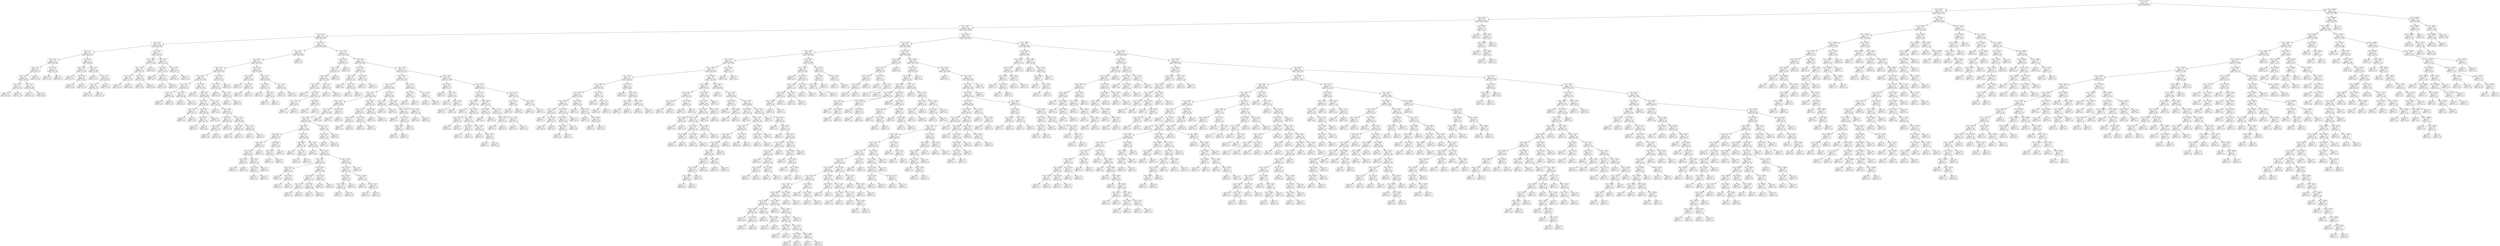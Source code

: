 digraph Tree {
node [shape=box, style="rounded", color="black", fontname=helvetica] ;
edge [fontname=helvetica] ;
0 [label="rain <= 1314.5\ngini = 0.5\nsamples = 3436\nvalue = [2680, 2675]"] ;
1 [label="rain <= 953.0\ngini = 0.5\nsamples = 2716\nvalue = [2455, 1775]"] ;
0 -> 1 [labeldistance=2.5, labelangle=45, headlabel="True"] ;
2 [label="rain <= 942.5\ngini = 0.5\nsamples = 2478\nvalue = [2274, 1591]"] ;
1 -> 2 ;
3 [label="rain <= 157.5\ngini = 0.5\nsamples = 2466\nvalue = [2257, 1589]"] ;
2 -> 3 ;
4 [label="rain <= 34.5\ngini = 0.5\nsamples = 1104\nvalue = [950, 718]"] ;
3 -> 4 ;
5 [label="rain <= 24.5\ngini = 0.5\nsamples = 388\nvalue = [360, 224]"] ;
4 -> 5 ;
6 [label="rain <= 17.5\ngini = 0.5\nsamples = 261\nvalue = [230, 172]"] ;
5 -> 6 ;
7 [label="rain <= 15.5\ngini = 0.5\nsamples = 150\nvalue = [141, 85]"] ;
6 -> 7 ;
8 [label="rain <= 14.5\ngini = 0.5\nsamples = 111\nvalue = [99, 71]"] ;
7 -> 8 ;
9 [label="rain <= 12.5\ngini = 0.5\nsamples = 91\nvalue = [84, 56]"] ;
8 -> 9 ;
10 [label="rain <= 11.5\ngini = 0.5\nsamples = 43\nvalue = [35, 30]"] ;
9 -> 10 ;
11 [label="gini = 0.5\nsamples = 25\nvalue = [24, 14]"] ;
10 -> 11 ;
12 [label="gini = 0.5\nsamples = 18\nvalue = [11, 16]"] ;
10 -> 12 ;
13 [label="rain <= 13.5\ngini = 0.5\nsamples = 48\nvalue = [49, 26]"] ;
9 -> 13 ;
14 [label="gini = 0.5\nsamples = 30\nvalue = [29, 17]"] ;
13 -> 14 ;
15 [label="gini = 0.4\nsamples = 18\nvalue = [20, 9]"] ;
13 -> 15 ;
16 [label="gini = 0.5\nsamples = 20\nvalue = [15, 15]"] ;
8 -> 16 ;
17 [label="rain <= 16.5\ngini = 0.4\nsamples = 39\nvalue = [42, 14]"] ;
7 -> 17 ;
18 [label="gini = 0.4\nsamples = 18\nvalue = [17, 7]"] ;
17 -> 18 ;
19 [label="gini = 0.3\nsamples = 21\nvalue = [25, 7]"] ;
17 -> 19 ;
20 [label="rain <= 20.5\ngini = 0.5\nsamples = 111\nvalue = [89, 87]"] ;
6 -> 20 ;
21 [label="rain <= 18.5\ngini = 0.5\nsamples = 45\nvalue = [31, 39]"] ;
20 -> 21 ;
22 [label="gini = 0.5\nsamples = 14\nvalue = [12, 12]"] ;
21 -> 22 ;
23 [label="rain <= 19.5\ngini = 0.5\nsamples = 31\nvalue = [19, 27]"] ;
21 -> 23 ;
24 [label="gini = 0.4\nsamples = 10\nvalue = [5, 10]"] ;
23 -> 24 ;
25 [label="gini = 0.5\nsamples = 21\nvalue = [14, 17]"] ;
23 -> 25 ;
26 [label="rain <= 21.5\ngini = 0.5\nsamples = 66\nvalue = [58, 48]"] ;
20 -> 26 ;
27 [label="gini = 0.4\nsamples = 17\nvalue = [19, 7]"] ;
26 -> 27 ;
28 [label="rain <= 23.5\ngini = 0.5\nsamples = 49\nvalue = [39, 41]"] ;
26 -> 28 ;
29 [label="rain <= 22.5\ngini = 0.5\nsamples = 35\nvalue = [27, 30]"] ;
28 -> 29 ;
30 [label="gini = 0.5\nsamples = 20\nvalue = [16, 17]"] ;
29 -> 30 ;
31 [label="gini = 0.5\nsamples = 15\nvalue = [11, 13]"] ;
29 -> 31 ;
32 [label="gini = 0.5\nsamples = 14\nvalue = [12, 11]"] ;
28 -> 32 ;
33 [label="rain <= 29.5\ngini = 0.4\nsamples = 127\nvalue = [130, 52]"] ;
5 -> 33 ;
34 [label="rain <= 28.5\ngini = 0.4\nsamples = 72\nvalue = [79, 26]"] ;
33 -> 34 ;
35 [label="rain <= 26.5\ngini = 0.4\nsamples = 58\nvalue = [61, 23]"] ;
34 -> 35 ;
36 [label="rain <= 25.5\ngini = 0.3\nsamples = 28\nvalue = [37, 10]"] ;
35 -> 36 ;
37 [label="gini = 0.3\nsamples = 12\nvalue = [19, 4]"] ;
36 -> 37 ;
38 [label="gini = 0.4\nsamples = 16\nvalue = [18, 6]"] ;
36 -> 38 ;
39 [label="rain <= 27.5\ngini = 0.5\nsamples = 30\nvalue = [24, 13]"] ;
35 -> 39 ;
40 [label="gini = 0.4\nsamples = 13\nvalue = [10, 5]"] ;
39 -> 40 ;
41 [label="gini = 0.5\nsamples = 17\nvalue = [14, 8]"] ;
39 -> 41 ;
42 [label="gini = 0.2\nsamples = 14\nvalue = [18, 3]"] ;
34 -> 42 ;
43 [label="rain <= 32.5\ngini = 0.4\nsamples = 55\nvalue = [51, 26]"] ;
33 -> 43 ;
44 [label="rain <= 30.5\ngini = 0.5\nsamples = 33\nvalue = [24, 19]"] ;
43 -> 44 ;
45 [label="gini = 0.5\nsamples = 10\nvalue = [6, 7]"] ;
44 -> 45 ;
46 [label="rain <= 31.5\ngini = 0.5\nsamples = 23\nvalue = [18, 12]"] ;
44 -> 46 ;
47 [label="gini = 0.5\nsamples = 15\nvalue = [13, 8]"] ;
46 -> 47 ;
48 [label="gini = 0.5\nsamples = 8\nvalue = [5, 4]"] ;
46 -> 48 ;
49 [label="rain <= 33.5\ngini = 0.3\nsamples = 22\nvalue = [27, 7]"] ;
43 -> 49 ;
50 [label="gini = 0.2\nsamples = 9\nvalue = [13, 2]"] ;
49 -> 50 ;
51 [label="gini = 0.4\nsamples = 13\nvalue = [14, 5]"] ;
49 -> 51 ;
52 [label="rain <= 65.5\ngini = 0.5\nsamples = 716\nvalue = [590, 494]"] ;
4 -> 52 ;
53 [label="rain <= 64.5\ngini = 0.5\nsamples = 281\nvalue = [209, 220]"] ;
52 -> 53 ;
54 [label="rain <= 56.5\ngini = 0.5\nsamples = 277\nvalue = [209, 213]"] ;
53 -> 54 ;
55 [label="rain <= 52.5\ngini = 0.5\nsamples = 208\nvalue = [165, 153]"] ;
54 -> 55 ;
56 [label="rain <= 38.5\ngini = 0.5\nsamples = 178\nvalue = [127, 141]"] ;
55 -> 56 ;
57 [label="rain <= 36.5\ngini = 0.5\nsamples = 45\nvalue = [40, 31]"] ;
56 -> 57 ;
58 [label="rain <= 35.5\ngini = 0.5\nsamples = 20\nvalue = [14, 16]"] ;
57 -> 58 ;
59 [label="gini = 0.5\nsamples = 8\nvalue = [5, 7]"] ;
58 -> 59 ;
60 [label="gini = 0.5\nsamples = 12\nvalue = [9, 9]"] ;
58 -> 60 ;
61 [label="rain <= 37.5\ngini = 0.5\nsamples = 25\nvalue = [26, 15]"] ;
57 -> 61 ;
62 [label="gini = 0.5\nsamples = 12\nvalue = [10, 7]"] ;
61 -> 62 ;
63 [label="gini = 0.4\nsamples = 13\nvalue = [16, 8]"] ;
61 -> 63 ;
64 [label="rain <= 39.5\ngini = 0.5\nsamples = 133\nvalue = [87, 110]"] ;
56 -> 64 ;
65 [label="gini = 0.3\nsamples = 9\nvalue = [2, 11]"] ;
64 -> 65 ;
66 [label="rain <= 44.5\ngini = 0.5\nsamples = 124\nvalue = [85, 99]"] ;
64 -> 66 ;
67 [label="rain <= 41.5\ngini = 0.5\nsamples = 44\nvalue = [40, 36]"] ;
66 -> 67 ;
68 [label="rain <= 40.5\ngini = 0.5\nsamples = 14\nvalue = [11, 13]"] ;
67 -> 68 ;
69 [label="gini = 0.5\nsamples = 5\nvalue = [4, 5]"] ;
68 -> 69 ;
70 [label="gini = 0.5\nsamples = 9\nvalue = [7, 8]"] ;
68 -> 70 ;
71 [label="rain <= 43.5\ngini = 0.5\nsamples = 30\nvalue = [29, 23]"] ;
67 -> 71 ;
72 [label="rain <= 42.5\ngini = 0.5\nsamples = 18\nvalue = [17, 12]"] ;
71 -> 72 ;
73 [label="gini = 0.5\nsamples = 9\nvalue = [9, 7]"] ;
72 -> 73 ;
74 [label="gini = 0.5\nsamples = 9\nvalue = [8, 5]"] ;
72 -> 74 ;
75 [label="gini = 0.5\nsamples = 12\nvalue = [12, 11]"] ;
71 -> 75 ;
76 [label="rain <= 45.5\ngini = 0.5\nsamples = 80\nvalue = [45, 63]"] ;
66 -> 76 ;
77 [label="gini = 0.2\nsamples = 11\nvalue = [2, 12]"] ;
76 -> 77 ;
78 [label="rain <= 48.5\ngini = 0.5\nsamples = 69\nvalue = [43, 51]"] ;
76 -> 78 ;
79 [label="rain <= 47.5\ngini = 0.5\nsamples = 29\nvalue = [23, 21]"] ;
78 -> 79 ;
80 [label="rain <= 46.5\ngini = 0.5\nsamples = 19\nvalue = [12, 17]"] ;
79 -> 80 ;
81 [label="gini = 0.5\nsamples = 10\nvalue = [8, 7]"] ;
80 -> 81 ;
82 [label="gini = 0.4\nsamples = 9\nvalue = [4, 10]"] ;
80 -> 82 ;
83 [label="gini = 0.4\nsamples = 10\nvalue = [11, 4]"] ;
79 -> 83 ;
84 [label="rain <= 50.5\ngini = 0.5\nsamples = 40\nvalue = [20, 30]"] ;
78 -> 84 ;
85 [label="rain <= 49.5\ngini = 0.4\nsamples = 22\nvalue = [8, 21]"] ;
84 -> 85 ;
86 [label="gini = 0.4\nsamples = 10\nvalue = [4, 8]"] ;
85 -> 86 ;
87 [label="gini = 0.4\nsamples = 12\nvalue = [4, 13]"] ;
85 -> 87 ;
88 [label="rain <= 51.5\ngini = 0.5\nsamples = 18\nvalue = [12, 9]"] ;
84 -> 88 ;
89 [label="gini = 0.5\nsamples = 9\nvalue = [6, 5]"] ;
88 -> 89 ;
90 [label="gini = 0.5\nsamples = 9\nvalue = [6, 4]"] ;
88 -> 90 ;
91 [label="rain <= 55.5\ngini = 0.4\nsamples = 30\nvalue = [38, 12]"] ;
55 -> 91 ;
92 [label="rain <= 53.5\ngini = 0.4\nsamples = 25\nvalue = [30, 11]"] ;
91 -> 92 ;
93 [label="gini = 0.3\nsamples = 12\nvalue = [17, 4]"] ;
92 -> 93 ;
94 [label="rain <= 54.5\ngini = 0.5\nsamples = 13\nvalue = [13, 7]"] ;
92 -> 94 ;
95 [label="gini = 0.5\nsamples = 7\nvalue = [4, 4]"] ;
94 -> 95 ;
96 [label="gini = 0.4\nsamples = 6\nvalue = [9, 3]"] ;
94 -> 96 ;
97 [label="gini = 0.2\nsamples = 5\nvalue = [8, 1]"] ;
91 -> 97 ;
98 [label="rain <= 59.5\ngini = 0.5\nsamples = 69\nvalue = [44, 60]"] ;
54 -> 98 ;
99 [label="rain <= 57.5\ngini = 0.4\nsamples = 20\nvalue = [10, 22]"] ;
98 -> 99 ;
100 [label="gini = 0.5\nsamples = 8\nvalue = [4, 7]"] ;
99 -> 100 ;
101 [label="rain <= 58.5\ngini = 0.4\nsamples = 12\nvalue = [6, 15]"] ;
99 -> 101 ;
102 [label="gini = 0.4\nsamples = 6\nvalue = [3, 8]"] ;
101 -> 102 ;
103 [label="gini = 0.4\nsamples = 6\nvalue = [3, 7]"] ;
101 -> 103 ;
104 [label="rain <= 62.5\ngini = 0.5\nsamples = 49\nvalue = [34, 38]"] ;
98 -> 104 ;
105 [label="rain <= 60.5\ngini = 0.5\nsamples = 27\nvalue = [20, 17]"] ;
104 -> 105 ;
106 [label="gini = 0.5\nsamples = 12\nvalue = [9, 7]"] ;
105 -> 106 ;
107 [label="rain <= 61.5\ngini = 0.5\nsamples = 15\nvalue = [11, 10]"] ;
105 -> 107 ;
108 [label="gini = 0.5\nsamples = 10\nvalue = [7, 7]"] ;
107 -> 108 ;
109 [label="gini = 0.5\nsamples = 5\nvalue = [4, 3]"] ;
107 -> 109 ;
110 [label="rain <= 63.5\ngini = 0.5\nsamples = 22\nvalue = [14, 21]"] ;
104 -> 110 ;
111 [label="gini = 0.5\nsamples = 9\nvalue = [5, 9]"] ;
110 -> 111 ;
112 [label="gini = 0.5\nsamples = 13\nvalue = [9, 12]"] ;
110 -> 112 ;
113 [label="gini = 0.0\nsamples = 4\nvalue = [0, 7]"] ;
53 -> 113 ;
114 [label="rain <= 74.5\ngini = 0.5\nsamples = 435\nvalue = [381, 274]"] ;
52 -> 114 ;
115 [label="rain <= 73.5\ngini = 0.4\nsamples = 67\nvalue = [67, 27]"] ;
114 -> 115 ;
116 [label="rain <= 72.5\ngini = 0.4\nsamples = 62\nvalue = [62, 27]"] ;
115 -> 116 ;
117 [label="rain <= 70.5\ngini = 0.4\nsamples = 56\nvalue = [59, 23]"] ;
116 -> 117 ;
118 [label="rain <= 66.5\ngini = 0.4\nsamples = 44\nvalue = [45, 21]"] ;
117 -> 118 ;
119 [label="gini = 0.5\nsamples = 13\nvalue = [12, 8]"] ;
118 -> 119 ;
120 [label="rain <= 68.5\ngini = 0.4\nsamples = 31\nvalue = [33, 13]"] ;
118 -> 120 ;
121 [label="rain <= 67.5\ngini = 0.4\nsamples = 15\nvalue = [18, 6]"] ;
120 -> 121 ;
122 [label="gini = 0.4\nsamples = 9\nvalue = [11, 4]"] ;
121 -> 122 ;
123 [label="gini = 0.3\nsamples = 6\nvalue = [7, 2]"] ;
121 -> 123 ;
124 [label="rain <= 69.5\ngini = 0.4\nsamples = 16\nvalue = [15, 7]"] ;
120 -> 124 ;
125 [label="gini = 0.5\nsamples = 7\nvalue = [7, 4]"] ;
124 -> 125 ;
126 [label="gini = 0.4\nsamples = 9\nvalue = [8, 3]"] ;
124 -> 126 ;
127 [label="rain <= 71.5\ngini = 0.2\nsamples = 12\nvalue = [14, 2]"] ;
117 -> 127 ;
128 [label="gini = 0.0\nsamples = 3\nvalue = [3, 0]"] ;
127 -> 128 ;
129 [label="gini = 0.3\nsamples = 9\nvalue = [11, 2]"] ;
127 -> 129 ;
130 [label="gini = 0.5\nsamples = 6\nvalue = [3, 4]"] ;
116 -> 130 ;
131 [label="gini = 0.0\nsamples = 5\nvalue = [5, 0]"] ;
115 -> 131 ;
132 [label="rain <= 80.5\ngini = 0.5\nsamples = 368\nvalue = [314, 247]"] ;
114 -> 132 ;
133 [label="rain <= 78.5\ngini = 0.5\nsamples = 33\nvalue = [19, 30]"] ;
132 -> 133 ;
134 [label="rain <= 75.5\ngini = 0.5\nsamples = 23\nvalue = [18, 17]"] ;
133 -> 134 ;
135 [label="gini = 0.5\nsamples = 9\nvalue = [6, 6]"] ;
134 -> 135 ;
136 [label="rain <= 77.0\ngini = 0.5\nsamples = 14\nvalue = [12, 11]"] ;
134 -> 136 ;
137 [label="gini = 0.5\nsamples = 8\nvalue = [7, 6]"] ;
136 -> 137 ;
138 [label="gini = 0.5\nsamples = 6\nvalue = [5, 5]"] ;
136 -> 138 ;
139 [label="rain <= 79.5\ngini = 0.1\nsamples = 10\nvalue = [1, 13]"] ;
133 -> 139 ;
140 [label="gini = 0.0\nsamples = 5\nvalue = [0, 7]"] ;
139 -> 140 ;
141 [label="gini = 0.2\nsamples = 5\nvalue = [1, 6]"] ;
139 -> 141 ;
142 [label="rain <= 134.5\ngini = 0.5\nsamples = 335\nvalue = [295, 217]"] ;
132 -> 142 ;
143 [label="rain <= 130.5\ngini = 0.5\nsamples = 234\nvalue = [220, 139]"] ;
142 -> 143 ;
144 [label="rain <= 121.5\ngini = 0.5\nsamples = 222\nvalue = [202, 134]"] ;
143 -> 144 ;
145 [label="rain <= 115.5\ngini = 0.5\nsamples = 178\nvalue = [168, 100]"] ;
144 -> 145 ;
146 [label="rain <= 113.5\ngini = 0.5\nsamples = 146\nvalue = [127, 89]"] ;
145 -> 146 ;
147 [label="rain <= 112.5\ngini = 0.5\nsamples = 138\nvalue = [125, 82]"] ;
146 -> 147 ;
148 [label="rain <= 109.5\ngini = 0.5\nsamples = 133\nvalue = [119, 82]"] ;
147 -> 148 ;
149 [label="rain <= 89.5\ngini = 0.5\nsamples = 118\nvalue = [112, 69]"] ;
148 -> 149 ;
150 [label="rain <= 86.5\ngini = 0.4\nsamples = 38\nvalue = [38, 17]"] ;
149 -> 150 ;
151 [label="rain <= 85.5\ngini = 0.5\nsamples = 25\nvalue = [23, 13]"] ;
150 -> 151 ;
152 [label="rain <= 82.5\ngini = 0.4\nsamples = 20\nvalue = [20, 10]"] ;
151 -> 152 ;
153 [label="rain <= 81.5\ngini = 0.5\nsamples = 9\nvalue = [9, 6]"] ;
152 -> 153 ;
154 [label="gini = 0.4\nsamples = 6\nvalue = [6, 2]"] ;
153 -> 154 ;
155 [label="gini = 0.5\nsamples = 3\nvalue = [3, 4]"] ;
153 -> 155 ;
156 [label="rain <= 84.5\ngini = 0.4\nsamples = 11\nvalue = [11, 4]"] ;
152 -> 156 ;
157 [label="rain <= 83.5\ngini = 0.4\nsamples = 4\nvalue = [5, 2]"] ;
156 -> 157 ;
158 [label="gini = 0.4\nsamples = 2\nvalue = [3, 1]"] ;
157 -> 158 ;
159 [label="gini = 0.4\nsamples = 2\nvalue = [2, 1]"] ;
157 -> 159 ;
160 [label="gini = 0.4\nsamples = 7\nvalue = [6, 2]"] ;
156 -> 160 ;
161 [label="gini = 0.5\nsamples = 5\nvalue = [3, 3]"] ;
151 -> 161 ;
162 [label="rain <= 88.5\ngini = 0.3\nsamples = 13\nvalue = [15, 4]"] ;
150 -> 162 ;
163 [label="rain <= 87.5\ngini = 0.4\nsamples = 6\nvalue = [6, 2]"] ;
162 -> 163 ;
164 [label="gini = 0.3\nsamples = 3\nvalue = [4, 1]"] ;
163 -> 164 ;
165 [label="gini = 0.4\nsamples = 3\nvalue = [2, 1]"] ;
163 -> 165 ;
166 [label="gini = 0.3\nsamples = 7\nvalue = [9, 2]"] ;
162 -> 166 ;
167 [label="rain <= 92.5\ngini = 0.5\nsamples = 80\nvalue = [74, 52]"] ;
149 -> 167 ;
168 [label="rain <= 90.5\ngini = 0.3\nsamples = 11\nvalue = [4, 14]"] ;
167 -> 168 ;
169 [label="gini = 0.0\nsamples = 1\nvalue = [0, 1]"] ;
168 -> 169 ;
170 [label="rain <= 91.5\ngini = 0.4\nsamples = 10\nvalue = [4, 13]"] ;
168 -> 170 ;
171 [label="gini = 0.3\nsamples = 6\nvalue = [2, 8]"] ;
170 -> 171 ;
172 [label="gini = 0.4\nsamples = 4\nvalue = [2, 5]"] ;
170 -> 172 ;
173 [label="rain <= 93.5\ngini = 0.5\nsamples = 69\nvalue = [70, 38]"] ;
167 -> 173 ;
174 [label="gini = 0.0\nsamples = 5\nvalue = [10, 0]"] ;
173 -> 174 ;
175 [label="rain <= 102.5\ngini = 0.5\nsamples = 64\nvalue = [60, 38]"] ;
173 -> 175 ;
176 [label="rain <= 96.5\ngini = 0.5\nsamples = 32\nvalue = [27, 23]"] ;
175 -> 176 ;
177 [label="rain <= 94.5\ngini = 0.4\nsamples = 11\nvalue = [13, 5]"] ;
176 -> 177 ;
178 [label="gini = 0.5\nsamples = 2\nvalue = [3, 3]"] ;
177 -> 178 ;
179 [label="rain <= 95.5\ngini = 0.3\nsamples = 9\nvalue = [10, 2]"] ;
177 -> 179 ;
180 [label="gini = 0.3\nsamples = 4\nvalue = [5, 1]"] ;
179 -> 180 ;
181 [label="gini = 0.3\nsamples = 5\nvalue = [5, 1]"] ;
179 -> 181 ;
182 [label="rain <= 100.5\ngini = 0.5\nsamples = 21\nvalue = [14, 18]"] ;
176 -> 182 ;
183 [label="rain <= 98.5\ngini = 0.5\nsamples = 17\nvalue = [11, 12]"] ;
182 -> 183 ;
184 [label="rain <= 97.5\ngini = 0.4\nsamples = 5\nvalue = [2, 4]"] ;
183 -> 184 ;
185 [label="gini = 0.5\nsamples = 3\nvalue = [2, 2]"] ;
184 -> 185 ;
186 [label="gini = 0.0\nsamples = 2\nvalue = [0, 2]"] ;
184 -> 186 ;
187 [label="rain <= 99.5\ngini = 0.5\nsamples = 12\nvalue = [9, 8]"] ;
183 -> 187 ;
188 [label="gini = 0.5\nsamples = 4\nvalue = [3, 2]"] ;
187 -> 188 ;
189 [label="gini = 0.5\nsamples = 8\nvalue = [6, 6]"] ;
187 -> 189 ;
190 [label="rain <= 101.5\ngini = 0.4\nsamples = 4\nvalue = [3, 6]"] ;
182 -> 190 ;
191 [label="gini = 0.0\nsamples = 1\nvalue = [0, 2]"] ;
190 -> 191 ;
192 [label="gini = 0.5\nsamples = 3\nvalue = [3, 4]"] ;
190 -> 192 ;
193 [label="rain <= 108.5\ngini = 0.4\nsamples = 32\nvalue = [33, 15]"] ;
175 -> 193 ;
194 [label="rain <= 105.5\ngini = 0.4\nsamples = 31\nvalue = [31, 15]"] ;
193 -> 194 ;
195 [label="rain <= 104.5\ngini = 0.4\nsamples = 17\nvalue = [20, 7]"] ;
194 -> 195 ;
196 [label="rain <= 103.5\ngini = 0.4\nsamples = 13\nvalue = [15, 6]"] ;
195 -> 196 ;
197 [label="gini = 0.4\nsamples = 3\nvalue = [2, 1]"] ;
196 -> 197 ;
198 [label="gini = 0.4\nsamples = 10\nvalue = [13, 5]"] ;
196 -> 198 ;
199 [label="gini = 0.3\nsamples = 4\nvalue = [5, 1]"] ;
195 -> 199 ;
200 [label="rain <= 106.5\ngini = 0.5\nsamples = 14\nvalue = [11, 8]"] ;
194 -> 200 ;
201 [label="gini = 0.0\nsamples = 3\nvalue = [0, 3]"] ;
200 -> 201 ;
202 [label="rain <= 107.5\ngini = 0.4\nsamples = 11\nvalue = [11, 5]"] ;
200 -> 202 ;
203 [label="gini = 0.4\nsamples = 7\nvalue = [8, 4]"] ;
202 -> 203 ;
204 [label="gini = 0.4\nsamples = 4\nvalue = [3, 1]"] ;
202 -> 204 ;
205 [label="gini = 0.0\nsamples = 1\nvalue = [2, 0]"] ;
193 -> 205 ;
206 [label="rain <= 111.5\ngini = 0.5\nsamples = 15\nvalue = [7, 13]"] ;
148 -> 206 ;
207 [label="rain <= 110.5\ngini = 0.5\nsamples = 13\nvalue = [7, 10]"] ;
206 -> 207 ;
208 [label="gini = 0.4\nsamples = 7\nvalue = [3, 6]"] ;
207 -> 208 ;
209 [label="gini = 0.5\nsamples = 6\nvalue = [4, 4]"] ;
207 -> 209 ;
210 [label="gini = 0.0\nsamples = 2\nvalue = [0, 3]"] ;
206 -> 210 ;
211 [label="gini = 0.0\nsamples = 5\nvalue = [6, 0]"] ;
147 -> 211 ;
212 [label="rain <= 114.5\ngini = 0.3\nsamples = 8\nvalue = [2, 7]"] ;
146 -> 212 ;
213 [label="gini = 0.3\nsamples = 5\nvalue = [1, 4]"] ;
212 -> 213 ;
214 [label="gini = 0.4\nsamples = 3\nvalue = [1, 3]"] ;
212 -> 214 ;
215 [label="rain <= 119.5\ngini = 0.3\nsamples = 32\nvalue = [41, 11]"] ;
145 -> 215 ;
216 [label="rain <= 117.5\ngini = 0.2\nsamples = 16\nvalue = [25, 3]"] ;
215 -> 216 ;
217 [label="rain <= 116.5\ngini = 0.3\nsamples = 8\nvalue = [10, 2]"] ;
216 -> 217 ;
218 [label="gini = 0.0\nsamples = 1\nvalue = [1, 0]"] ;
217 -> 218 ;
219 [label="gini = 0.3\nsamples = 7\nvalue = [9, 2]"] ;
217 -> 219 ;
220 [label="rain <= 118.5\ngini = 0.1\nsamples = 8\nvalue = [15, 1]"] ;
216 -> 220 ;
221 [label="gini = 0.0\nsamples = 3\nvalue = [4, 0]"] ;
220 -> 221 ;
222 [label="gini = 0.2\nsamples = 5\nvalue = [11, 1]"] ;
220 -> 222 ;
223 [label="rain <= 120.5\ngini = 0.4\nsamples = 16\nvalue = [16, 8]"] ;
215 -> 223 ;
224 [label="gini = 0.4\nsamples = 4\nvalue = [5, 2]"] ;
223 -> 224 ;
225 [label="gini = 0.5\nsamples = 12\nvalue = [11, 6]"] ;
223 -> 225 ;
226 [label="rain <= 124.5\ngini = 0.5\nsamples = 44\nvalue = [34, 34]"] ;
144 -> 226 ;
227 [label="rain <= 123.0\ngini = 0.5\nsamples = 15\nvalue = [8, 14]"] ;
226 -> 227 ;
228 [label="gini = 0.5\nsamples = 6\nvalue = [3, 4]"] ;
227 -> 228 ;
229 [label="gini = 0.4\nsamples = 9\nvalue = [5, 10]"] ;
227 -> 229 ;
230 [label="rain <= 128.5\ngini = 0.5\nsamples = 29\nvalue = [26, 20]"] ;
226 -> 230 ;
231 [label="rain <= 125.5\ngini = 0.4\nsamples = 16\nvalue = [16, 8]"] ;
230 -> 231 ;
232 [label="gini = 0.5\nsamples = 4\nvalue = [4, 3]"] ;
231 -> 232 ;
233 [label="rain <= 127.5\ngini = 0.4\nsamples = 12\nvalue = [12, 5]"] ;
231 -> 233 ;
234 [label="rain <= 126.5\ngini = 0.4\nsamples = 9\nvalue = [9, 3]"] ;
233 -> 234 ;
235 [label="gini = 0.4\nsamples = 5\nvalue = [5, 2]"] ;
234 -> 235 ;
236 [label="gini = 0.3\nsamples = 4\nvalue = [4, 1]"] ;
234 -> 236 ;
237 [label="gini = 0.5\nsamples = 3\nvalue = [3, 2]"] ;
233 -> 237 ;
238 [label="rain <= 129.5\ngini = 0.5\nsamples = 13\nvalue = [10, 12]"] ;
230 -> 238 ;
239 [label="gini = 0.5\nsamples = 6\nvalue = [4, 5]"] ;
238 -> 239 ;
240 [label="gini = 0.5\nsamples = 7\nvalue = [6, 7]"] ;
238 -> 240 ;
241 [label="rain <= 132.5\ngini = 0.3\nsamples = 12\nvalue = [18, 5]"] ;
143 -> 241 ;
242 [label="rain <= 131.5\ngini = 0.1\nsamples = 7\nvalue = [13, 1]"] ;
241 -> 242 ;
243 [label="gini = 0.0\nsamples = 3\nvalue = [6, 0]"] ;
242 -> 243 ;
244 [label="gini = 0.2\nsamples = 4\nvalue = [7, 1]"] ;
242 -> 244 ;
245 [label="rain <= 133.5\ngini = 0.5\nsamples = 5\nvalue = [5, 4]"] ;
241 -> 245 ;
246 [label="gini = 0.5\nsamples = 3\nvalue = [3, 3]"] ;
245 -> 246 ;
247 [label="gini = 0.4\nsamples = 2\nvalue = [2, 1]"] ;
245 -> 247 ;
248 [label="rain <= 139.5\ngini = 0.5\nsamples = 101\nvalue = [75, 78]"] ;
142 -> 248 ;
249 [label="rain <= 135.5\ngini = 0.4\nsamples = 18\nvalue = [6, 17]"] ;
248 -> 249 ;
250 [label="gini = 0.5\nsamples = 8\nvalue = [4, 7]"] ;
249 -> 250 ;
251 [label="rain <= 136.5\ngini = 0.3\nsamples = 10\nvalue = [2, 10]"] ;
249 -> 251 ;
252 [label="gini = 0.0\nsamples = 3\nvalue = [0, 5]"] ;
251 -> 252 ;
253 [label="rain <= 138.0\ngini = 0.4\nsamples = 7\nvalue = [2, 5]"] ;
251 -> 253 ;
254 [label="gini = 0.5\nsamples = 2\nvalue = [1, 1]"] ;
253 -> 254 ;
255 [label="gini = 0.3\nsamples = 5\nvalue = [1, 4]"] ;
253 -> 255 ;
256 [label="rain <= 153.5\ngini = 0.5\nsamples = 83\nvalue = [69, 61]"] ;
248 -> 256 ;
257 [label="rain <= 147.5\ngini = 0.5\nsamples = 61\nvalue = [56, 39]"] ;
256 -> 257 ;
258 [label="rain <= 140.5\ngini = 0.5\nsamples = 30\nvalue = [21, 24]"] ;
257 -> 258 ;
259 [label="gini = 0.4\nsamples = 3\nvalue = [5, 2]"] ;
258 -> 259 ;
260 [label="rain <= 142.5\ngini = 0.5\nsamples = 27\nvalue = [16, 22]"] ;
258 -> 260 ;
261 [label="rain <= 141.5\ngini = 0.4\nsamples = 8\nvalue = [3, 7]"] ;
260 -> 261 ;
262 [label="gini = 0.5\nsamples = 7\nvalue = [3, 4]"] ;
261 -> 262 ;
263 [label="gini = 0.0\nsamples = 1\nvalue = [0, 3]"] ;
261 -> 263 ;
264 [label="rain <= 144.5\ngini = 0.5\nsamples = 19\nvalue = [13, 15]"] ;
260 -> 264 ;
265 [label="rain <= 143.5\ngini = 0.5\nsamples = 7\nvalue = [5, 4]"] ;
264 -> 265 ;
266 [label="gini = 0.5\nsamples = 2\nvalue = [1, 1]"] ;
265 -> 266 ;
267 [label="gini = 0.5\nsamples = 5\nvalue = [4, 3]"] ;
265 -> 267 ;
268 [label="rain <= 145.5\ngini = 0.5\nsamples = 12\nvalue = [8, 11]"] ;
264 -> 268 ;
269 [label="gini = 0.5\nsamples = 6\nvalue = [4, 7]"] ;
268 -> 269 ;
270 [label="rain <= 146.5\ngini = 0.5\nsamples = 6\nvalue = [4, 4]"] ;
268 -> 270 ;
271 [label="gini = 0.4\nsamples = 2\nvalue = [2, 1]"] ;
270 -> 271 ;
272 [label="gini = 0.5\nsamples = 4\nvalue = [2, 3]"] ;
270 -> 272 ;
273 [label="rain <= 149.5\ngini = 0.4\nsamples = 31\nvalue = [35, 15]"] ;
257 -> 273 ;
274 [label="rain <= 148.5\ngini = 0.3\nsamples = 16\nvalue = [20, 4]"] ;
273 -> 274 ;
275 [label="gini = 0.2\nsamples = 7\nvalue = [10, 1]"] ;
274 -> 275 ;
276 [label="gini = 0.4\nsamples = 9\nvalue = [10, 3]"] ;
274 -> 276 ;
277 [label="rain <= 151.5\ngini = 0.5\nsamples = 15\nvalue = [15, 11]"] ;
273 -> 277 ;
278 [label="rain <= 150.5\ngini = 0.5\nsamples = 7\nvalue = [5, 6]"] ;
277 -> 278 ;
279 [label="gini = 0.5\nsamples = 4\nvalue = [2, 2]"] ;
278 -> 279 ;
280 [label="gini = 0.5\nsamples = 3\nvalue = [3, 4]"] ;
278 -> 280 ;
281 [label="rain <= 152.5\ngini = 0.4\nsamples = 8\nvalue = [10, 5]"] ;
277 -> 281 ;
282 [label="gini = 0.5\nsamples = 4\nvalue = [5, 3]"] ;
281 -> 282 ;
283 [label="gini = 0.4\nsamples = 4\nvalue = [5, 2]"] ;
281 -> 283 ;
284 [label="rain <= 155.5\ngini = 0.5\nsamples = 22\nvalue = [13, 22]"] ;
256 -> 284 ;
285 [label="rain <= 154.5\ngini = 0.3\nsamples = 7\nvalue = [2, 9]"] ;
284 -> 285 ;
286 [label="gini = 0.3\nsamples = 6\nvalue = [2, 8]"] ;
285 -> 286 ;
287 [label="gini = 0.0\nsamples = 1\nvalue = [0, 1]"] ;
285 -> 287 ;
288 [label="rain <= 156.5\ngini = 0.5\nsamples = 15\nvalue = [11, 13]"] ;
284 -> 288 ;
289 [label="gini = 0.5\nsamples = 10\nvalue = [7, 10]"] ;
288 -> 289 ;
290 [label="gini = 0.5\nsamples = 5\nvalue = [4, 3]"] ;
288 -> 290 ;
291 [label="rain <= 376.0\ngini = 0.5\nsamples = 1362\nvalue = [1307, 871]"] ;
3 -> 291 ;
292 [label="rain <= 249.5\ngini = 0.5\nsamples = 615\nvalue = [622, 362]"] ;
291 -> 292 ;
293 [label="rain <= 236.5\ngini = 0.5\nsamples = 292\nvalue = [289, 194]"] ;
292 -> 293 ;
294 [label="rain <= 233.0\ngini = 0.5\nsamples = 264\nvalue = [271, 165]"] ;
293 -> 294 ;
295 [label="rain <= 179.5\ngini = 0.5\nsamples = 257\nvalue = [258, 163]"] ;
294 -> 295 ;
296 [label="rain <= 173.5\ngini = 0.4\nsamples = 99\nvalue = [104, 50]"] ;
295 -> 296 ;
297 [label="rain <= 169.5\ngini = 0.5\nsamples = 69\nvalue = [65, 42]"] ;
296 -> 297 ;
298 [label="rain <= 165.5\ngini = 0.4\nsamples = 56\nvalue = [57, 28]"] ;
297 -> 298 ;
299 [label="rain <= 161.0\ngini = 0.5\nsamples = 39\nvalue = [39, 22]"] ;
298 -> 299 ;
300 [label="rain <= 158.5\ngini = 0.4\nsamples = 17\nvalue = [19, 9]"] ;
299 -> 300 ;
301 [label="gini = 0.5\nsamples = 3\nvalue = [3, 2]"] ;
300 -> 301 ;
302 [label="rain <= 159.5\ngini = 0.4\nsamples = 14\nvalue = [16, 7]"] ;
300 -> 302 ;
303 [label="gini = 0.4\nsamples = 8\nvalue = [10, 4]"] ;
302 -> 303 ;
304 [label="gini = 0.4\nsamples = 6\nvalue = [6, 3]"] ;
302 -> 304 ;
305 [label="rain <= 164.5\ngini = 0.5\nsamples = 22\nvalue = [20, 13]"] ;
299 -> 305 ;
306 [label="rain <= 163.5\ngini = 0.5\nsamples = 11\nvalue = [10, 8]"] ;
305 -> 306 ;
307 [label="rain <= 162.5\ngini = 0.5\nsamples = 7\nvalue = [8, 5]"] ;
306 -> 307 ;
308 [label="gini = 0.5\nsamples = 5\nvalue = [5, 4]"] ;
307 -> 308 ;
309 [label="gini = 0.4\nsamples = 2\nvalue = [3, 1]"] ;
307 -> 309 ;
310 [label="gini = 0.5\nsamples = 4\nvalue = [2, 3]"] ;
306 -> 310 ;
311 [label="gini = 0.4\nsamples = 11\nvalue = [10, 5]"] ;
305 -> 311 ;
312 [label="rain <= 166.5\ngini = 0.4\nsamples = 17\nvalue = [18, 6]"] ;
298 -> 312 ;
313 [label="gini = 0.0\nsamples = 1\nvalue = [1, 0]"] ;
312 -> 313 ;
314 [label="rain <= 167.5\ngini = 0.4\nsamples = 16\nvalue = [17, 6]"] ;
312 -> 314 ;
315 [label="gini = 0.3\nsamples = 6\nvalue = [7, 2]"] ;
314 -> 315 ;
316 [label="rain <= 168.5\ngini = 0.4\nsamples = 10\nvalue = [10, 4]"] ;
314 -> 316 ;
317 [label="gini = 0.4\nsamples = 5\nvalue = [5, 2]"] ;
316 -> 317 ;
318 [label="gini = 0.4\nsamples = 5\nvalue = [5, 2]"] ;
316 -> 318 ;
319 [label="rain <= 171.5\ngini = 0.5\nsamples = 13\nvalue = [8, 14]"] ;
297 -> 319 ;
320 [label="gini = 0.0\nsamples = 3\nvalue = [0, 6]"] ;
319 -> 320 ;
321 [label="rain <= 172.5\ngini = 0.5\nsamples = 10\nvalue = [8, 8]"] ;
319 -> 321 ;
322 [label="gini = 0.5\nsamples = 4\nvalue = [3, 4]"] ;
321 -> 322 ;
323 [label="gini = 0.5\nsamples = 6\nvalue = [5, 4]"] ;
321 -> 323 ;
324 [label="rain <= 175.5\ngini = 0.3\nsamples = 30\nvalue = [39, 8]"] ;
296 -> 324 ;
325 [label="gini = 0.0\nsamples = 11\nvalue = [16, 0]"] ;
324 -> 325 ;
326 [label="rain <= 177.5\ngini = 0.4\nsamples = 19\nvalue = [23, 8]"] ;
324 -> 326 ;
327 [label="rain <= 176.5\ngini = 0.4\nsamples = 8\nvalue = [9, 4]"] ;
326 -> 327 ;
328 [label="gini = 0.4\nsamples = 3\nvalue = [4, 2]"] ;
327 -> 328 ;
329 [label="gini = 0.4\nsamples = 5\nvalue = [5, 2]"] ;
327 -> 329 ;
330 [label="rain <= 178.5\ngini = 0.3\nsamples = 11\nvalue = [14, 4]"] ;
326 -> 330 ;
331 [label="gini = 0.3\nsamples = 8\nvalue = [10, 2]"] ;
330 -> 331 ;
332 [label="gini = 0.4\nsamples = 3\nvalue = [4, 2]"] ;
330 -> 332 ;
333 [label="rain <= 196.5\ngini = 0.5\nsamples = 158\nvalue = [154, 113]"] ;
295 -> 333 ;
334 [label="rain <= 185.0\ngini = 0.5\nsamples = 57\nvalue = [48, 54]"] ;
333 -> 334 ;
335 [label="rain <= 182.5\ngini = 0.5\nsamples = 16\nvalue = [18, 12]"] ;
334 -> 335 ;
336 [label="rain <= 181.0\ngini = 0.4\nsamples = 7\nvalue = [3, 8]"] ;
335 -> 336 ;
337 [label="gini = 0.5\nsamples = 5\nvalue = [3, 5]"] ;
336 -> 337 ;
338 [label="gini = 0.0\nsamples = 2\nvalue = [0, 3]"] ;
336 -> 338 ;
339 [label="rain <= 183.5\ngini = 0.3\nsamples = 9\nvalue = [15, 4]"] ;
335 -> 339 ;
340 [label="gini = 0.4\nsamples = 8\nvalue = [13, 4]"] ;
339 -> 340 ;
341 [label="gini = 0.0\nsamples = 1\nvalue = [2, 0]"] ;
339 -> 341 ;
342 [label="rain <= 195.5\ngini = 0.5\nsamples = 41\nvalue = [30, 42]"] ;
334 -> 342 ;
343 [label="rain <= 193.5\ngini = 0.5\nsamples = 38\nvalue = [29, 37]"] ;
342 -> 343 ;
344 [label="rain <= 187.5\ngini = 0.5\nsamples = 26\nvalue = [21, 30]"] ;
343 -> 344 ;
345 [label="rain <= 186.5\ngini = 0.4\nsamples = 5\nvalue = [4, 8]"] ;
344 -> 345 ;
346 [label="gini = 0.5\nsamples = 3\nvalue = [3, 4]"] ;
345 -> 346 ;
347 [label="gini = 0.3\nsamples = 2\nvalue = [1, 4]"] ;
345 -> 347 ;
348 [label="rain <= 191.5\ngini = 0.5\nsamples = 21\nvalue = [17, 22]"] ;
344 -> 348 ;
349 [label="rain <= 189.5\ngini = 0.5\nsamples = 13\nvalue = [11, 11]"] ;
348 -> 349 ;
350 [label="rain <= 188.5\ngini = 0.5\nsamples = 5\nvalue = [3, 2]"] ;
349 -> 350 ;
351 [label="gini = 0.5\nsamples = 4\nvalue = [2, 2]"] ;
350 -> 351 ;
352 [label="gini = 0.0\nsamples = 1\nvalue = [1, 0]"] ;
350 -> 352 ;
353 [label="rain <= 190.5\ngini = 0.5\nsamples = 8\nvalue = [8, 9]"] ;
349 -> 353 ;
354 [label="gini = 0.4\nsamples = 3\nvalue = [2, 4]"] ;
353 -> 354 ;
355 [label="gini = 0.5\nsamples = 5\nvalue = [6, 5]"] ;
353 -> 355 ;
356 [label="rain <= 192.5\ngini = 0.5\nsamples = 8\nvalue = [6, 11]"] ;
348 -> 356 ;
357 [label="gini = 0.4\nsamples = 3\nvalue = [2, 5]"] ;
356 -> 357 ;
358 [label="gini = 0.5\nsamples = 5\nvalue = [4, 6]"] ;
356 -> 358 ;
359 [label="rain <= 194.5\ngini = 0.5\nsamples = 12\nvalue = [8, 7]"] ;
343 -> 359 ;
360 [label="gini = 0.5\nsamples = 8\nvalue = [6, 4]"] ;
359 -> 360 ;
361 [label="gini = 0.5\nsamples = 4\nvalue = [2, 3]"] ;
359 -> 361 ;
362 [label="gini = 0.3\nsamples = 3\nvalue = [1, 5]"] ;
342 -> 362 ;
363 [label="rain <= 198.5\ngini = 0.5\nsamples = 101\nvalue = [106, 59]"] ;
333 -> 363 ;
364 [label="gini = 0.0\nsamples = 5\nvalue = [12, 0]"] ;
363 -> 364 ;
365 [label="rain <= 201.5\ngini = 0.5\nsamples = 96\nvalue = [94, 59]"] ;
363 -> 365 ;
366 [label="rain <= 199.5\ngini = 0.5\nsamples = 8\nvalue = [6, 11]"] ;
365 -> 366 ;
367 [label="gini = 0.0\nsamples = 1\nvalue = [0, 2]"] ;
366 -> 367 ;
368 [label="rain <= 200.5\ngini = 0.5\nsamples = 7\nvalue = [6, 9]"] ;
366 -> 368 ;
369 [label="gini = 0.5\nsamples = 2\nvalue = [3, 5]"] ;
368 -> 369 ;
370 [label="gini = 0.5\nsamples = 5\nvalue = [3, 4]"] ;
368 -> 370 ;
371 [label="rain <= 217.5\ngini = 0.5\nsamples = 88\nvalue = [88, 48]"] ;
365 -> 371 ;
372 [label="rain <= 202.5\ngini = 0.4\nsamples = 52\nvalue = [61, 23]"] ;
371 -> 372 ;
373 [label="gini = 0.5\nsamples = 5\nvalue = [6, 4]"] ;
372 -> 373 ;
374 [label="rain <= 214.5\ngini = 0.4\nsamples = 47\nvalue = [55, 19]"] ;
372 -> 374 ;
375 [label="rain <= 212.0\ngini = 0.4\nsamples = 36\nvalue = [46, 14]"] ;
374 -> 375 ;
376 [label="rain <= 210.5\ngini = 0.4\nsamples = 28\nvalue = [36, 13]"] ;
375 -> 376 ;
377 [label="rain <= 209.5\ngini = 0.4\nsamples = 27\nvalue = [36, 11]"] ;
376 -> 377 ;
378 [label="rain <= 207.5\ngini = 0.4\nsamples = 25\nvalue = [32, 11]"] ;
377 -> 378 ;
379 [label="rain <= 205.5\ngini = 0.3\nsamples = 19\nvalue = [27, 7]"] ;
378 -> 379 ;
380 [label="rain <= 204.5\ngini = 0.4\nsamples = 15\nvalue = [17, 7]"] ;
379 -> 380 ;
381 [label="rain <= 203.5\ngini = 0.3\nsamples = 8\nvalue = [10, 2]"] ;
380 -> 381 ;
382 [label="gini = 0.3\nsamples = 6\nvalue = [8, 2]"] ;
381 -> 382 ;
383 [label="gini = 0.0\nsamples = 2\nvalue = [2, 0]"] ;
381 -> 383 ;
384 [label="gini = 0.5\nsamples = 7\nvalue = [7, 5]"] ;
380 -> 384 ;
385 [label="gini = 0.0\nsamples = 4\nvalue = [10, 0]"] ;
379 -> 385 ;
386 [label="rain <= 208.5\ngini = 0.5\nsamples = 6\nvalue = [5, 4]"] ;
378 -> 386 ;
387 [label="gini = 0.4\nsamples = 3\nvalue = [1, 2]"] ;
386 -> 387 ;
388 [label="gini = 0.4\nsamples = 3\nvalue = [4, 2]"] ;
386 -> 388 ;
389 [label="gini = 0.0\nsamples = 2\nvalue = [4, 0]"] ;
377 -> 389 ;
390 [label="gini = 0.0\nsamples = 1\nvalue = [0, 2]"] ;
376 -> 390 ;
391 [label="rain <= 213.5\ngini = 0.2\nsamples = 8\nvalue = [10, 1]"] ;
375 -> 391 ;
392 [label="gini = 0.0\nsamples = 4\nvalue = [6, 0]"] ;
391 -> 392 ;
393 [label="gini = 0.3\nsamples = 4\nvalue = [4, 1]"] ;
391 -> 393 ;
394 [label="rain <= 216.5\ngini = 0.5\nsamples = 11\nvalue = [9, 5]"] ;
374 -> 394 ;
395 [label="rain <= 215.5\ngini = 0.5\nsamples = 6\nvalue = [4, 3]"] ;
394 -> 395 ;
396 [label="gini = 0.5\nsamples = 4\nvalue = [3, 2]"] ;
395 -> 396 ;
397 [label="gini = 0.5\nsamples = 2\nvalue = [1, 1]"] ;
395 -> 397 ;
398 [label="gini = 0.4\nsamples = 5\nvalue = [5, 2]"] ;
394 -> 398 ;
399 [label="rain <= 218.5\ngini = 0.5\nsamples = 36\nvalue = [27, 25]"] ;
371 -> 399 ;
400 [label="gini = 0.4\nsamples = 3\nvalue = [1, 3]"] ;
399 -> 400 ;
401 [label="rain <= 219.5\ngini = 0.5\nsamples = 33\nvalue = [26, 22]"] ;
399 -> 401 ;
402 [label="gini = 0.0\nsamples = 3\nvalue = [3, 0]"] ;
401 -> 402 ;
403 [label="rain <= 220.5\ngini = 0.5\nsamples = 30\nvalue = [23, 22]"] ;
401 -> 403 ;
404 [label="gini = 0.0\nsamples = 2\nvalue = [0, 3]"] ;
403 -> 404 ;
405 [label="rain <= 226.5\ngini = 0.5\nsamples = 28\nvalue = [23, 19]"] ;
403 -> 405 ;
406 [label="rain <= 225.5\ngini = 0.5\nsamples = 16\nvalue = [17, 10]"] ;
405 -> 406 ;
407 [label="rain <= 221.5\ngini = 0.5\nsamples = 13\nvalue = [12, 10]"] ;
406 -> 407 ;
408 [label="gini = 0.0\nsamples = 1\nvalue = [1, 0]"] ;
407 -> 408 ;
409 [label="rain <= 223.5\ngini = 0.5\nsamples = 12\nvalue = [11, 10]"] ;
407 -> 409 ;
410 [label="rain <= 222.5\ngini = 0.5\nsamples = 8\nvalue = [9, 7]"] ;
409 -> 410 ;
411 [label="gini = 0.5\nsamples = 7\nvalue = [7, 7]"] ;
410 -> 411 ;
412 [label="gini = 0.0\nsamples = 1\nvalue = [2, 0]"] ;
410 -> 412 ;
413 [label="rain <= 224.5\ngini = 0.5\nsamples = 4\nvalue = [2, 3]"] ;
409 -> 413 ;
414 [label="gini = 0.4\nsamples = 2\nvalue = [1, 2]"] ;
413 -> 414 ;
415 [label="gini = 0.5\nsamples = 2\nvalue = [1, 1]"] ;
413 -> 415 ;
416 [label="gini = 0.0\nsamples = 3\nvalue = [5, 0]"] ;
406 -> 416 ;
417 [label="rain <= 231.5\ngini = 0.5\nsamples = 12\nvalue = [6, 9]"] ;
405 -> 417 ;
418 [label="rain <= 228.0\ngini = 0.3\nsamples = 8\nvalue = [2, 7]"] ;
417 -> 418 ;
419 [label="gini = 0.0\nsamples = 2\nvalue = [0, 2]"] ;
418 -> 419 ;
420 [label="rain <= 229.5\ngini = 0.4\nsamples = 6\nvalue = [2, 5]"] ;
418 -> 420 ;
421 [label="gini = 0.5\nsamples = 2\nvalue = [1, 1]"] ;
420 -> 421 ;
422 [label="rain <= 230.5\ngini = 0.3\nsamples = 4\nvalue = [1, 4]"] ;
420 -> 422 ;
423 [label="gini = 0.0\nsamples = 1\nvalue = [0, 1]"] ;
422 -> 423 ;
424 [label="gini = 0.4\nsamples = 3\nvalue = [1, 3]"] ;
422 -> 424 ;
425 [label="gini = 0.4\nsamples = 4\nvalue = [4, 2]"] ;
417 -> 425 ;
426 [label="rain <= 235.5\ngini = 0.2\nsamples = 7\nvalue = [13, 2]"] ;
294 -> 426 ;
427 [label="gini = 0.0\nsamples = 2\nvalue = [3, 0]"] ;
426 -> 427 ;
428 [label="gini = 0.3\nsamples = 5\nvalue = [10, 2]"] ;
426 -> 428 ;
429 [label="rain <= 244.5\ngini = 0.5\nsamples = 28\nvalue = [18, 29]"] ;
293 -> 429 ;
430 [label="rain <= 237.5\ngini = 0.4\nsamples = 18\nvalue = [10, 24]"] ;
429 -> 430 ;
431 [label="gini = 0.0\nsamples = 1\nvalue = [0, 3]"] ;
430 -> 431 ;
432 [label="rain <= 242.5\ngini = 0.4\nsamples = 17\nvalue = [10, 21]"] ;
430 -> 432 ;
433 [label="rain <= 240.5\ngini = 0.5\nsamples = 11\nvalue = [7, 12]"] ;
432 -> 433 ;
434 [label="rain <= 239.5\ngini = 0.4\nsamples = 7\nvalue = [4, 9]"] ;
433 -> 434 ;
435 [label="rain <= 238.5\ngini = 0.4\nsamples = 6\nvalue = [4, 8]"] ;
434 -> 435 ;
436 [label="gini = 0.4\nsamples = 4\nvalue = [2, 5]"] ;
435 -> 436 ;
437 [label="gini = 0.5\nsamples = 2\nvalue = [2, 3]"] ;
435 -> 437 ;
438 [label="gini = 0.0\nsamples = 1\nvalue = [0, 1]"] ;
434 -> 438 ;
439 [label="rain <= 241.5\ngini = 0.5\nsamples = 4\nvalue = [3, 3]"] ;
433 -> 439 ;
440 [label="gini = 0.0\nsamples = 1\nvalue = [1, 0]"] ;
439 -> 440 ;
441 [label="gini = 0.5\nsamples = 3\nvalue = [2, 3]"] ;
439 -> 441 ;
442 [label="rain <= 243.5\ngini = 0.4\nsamples = 6\nvalue = [3, 9]"] ;
432 -> 442 ;
443 [label="gini = 0.0\nsamples = 1\nvalue = [0, 2]"] ;
442 -> 443 ;
444 [label="gini = 0.4\nsamples = 5\nvalue = [3, 7]"] ;
442 -> 444 ;
445 [label="rain <= 247.5\ngini = 0.5\nsamples = 10\nvalue = [8, 5]"] ;
429 -> 445 ;
446 [label="rain <= 246.5\ngini = 0.4\nsamples = 6\nvalue = [6, 2]"] ;
445 -> 446 ;
447 [label="rain <= 245.5\ngini = 0.5\nsamples = 4\nvalue = [3, 2]"] ;
446 -> 447 ;
448 [label="gini = 0.4\nsamples = 3\nvalue = [3, 1]"] ;
447 -> 448 ;
449 [label="gini = 0.0\nsamples = 1\nvalue = [0, 1]"] ;
447 -> 449 ;
450 [label="gini = 0.0\nsamples = 2\nvalue = [3, 0]"] ;
446 -> 450 ;
451 [label="rain <= 248.5\ngini = 0.5\nsamples = 4\nvalue = [2, 3]"] ;
445 -> 451 ;
452 [label="gini = 0.5\nsamples = 2\nvalue = [1, 1]"] ;
451 -> 452 ;
453 [label="gini = 0.4\nsamples = 2\nvalue = [1, 2]"] ;
451 -> 453 ;
454 [label="rain <= 256.5\ngini = 0.4\nsamples = 323\nvalue = [333, 168]"] ;
292 -> 454 ;
455 [label="rain <= 255.5\ngini = 0.2\nsamples = 20\nvalue = [26, 3]"] ;
454 -> 455 ;
456 [label="rain <= 252.5\ngini = 0.2\nsamples = 17\nvalue = [22, 3]"] ;
455 -> 456 ;
457 [label="rain <= 251.5\ngini = 0.1\nsamples = 10\nvalue = [12, 1]"] ;
456 -> 457 ;
458 [label="rain <= 250.5\ngini = 0.2\nsamples = 7\nvalue = [9, 1]"] ;
457 -> 458 ;
459 [label="gini = 0.0\nsamples = 2\nvalue = [2, 0]"] ;
458 -> 459 ;
460 [label="gini = 0.2\nsamples = 5\nvalue = [7, 1]"] ;
458 -> 460 ;
461 [label="gini = 0.0\nsamples = 3\nvalue = [3, 0]"] ;
457 -> 461 ;
462 [label="rain <= 253.5\ngini = 0.3\nsamples = 7\nvalue = [10, 2]"] ;
456 -> 462 ;
463 [label="gini = 0.4\nsamples = 2\nvalue = [3, 1]"] ;
462 -> 463 ;
464 [label="rain <= 254.5\ngini = 0.2\nsamples = 5\nvalue = [7, 1]"] ;
462 -> 464 ;
465 [label="gini = 0.0\nsamples = 1\nvalue = [2, 0]"] ;
464 -> 465 ;
466 [label="gini = 0.3\nsamples = 4\nvalue = [5, 1]"] ;
464 -> 466 ;
467 [label="gini = 0.0\nsamples = 3\nvalue = [4, 0]"] ;
455 -> 467 ;
468 [label="rain <= 280.5\ngini = 0.5\nsamples = 303\nvalue = [307, 165]"] ;
454 -> 468 ;
469 [label="rain <= 277.5\ngini = 0.5\nsamples = 78\nvalue = [62, 45]"] ;
468 -> 469 ;
470 [label="rain <= 270.5\ngini = 0.5\nsamples = 74\nvalue = [62, 39]"] ;
469 -> 470 ;
471 [label="rain <= 262.5\ngini = 0.4\nsamples = 48\nvalue = [43, 21]"] ;
470 -> 471 ;
472 [label="rain <= 259.5\ngini = 0.5\nsamples = 21\nvalue = [16, 14]"] ;
471 -> 472 ;
473 [label="rain <= 257.5\ngini = 0.5\nsamples = 10\nvalue = [9, 5]"] ;
472 -> 473 ;
474 [label="gini = 0.5\nsamples = 4\nvalue = [3, 3]"] ;
473 -> 474 ;
475 [label="rain <= 258.5\ngini = 0.4\nsamples = 6\nvalue = [6, 2]"] ;
473 -> 475 ;
476 [label="gini = 0.0\nsamples = 1\nvalue = [1, 0]"] ;
475 -> 476 ;
477 [label="gini = 0.4\nsamples = 5\nvalue = [5, 2]"] ;
475 -> 477 ;
478 [label="rain <= 260.5\ngini = 0.5\nsamples = 11\nvalue = [7, 9]"] ;
472 -> 478 ;
479 [label="gini = 0.0\nsamples = 1\nvalue = [0, 1]"] ;
478 -> 479 ;
480 [label="rain <= 261.5\ngini = 0.5\nsamples = 10\nvalue = [7, 8]"] ;
478 -> 480 ;
481 [label="gini = 0.5\nsamples = 5\nvalue = [3, 4]"] ;
480 -> 481 ;
482 [label="gini = 0.5\nsamples = 5\nvalue = [4, 4]"] ;
480 -> 482 ;
483 [label="rain <= 263.5\ngini = 0.3\nsamples = 27\nvalue = [27, 7]"] ;
471 -> 483 ;
484 [label="gini = 0.0\nsamples = 8\nvalue = [9, 0]"] ;
483 -> 484 ;
485 [label="rain <= 267.5\ngini = 0.4\nsamples = 19\nvalue = [18, 7]"] ;
483 -> 485 ;
486 [label="rain <= 265.0\ngini = 0.5\nsamples = 7\nvalue = [4, 5]"] ;
485 -> 486 ;
487 [label="gini = 0.0\nsamples = 1\nvalue = [0, 1]"] ;
486 -> 487 ;
488 [label="rain <= 266.5\ngini = 0.5\nsamples = 6\nvalue = [4, 4]"] ;
486 -> 488 ;
489 [label="gini = 0.4\nsamples = 3\nvalue = [2, 1]"] ;
488 -> 489 ;
490 [label="gini = 0.5\nsamples = 3\nvalue = [2, 3]"] ;
488 -> 490 ;
491 [label="rain <= 268.5\ngini = 0.2\nsamples = 12\nvalue = [14, 2]"] ;
485 -> 491 ;
492 [label="gini = 0.0\nsamples = 4\nvalue = [5, 0]"] ;
491 -> 492 ;
493 [label="rain <= 269.5\ngini = 0.3\nsamples = 8\nvalue = [9, 2]"] ;
491 -> 493 ;
494 [label="gini = 0.2\nsamples = 5\nvalue = [6, 1]"] ;
493 -> 494 ;
495 [label="gini = 0.4\nsamples = 3\nvalue = [3, 1]"] ;
493 -> 495 ;
496 [label="rain <= 271.5\ngini = 0.5\nsamples = 26\nvalue = [19, 18]"] ;
470 -> 496 ;
497 [label="gini = 0.4\nsamples = 6\nvalue = [3, 9]"] ;
496 -> 497 ;
498 [label="rain <= 274.5\ngini = 0.5\nsamples = 20\nvalue = [16, 9]"] ;
496 -> 498 ;
499 [label="rain <= 273.5\ngini = 0.4\nsamples = 13\nvalue = [12, 4]"] ;
498 -> 499 ;
500 [label="rain <= 272.5\ngini = 0.2\nsamples = 5\nvalue = [6, 1]"] ;
499 -> 500 ;
501 [label="gini = 0.3\nsamples = 3\nvalue = [4, 1]"] ;
500 -> 501 ;
502 [label="gini = 0.0\nsamples = 2\nvalue = [2, 0]"] ;
500 -> 502 ;
503 [label="gini = 0.4\nsamples = 8\nvalue = [6, 3]"] ;
499 -> 503 ;
504 [label="rain <= 276.5\ngini = 0.5\nsamples = 7\nvalue = [4, 5]"] ;
498 -> 504 ;
505 [label="rain <= 275.5\ngini = 0.4\nsamples = 5\nvalue = [2, 4]"] ;
504 -> 505 ;
506 [label="gini = 0.4\nsamples = 3\nvalue = [1, 2]"] ;
505 -> 506 ;
507 [label="gini = 0.4\nsamples = 2\nvalue = [1, 2]"] ;
505 -> 507 ;
508 [label="gini = 0.4\nsamples = 2\nvalue = [2, 1]"] ;
504 -> 508 ;
509 [label="gini = 0.0\nsamples = 4\nvalue = [0, 6]"] ;
469 -> 509 ;
510 [label="rain <= 281.5\ngini = 0.4\nsamples = 225\nvalue = [245, 120]"] ;
468 -> 510 ;
511 [label="gini = 0.2\nsamples = 7\nvalue = [15, 2]"] ;
510 -> 511 ;
512 [label="rain <= 374.5\ngini = 0.4\nsamples = 218\nvalue = [230, 118]"] ;
510 -> 512 ;
513 [label="rain <= 373.5\ngini = 0.5\nsamples = 216\nvalue = [226, 118]"] ;
512 -> 513 ;
514 [label="rain <= 359.5\ngini = 0.4\nsamples = 214\nvalue = [225, 116]"] ;
513 -> 514 ;
515 [label="rain <= 355.0\ngini = 0.5\nsamples = 184\nvalue = [188, 103]"] ;
514 -> 515 ;
516 [label="rain <= 343.5\ngini = 0.4\nsamples = 175\nvalue = [183, 92]"] ;
515 -> 516 ;
517 [label="rain <= 342.5\ngini = 0.5\nsamples = 152\nvalue = [154, 85]"] ;
516 -> 517 ;
518 [label="rain <= 333.5\ngini = 0.5\nsamples = 149\nvalue = [154, 82]"] ;
517 -> 518 ;
519 [label="rain <= 330.5\ngini = 0.5\nsamples = 124\nvalue = [128, 74]"] ;
518 -> 519 ;
520 [label="rain <= 323.5\ngini = 0.4\nsamples = 117\nvalue = [125, 63]"] ;
519 -> 520 ;
521 [label="rain <= 321.5\ngini = 0.5\nsamples = 102\nvalue = [107, 59]"] ;
520 -> 521 ;
522 [label="rain <= 317.5\ngini = 0.4\nsamples = 93\nvalue = [102, 50]"] ;
521 -> 522 ;
523 [label="rain <= 306.5\ngini = 0.5\nsamples = 83\nvalue = [87, 48]"] ;
522 -> 523 ;
524 [label="rain <= 303.5\ngini = 0.4\nsamples = 65\nvalue = [75, 35]"] ;
523 -> 524 ;
525 [label="rain <= 301.5\ngini = 0.5\nsamples = 56\nvalue = [62, 34]"] ;
524 -> 525 ;
526 [label="rain <= 289.5\ngini = 0.4\nsamples = 51\nvalue = [60, 28]"] ;
525 -> 526 ;
527 [label="rain <= 284.5\ngini = 0.5\nsamples = 25\nvalue = [25, 18]"] ;
526 -> 527 ;
528 [label="rain <= 282.5\ngini = 0.4\nsamples = 15\nvalue = [21, 10]"] ;
527 -> 528 ;
529 [label="gini = 0.5\nsamples = 5\nvalue = [6, 6]"] ;
528 -> 529 ;
530 [label="rain <= 283.5\ngini = 0.3\nsamples = 10\nvalue = [15, 4]"] ;
528 -> 530 ;
531 [label="gini = 0.2\nsamples = 6\nvalue = [11, 1]"] ;
530 -> 531 ;
532 [label="gini = 0.5\nsamples = 4\nvalue = [4, 3]"] ;
530 -> 532 ;
533 [label="rain <= 287.5\ngini = 0.4\nsamples = 10\nvalue = [4, 8]"] ;
527 -> 533 ;
534 [label="gini = 0.0\nsamples = 4\nvalue = [0, 4]"] ;
533 -> 534 ;
535 [label="rain <= 288.5\ngini = 0.5\nsamples = 6\nvalue = [4, 4]"] ;
533 -> 535 ;
536 [label="gini = 0.5\nsamples = 4\nvalue = [3, 3]"] ;
535 -> 536 ;
537 [label="gini = 0.5\nsamples = 2\nvalue = [1, 1]"] ;
535 -> 537 ;
538 [label="rain <= 293.5\ngini = 0.3\nsamples = 26\nvalue = [35, 10]"] ;
526 -> 538 ;
539 [label="gini = 0.0\nsamples = 5\nvalue = [9, 0]"] ;
538 -> 539 ;
540 [label="rain <= 299.5\ngini = 0.4\nsamples = 21\nvalue = [26, 10]"] ;
538 -> 540 ;
541 [label="rain <= 295.5\ngini = 0.4\nsamples = 18\nvalue = [21, 10]"] ;
540 -> 541 ;
542 [label="rain <= 294.5\ngini = 0.5\nsamples = 5\nvalue = [5, 4]"] ;
541 -> 542 ;
543 [label="gini = 0.4\nsamples = 2\nvalue = [3, 1]"] ;
542 -> 543 ;
544 [label="gini = 0.5\nsamples = 3\nvalue = [2, 3]"] ;
542 -> 544 ;
545 [label="rain <= 297.5\ngini = 0.4\nsamples = 13\nvalue = [16, 6]"] ;
541 -> 545 ;
546 [label="rain <= 296.5\ngini = 0.4\nsamples = 8\nvalue = [10, 4]"] ;
545 -> 546 ;
547 [label="gini = 0.4\nsamples = 5\nvalue = [5, 2]"] ;
546 -> 547 ;
548 [label="gini = 0.4\nsamples = 3\nvalue = [5, 2]"] ;
546 -> 548 ;
549 [label="rain <= 298.5\ngini = 0.4\nsamples = 5\nvalue = [6, 2]"] ;
545 -> 549 ;
550 [label="gini = 0.0\nsamples = 1\nvalue = [1, 0]"] ;
549 -> 550 ;
551 [label="gini = 0.4\nsamples = 4\nvalue = [5, 2]"] ;
549 -> 551 ;
552 [label="gini = 0.0\nsamples = 3\nvalue = [5, 0]"] ;
540 -> 552 ;
553 [label="rain <= 302.5\ngini = 0.4\nsamples = 5\nvalue = [2, 6]"] ;
525 -> 553 ;
554 [label="gini = 0.5\nsamples = 4\nvalue = [2, 3]"] ;
553 -> 554 ;
555 [label="gini = 0.0\nsamples = 1\nvalue = [0, 3]"] ;
553 -> 555 ;
556 [label="rain <= 304.5\ngini = 0.1\nsamples = 9\nvalue = [13, 1]"] ;
524 -> 556 ;
557 [label="gini = 0.0\nsamples = 4\nvalue = [8, 0]"] ;
556 -> 557 ;
558 [label="rain <= 305.5\ngini = 0.3\nsamples = 5\nvalue = [5, 1]"] ;
556 -> 558 ;
559 [label="gini = 0.5\nsamples = 2\nvalue = [1, 1]"] ;
558 -> 559 ;
560 [label="gini = 0.0\nsamples = 3\nvalue = [4, 0]"] ;
558 -> 560 ;
561 [label="rain <= 309.0\ngini = 0.5\nsamples = 18\nvalue = [12, 13]"] ;
523 -> 561 ;
562 [label="rain <= 307.5\ngini = 0.2\nsamples = 6\nvalue = [1, 6]"] ;
561 -> 562 ;
563 [label="gini = 0.0\nsamples = 2\nvalue = [0, 3]"] ;
562 -> 563 ;
564 [label="gini = 0.4\nsamples = 4\nvalue = [1, 3]"] ;
562 -> 564 ;
565 [label="rain <= 311.5\ngini = 0.5\nsamples = 12\nvalue = [11, 7]"] ;
561 -> 565 ;
566 [label="rain <= 310.5\ngini = 0.5\nsamples = 4\nvalue = [4, 4]"] ;
565 -> 566 ;
567 [label="gini = 0.5\nsamples = 2\nvalue = [3, 2]"] ;
566 -> 567 ;
568 [label="gini = 0.4\nsamples = 2\nvalue = [1, 2]"] ;
566 -> 568 ;
569 [label="rain <= 315.5\ngini = 0.4\nsamples = 8\nvalue = [7, 3]"] ;
565 -> 569 ;
570 [label="gini = 0.0\nsamples = 4\nvalue = [4, 0]"] ;
569 -> 570 ;
571 [label="rain <= 316.5\ngini = 0.5\nsamples = 4\nvalue = [3, 3]"] ;
569 -> 571 ;
572 [label="gini = 0.0\nsamples = 1\nvalue = [0, 1]"] ;
571 -> 572 ;
573 [label="gini = 0.5\nsamples = 3\nvalue = [3, 2]"] ;
571 -> 573 ;
574 [label="rain <= 318.5\ngini = 0.2\nsamples = 10\nvalue = [15, 2]"] ;
522 -> 574 ;
575 [label="gini = 0.3\nsamples = 4\nvalue = [4, 1]"] ;
574 -> 575 ;
576 [label="rain <= 319.5\ngini = 0.2\nsamples = 6\nvalue = [11, 1]"] ;
574 -> 576 ;
577 [label="gini = 0.0\nsamples = 1\nvalue = [2, 0]"] ;
576 -> 577 ;
578 [label="rain <= 320.5\ngini = 0.2\nsamples = 5\nvalue = [9, 1]"] ;
576 -> 578 ;
579 [label="gini = 0.2\nsamples = 4\nvalue = [8, 1]"] ;
578 -> 579 ;
580 [label="gini = 0.0\nsamples = 1\nvalue = [1, 0]"] ;
578 -> 580 ;
581 [label="rain <= 322.5\ngini = 0.5\nsamples = 9\nvalue = [5, 9]"] ;
521 -> 581 ;
582 [label="gini = 0.0\nsamples = 2\nvalue = [0, 5]"] ;
581 -> 582 ;
583 [label="gini = 0.5\nsamples = 7\nvalue = [5, 4]"] ;
581 -> 583 ;
584 [label="rain <= 329.5\ngini = 0.3\nsamples = 15\nvalue = [18, 4]"] ;
520 -> 584 ;
585 [label="rain <= 328.5\ngini = 0.3\nsamples = 11\nvalue = [14, 4]"] ;
584 -> 585 ;
586 [label="rain <= 325.5\ngini = 0.3\nsamples = 10\nvalue = [14, 3]"] ;
585 -> 586 ;
587 [label="rain <= 324.5\ngini = 0.3\nsamples = 5\nvalue = [7, 2]"] ;
586 -> 587 ;
588 [label="gini = 0.3\nsamples = 3\nvalue = [4, 1]"] ;
587 -> 588 ;
589 [label="gini = 0.4\nsamples = 2\nvalue = [3, 1]"] ;
587 -> 589 ;
590 [label="rain <= 327.5\ngini = 0.2\nsamples = 5\nvalue = [7, 1]"] ;
586 -> 590 ;
591 [label="gini = 0.0\nsamples = 2\nvalue = [4, 0]"] ;
590 -> 591 ;
592 [label="gini = 0.4\nsamples = 3\nvalue = [3, 1]"] ;
590 -> 592 ;
593 [label="gini = 0.0\nsamples = 1\nvalue = [0, 1]"] ;
585 -> 593 ;
594 [label="gini = 0.0\nsamples = 4\nvalue = [4, 0]"] ;
584 -> 594 ;
595 [label="rain <= 331.5\ngini = 0.3\nsamples = 7\nvalue = [3, 11]"] ;
519 -> 595 ;
596 [label="gini = 0.5\nsamples = 3\nvalue = [2, 3]"] ;
595 -> 596 ;
597 [label="rain <= 332.5\ngini = 0.2\nsamples = 4\nvalue = [1, 8]"] ;
595 -> 597 ;
598 [label="gini = 0.3\nsamples = 3\nvalue = [1, 5]"] ;
597 -> 598 ;
599 [label="gini = 0.0\nsamples = 1\nvalue = [0, 3]"] ;
597 -> 599 ;
600 [label="rain <= 340.5\ngini = 0.4\nsamples = 25\nvalue = [26, 8]"] ;
518 -> 600 ;
601 [label="rain <= 339.5\ngini = 0.3\nsamples = 18\nvalue = [20, 5]"] ;
600 -> 601 ;
602 [label="rain <= 338.5\ngini = 0.4\nsamples = 15\nvalue = [16, 5]"] ;
601 -> 602 ;
603 [label="rain <= 335.0\ngini = 0.3\nsamples = 8\nvalue = [8, 2]"] ;
602 -> 603 ;
604 [label="gini = 0.4\nsamples = 4\nvalue = [3, 1]"] ;
603 -> 604 ;
605 [label="rain <= 337.0\ngini = 0.3\nsamples = 4\nvalue = [5, 1]"] ;
603 -> 605 ;
606 [label="gini = 0.0\nsamples = 1\nvalue = [1, 0]"] ;
605 -> 606 ;
607 [label="gini = 0.3\nsamples = 3\nvalue = [4, 1]"] ;
605 -> 607 ;
608 [label="gini = 0.4\nsamples = 7\nvalue = [8, 3]"] ;
602 -> 608 ;
609 [label="gini = 0.0\nsamples = 3\nvalue = [4, 0]"] ;
601 -> 609 ;
610 [label="rain <= 341.5\ngini = 0.4\nsamples = 7\nvalue = [6, 3]"] ;
600 -> 610 ;
611 [label="gini = 0.5\nsamples = 6\nvalue = [5, 3]"] ;
610 -> 611 ;
612 [label="gini = 0.0\nsamples = 1\nvalue = [1, 0]"] ;
610 -> 612 ;
613 [label="gini = 0.0\nsamples = 3\nvalue = [0, 3]"] ;
517 -> 613 ;
614 [label="rain <= 350.5\ngini = 0.3\nsamples = 23\nvalue = [29, 7]"] ;
516 -> 614 ;
615 [label="rain <= 344.5\ngini = 0.3\nsamples = 19\nvalue = [27, 5]"] ;
614 -> 615 ;
616 [label="gini = 0.0\nsamples = 4\nvalue = [7, 0]"] ;
615 -> 616 ;
617 [label="rain <= 347.5\ngini = 0.3\nsamples = 15\nvalue = [20, 5]"] ;
615 -> 617 ;
618 [label="rain <= 346.5\ngini = 0.4\nsamples = 13\nvalue = [16, 5]"] ;
617 -> 618 ;
619 [label="rain <= 345.5\ngini = 0.3\nsamples = 10\nvalue = [14, 4]"] ;
618 -> 619 ;
620 [label="gini = 0.3\nsamples = 7\nvalue = [11, 3]"] ;
619 -> 620 ;
621 [label="gini = 0.4\nsamples = 3\nvalue = [3, 1]"] ;
619 -> 621 ;
622 [label="gini = 0.4\nsamples = 3\nvalue = [2, 1]"] ;
618 -> 622 ;
623 [label="gini = 0.0\nsamples = 2\nvalue = [4, 0]"] ;
617 -> 623 ;
624 [label="rain <= 351.5\ngini = 0.5\nsamples = 4\nvalue = [2, 2]"] ;
614 -> 624 ;
625 [label="gini = 0.0\nsamples = 1\nvalue = [0, 1]"] ;
624 -> 625 ;
626 [label="rain <= 353.0\ngini = 0.4\nsamples = 3\nvalue = [2, 1]"] ;
624 -> 626 ;
627 [label="gini = 0.5\nsamples = 2\nvalue = [1, 1]"] ;
626 -> 627 ;
628 [label="gini = 0.0\nsamples = 1\nvalue = [1, 0]"] ;
626 -> 628 ;
629 [label="rain <= 357.5\ngini = 0.4\nsamples = 9\nvalue = [5, 11]"] ;
515 -> 629 ;
630 [label="gini = 0.0\nsamples = 4\nvalue = [0, 7]"] ;
629 -> 630 ;
631 [label="rain <= 358.5\ngini = 0.5\nsamples = 5\nvalue = [5, 4]"] ;
629 -> 631 ;
632 [label="gini = 0.5\nsamples = 3\nvalue = [3, 3]"] ;
631 -> 632 ;
633 [label="gini = 0.4\nsamples = 2\nvalue = [2, 1]"] ;
631 -> 633 ;
634 [label="rain <= 364.0\ngini = 0.4\nsamples = 30\nvalue = [37, 13]"] ;
514 -> 634 ;
635 [label="rain <= 361.5\ngini = 0.3\nsamples = 14\nvalue = [22, 4]"] ;
634 -> 635 ;
636 [label="rain <= 360.5\ngini = 0.2\nsamples = 5\nvalue = [10, 1]"] ;
635 -> 636 ;
637 [label="gini = 0.2\nsamples = 4\nvalue = [7, 1]"] ;
636 -> 637 ;
638 [label="gini = 0.0\nsamples = 1\nvalue = [3, 0]"] ;
636 -> 638 ;
639 [label="rain <= 362.5\ngini = 0.3\nsamples = 9\nvalue = [12, 3]"] ;
635 -> 639 ;
640 [label="gini = 0.5\nsamples = 3\nvalue = [3, 2]"] ;
639 -> 640 ;
641 [label="gini = 0.2\nsamples = 6\nvalue = [9, 1]"] ;
639 -> 641 ;
642 [label="rain <= 369.5\ngini = 0.5\nsamples = 16\nvalue = [15, 9]"] ;
634 -> 642 ;
643 [label="rain <= 367.5\ngini = 0.5\nsamples = 8\nvalue = [5, 7]"] ;
642 -> 643 ;
644 [label="rain <= 365.5\ngini = 0.5\nsamples = 5\nvalue = [5, 3]"] ;
643 -> 644 ;
645 [label="gini = 0.4\nsamples = 2\nvalue = [1, 3]"] ;
644 -> 645 ;
646 [label="gini = 0.0\nsamples = 3\nvalue = [4, 0]"] ;
644 -> 646 ;
647 [label="gini = 0.0\nsamples = 3\nvalue = [0, 4]"] ;
643 -> 647 ;
648 [label="rain <= 370.5\ngini = 0.3\nsamples = 8\nvalue = [10, 2]"] ;
642 -> 648 ;
649 [label="gini = 0.0\nsamples = 2\nvalue = [4, 0]"] ;
648 -> 649 ;
650 [label="rain <= 371.5\ngini = 0.4\nsamples = 6\nvalue = [6, 2]"] ;
648 -> 650 ;
651 [label="gini = 0.4\nsamples = 3\nvalue = [2, 1]"] ;
650 -> 651 ;
652 [label="rain <= 372.5\ngini = 0.3\nsamples = 3\nvalue = [4, 1]"] ;
650 -> 652 ;
653 [label="gini = 0.0\nsamples = 1\nvalue = [2, 0]"] ;
652 -> 653 ;
654 [label="gini = 0.4\nsamples = 2\nvalue = [2, 1]"] ;
652 -> 654 ;
655 [label="gini = 0.4\nsamples = 2\nvalue = [1, 2]"] ;
513 -> 655 ;
656 [label="gini = 0.0\nsamples = 2\nvalue = [4, 0]"] ;
512 -> 656 ;
657 [label="rain <= 388.5\ngini = 0.5\nsamples = 747\nvalue = [685, 509]"] ;
291 -> 657 ;
658 [label="rain <= 382.5\ngini = 0.5\nsamples = 25\nvalue = [19, 29]"] ;
657 -> 658 ;
659 [label="rain <= 381.5\ngini = 0.5\nsamples = 12\nvalue = [11, 10]"] ;
658 -> 659 ;
660 [label="rain <= 379.5\ngini = 0.5\nsamples = 9\nvalue = [6, 10]"] ;
659 -> 660 ;
661 [label="rain <= 377.5\ngini = 0.5\nsamples = 5\nvalue = [4, 4]"] ;
660 -> 661 ;
662 [label="gini = 0.0\nsamples = 1\nvalue = [0, 1]"] ;
661 -> 662 ;
663 [label="rain <= 378.5\ngini = 0.5\nsamples = 4\nvalue = [4, 3]"] ;
661 -> 663 ;
664 [label="gini = 0.4\nsamples = 2\nvalue = [2, 1]"] ;
663 -> 664 ;
665 [label="gini = 0.5\nsamples = 2\nvalue = [2, 2]"] ;
663 -> 665 ;
666 [label="rain <= 380.5\ngini = 0.4\nsamples = 4\nvalue = [2, 6]"] ;
660 -> 666 ;
667 [label="gini = 0.0\nsamples = 2\nvalue = [0, 4]"] ;
666 -> 667 ;
668 [label="gini = 0.5\nsamples = 2\nvalue = [2, 2]"] ;
666 -> 668 ;
669 [label="gini = 0.0\nsamples = 3\nvalue = [5, 0]"] ;
659 -> 669 ;
670 [label="rain <= 384.5\ngini = 0.4\nsamples = 13\nvalue = [8, 19]"] ;
658 -> 670 ;
671 [label="gini = 0.0\nsamples = 4\nvalue = [0, 10]"] ;
670 -> 671 ;
672 [label="rain <= 387.5\ngini = 0.5\nsamples = 9\nvalue = [8, 9]"] ;
670 -> 672 ;
673 [label="rain <= 385.5\ngini = 0.5\nsamples = 7\nvalue = [7, 5]"] ;
672 -> 673 ;
674 [label="gini = 0.4\nsamples = 2\nvalue = [3, 1]"] ;
673 -> 674 ;
675 [label="rain <= 386.5\ngini = 0.5\nsamples = 5\nvalue = [4, 4]"] ;
673 -> 675 ;
676 [label="gini = 0.0\nsamples = 1\nvalue = [0, 1]"] ;
675 -> 676 ;
677 [label="gini = 0.5\nsamples = 4\nvalue = [4, 3]"] ;
675 -> 677 ;
678 [label="gini = 0.3\nsamples = 2\nvalue = [1, 4]"] ;
672 -> 678 ;
679 [label="rain <= 416.5\ngini = 0.5\nsamples = 722\nvalue = [666, 480]"] ;
657 -> 679 ;
680 [label="rain <= 411.0\ngini = 0.4\nsamples = 59\nvalue = [64, 31]"] ;
679 -> 680 ;
681 [label="rain <= 409.5\ngini = 0.5\nsamples = 45\nvalue = [43, 26]"] ;
680 -> 681 ;
682 [label="rain <= 397.5\ngini = 0.4\nsamples = 43\nvalue = [43, 21]"] ;
681 -> 682 ;
683 [label="rain <= 392.5\ngini = 0.5\nsamples = 27\nvalue = [24, 17]"] ;
682 -> 683 ;
684 [label="rain <= 389.5\ngini = 0.4\nsamples = 15\nvalue = [18, 6]"] ;
683 -> 684 ;
685 [label="gini = 0.3\nsamples = 6\nvalue = [9, 2]"] ;
684 -> 685 ;
686 [label="rain <= 390.5\ngini = 0.4\nsamples = 9\nvalue = [9, 4]"] ;
684 -> 686 ;
687 [label="gini = 0.5\nsamples = 5\nvalue = [5, 3]"] ;
686 -> 687 ;
688 [label="rain <= 391.5\ngini = 0.3\nsamples = 4\nvalue = [4, 1]"] ;
686 -> 688 ;
689 [label="gini = 0.0\nsamples = 1\nvalue = [1, 0]"] ;
688 -> 689 ;
690 [label="gini = 0.4\nsamples = 3\nvalue = [3, 1]"] ;
688 -> 690 ;
691 [label="rain <= 396.5\ngini = 0.5\nsamples = 12\nvalue = [6, 11]"] ;
683 -> 691 ;
692 [label="rain <= 393.5\ngini = 0.5\nsamples = 10\nvalue = [6, 8]"] ;
691 -> 692 ;
693 [label="gini = 0.0\nsamples = 1\nvalue = [0, 1]"] ;
692 -> 693 ;
694 [label="rain <= 394.5\ngini = 0.5\nsamples = 9\nvalue = [6, 7]"] ;
692 -> 694 ;
695 [label="gini = 0.0\nsamples = 1\nvalue = [1, 0]"] ;
694 -> 695 ;
696 [label="rain <= 395.5\ngini = 0.5\nsamples = 8\nvalue = [5, 7]"] ;
694 -> 696 ;
697 [label="gini = 0.5\nsamples = 3\nvalue = [2, 2]"] ;
696 -> 697 ;
698 [label="gini = 0.5\nsamples = 5\nvalue = [3, 5]"] ;
696 -> 698 ;
699 [label="gini = 0.0\nsamples = 2\nvalue = [0, 3]"] ;
691 -> 699 ;
700 [label="rain <= 405.0\ngini = 0.3\nsamples = 16\nvalue = [19, 4]"] ;
682 -> 700 ;
701 [label="rain <= 402.5\ngini = 0.2\nsamples = 10\nvalue = [14, 2]"] ;
700 -> 701 ;
702 [label="rain <= 398.5\ngini = 0.4\nsamples = 6\nvalue = [6, 2]"] ;
701 -> 702 ;
703 [label="gini = 0.0\nsamples = 2\nvalue = [3, 0]"] ;
702 -> 703 ;
704 [label="rain <= 400.0\ngini = 0.5\nsamples = 4\nvalue = [3, 2]"] ;
702 -> 704 ;
705 [label="gini = 0.0\nsamples = 1\nvalue = [0, 1]"] ;
704 -> 705 ;
706 [label="rain <= 401.5\ngini = 0.4\nsamples = 3\nvalue = [3, 1]"] ;
704 -> 706 ;
707 [label="gini = 0.0\nsamples = 1\nvalue = [2, 0]"] ;
706 -> 707 ;
708 [label="gini = 0.5\nsamples = 2\nvalue = [1, 1]"] ;
706 -> 708 ;
709 [label="gini = 0.0\nsamples = 4\nvalue = [8, 0]"] ;
701 -> 709 ;
710 [label="rain <= 407.5\ngini = 0.4\nsamples = 6\nvalue = [5, 2]"] ;
700 -> 710 ;
711 [label="gini = 0.5\nsamples = 4\nvalue = [2, 2]"] ;
710 -> 711 ;
712 [label="gini = 0.0\nsamples = 2\nvalue = [3, 0]"] ;
710 -> 712 ;
713 [label="gini = 0.0\nsamples = 2\nvalue = [0, 5]"] ;
681 -> 713 ;
714 [label="rain <= 414.5\ngini = 0.3\nsamples = 14\nvalue = [21, 5]"] ;
680 -> 714 ;
715 [label="rain <= 412.5\ngini = 0.2\nsamples = 9\nvalue = [14, 2]"] ;
714 -> 715 ;
716 [label="gini = 0.0\nsamples = 2\nvalue = [4, 0]"] ;
715 -> 716 ;
717 [label="rain <= 413.5\ngini = 0.3\nsamples = 7\nvalue = [10, 2]"] ;
715 -> 717 ;
718 [label="gini = 0.3\nsamples = 6\nvalue = [8, 2]"] ;
717 -> 718 ;
719 [label="gini = 0.0\nsamples = 1\nvalue = [2, 0]"] ;
717 -> 719 ;
720 [label="rain <= 415.5\ngini = 0.4\nsamples = 5\nvalue = [7, 3]"] ;
714 -> 720 ;
721 [label="gini = 0.5\nsamples = 3\nvalue = [4, 3]"] ;
720 -> 721 ;
722 [label="gini = 0.0\nsamples = 2\nvalue = [3, 0]"] ;
720 -> 722 ;
723 [label="rain <= 433.5\ngini = 0.5\nsamples = 663\nvalue = [602, 449]"] ;
679 -> 723 ;
724 [label="rain <= 428.0\ngini = 0.4\nsamples = 24\nvalue = [8, 26]"] ;
723 -> 724 ;
725 [label="rain <= 426.5\ngini = 0.4\nsamples = 15\nvalue = [7, 14]"] ;
724 -> 725 ;
726 [label="rain <= 424.5\ngini = 0.4\nsamples = 14\nvalue = [6, 14]"] ;
725 -> 726 ;
727 [label="rain <= 418.5\ngini = 0.5\nsamples = 9\nvalue = [5, 9]"] ;
726 -> 727 ;
728 [label="rain <= 417.5\ngini = 0.3\nsamples = 3\nvalue = [1, 4]"] ;
727 -> 728 ;
729 [label="gini = 0.4\nsamples = 2\nvalue = [1, 2]"] ;
728 -> 729 ;
730 [label="gini = 0.0\nsamples = 1\nvalue = [0, 2]"] ;
728 -> 730 ;
731 [label="rain <= 419.5\ngini = 0.5\nsamples = 6\nvalue = [4, 5]"] ;
727 -> 731 ;
732 [label="gini = 0.0\nsamples = 1\nvalue = [1, 0]"] ;
731 -> 732 ;
733 [label="rain <= 423.5\ngini = 0.5\nsamples = 5\nvalue = [3, 5]"] ;
731 -> 733 ;
734 [label="rain <= 421.5\ngini = 0.4\nsamples = 3\nvalue = [1, 3]"] ;
733 -> 734 ;
735 [label="gini = 0.5\nsamples = 2\nvalue = [1, 1]"] ;
734 -> 735 ;
736 [label="gini = 0.0\nsamples = 1\nvalue = [0, 2]"] ;
734 -> 736 ;
737 [label="gini = 0.5\nsamples = 2\nvalue = [2, 2]"] ;
733 -> 737 ;
738 [label="rain <= 425.5\ngini = 0.3\nsamples = 5\nvalue = [1, 5]"] ;
726 -> 738 ;
739 [label="gini = 0.3\nsamples = 4\nvalue = [1, 4]"] ;
738 -> 739 ;
740 [label="gini = 0.0\nsamples = 1\nvalue = [0, 1]"] ;
738 -> 740 ;
741 [label="gini = 0.0\nsamples = 1\nvalue = [1, 0]"] ;
725 -> 741 ;
742 [label="rain <= 432.5\ngini = 0.1\nsamples = 9\nvalue = [1, 12]"] ;
724 -> 742 ;
743 [label="gini = 0.0\nsamples = 4\nvalue = [0, 6]"] ;
742 -> 743 ;
744 [label="gini = 0.2\nsamples = 5\nvalue = [1, 6]"] ;
742 -> 744 ;
745 [label="rain <= 667.5\ngini = 0.5\nsamples = 639\nvalue = [594, 423]"] ;
723 -> 745 ;
746 [label="rain <= 565.5\ngini = 0.5\nsamples = 355\nvalue = [317, 249]"] ;
745 -> 746 ;
747 [label="rain <= 520.0\ngini = 0.5\nsamples = 206\nvalue = [206, 127]"] ;
746 -> 747 ;
748 [label="rain <= 505.5\ngini = 0.5\nsamples = 132\nvalue = [122, 94]"] ;
747 -> 748 ;
749 [label="rain <= 478.5\ngini = 0.5\nsamples = 107\nvalue = [108, 65]"] ;
748 -> 749 ;
750 [label="rain <= 434.5\ngini = 0.5\nsamples = 79\nvalue = [62, 55]"] ;
749 -> 750 ;
751 [label="gini = 0.0\nsamples = 2\nvalue = [4, 0]"] ;
750 -> 751 ;
752 [label="rain <= 436.0\ngini = 0.5\nsamples = 77\nvalue = [58, 55]"] ;
750 -> 752 ;
753 [label="gini = 0.0\nsamples = 2\nvalue = [0, 3]"] ;
752 -> 753 ;
754 [label="rain <= 465.5\ngini = 0.5\nsamples = 75\nvalue = [58, 52]"] ;
752 -> 754 ;
755 [label="rain <= 458.5\ngini = 0.5\nsamples = 55\nvalue = [39, 40]"] ;
754 -> 755 ;
756 [label="rain <= 444.5\ngini = 0.5\nsamples = 41\nvalue = [33, 25]"] ;
755 -> 756 ;
757 [label="rain <= 442.5\ngini = 0.5\nsamples = 19\nvalue = [14, 15]"] ;
756 -> 757 ;
758 [label="rain <= 440.5\ngini = 0.5\nsamples = 15\nvalue = [13, 9]"] ;
757 -> 758 ;
759 [label="rain <= 438.5\ngini = 0.5\nsamples = 8\nvalue = [5, 6]"] ;
758 -> 759 ;
760 [label="rain <= 437.5\ngini = 0.4\nsamples = 3\nvalue = [3, 1]"] ;
759 -> 760 ;
761 [label="gini = 0.0\nsamples = 1\nvalue = [1, 0]"] ;
760 -> 761 ;
762 [label="gini = 0.4\nsamples = 2\nvalue = [2, 1]"] ;
760 -> 762 ;
763 [label="rain <= 439.5\ngini = 0.4\nsamples = 5\nvalue = [2, 5]"] ;
759 -> 763 ;
764 [label="gini = 0.4\nsamples = 3\nvalue = [1, 3]"] ;
763 -> 764 ;
765 [label="gini = 0.4\nsamples = 2\nvalue = [1, 2]"] ;
763 -> 765 ;
766 [label="rain <= 441.5\ngini = 0.4\nsamples = 7\nvalue = [8, 3]"] ;
758 -> 766 ;
767 [label="gini = 0.0\nsamples = 4\nvalue = [5, 0]"] ;
766 -> 767 ;
768 [label="gini = 0.5\nsamples = 3\nvalue = [3, 3]"] ;
766 -> 768 ;
769 [label="rain <= 443.5\ngini = 0.2\nsamples = 4\nvalue = [1, 6]"] ;
757 -> 769 ;
770 [label="gini = 0.3\nsamples = 3\nvalue = [1, 4]"] ;
769 -> 770 ;
771 [label="gini = 0.0\nsamples = 1\nvalue = [0, 2]"] ;
769 -> 771 ;
772 [label="rain <= 445.5\ngini = 0.5\nsamples = 22\nvalue = [19, 10]"] ;
756 -> 772 ;
773 [label="gini = 0.0\nsamples = 2\nvalue = [4, 0]"] ;
772 -> 773 ;
774 [label="rain <= 446.5\ngini = 0.5\nsamples = 20\nvalue = [15, 10]"] ;
772 -> 774 ;
775 [label="gini = 0.0\nsamples = 1\nvalue = [0, 2]"] ;
774 -> 775 ;
776 [label="rain <= 448.0\ngini = 0.5\nsamples = 19\nvalue = [15, 8]"] ;
774 -> 776 ;
777 [label="gini = 0.0\nsamples = 3\nvalue = [4, 0]"] ;
776 -> 777 ;
778 [label="rain <= 450.0\ngini = 0.5\nsamples = 16\nvalue = [11, 8]"] ;
776 -> 778 ;
779 [label="gini = 0.0\nsamples = 2\nvalue = [0, 2]"] ;
778 -> 779 ;
780 [label="rain <= 453.0\ngini = 0.5\nsamples = 14\nvalue = [11, 6]"] ;
778 -> 780 ;
781 [label="rain <= 451.5\ngini = 0.2\nsamples = 6\nvalue = [6, 1]"] ;
780 -> 781 ;
782 [label="gini = 0.0\nsamples = 2\nvalue = [3, 0]"] ;
781 -> 782 ;
783 [label="gini = 0.4\nsamples = 4\nvalue = [3, 1]"] ;
781 -> 783 ;
784 [label="rain <= 455.5\ngini = 0.5\nsamples = 8\nvalue = [5, 5]"] ;
780 -> 784 ;
785 [label="rain <= 454.5\ngini = 0.3\nsamples = 4\nvalue = [1, 4]"] ;
784 -> 785 ;
786 [label="gini = 0.4\nsamples = 3\nvalue = [1, 3]"] ;
785 -> 786 ;
787 [label="gini = 0.0\nsamples = 1\nvalue = [0, 1]"] ;
785 -> 787 ;
788 [label="rain <= 457.5\ngini = 0.3\nsamples = 4\nvalue = [4, 1]"] ;
784 -> 788 ;
789 [label="gini = 0.0\nsamples = 2\nvalue = [2, 0]"] ;
788 -> 789 ;
790 [label="gini = 0.4\nsamples = 2\nvalue = [2, 1]"] ;
788 -> 790 ;
791 [label="rain <= 464.5\ngini = 0.4\nsamples = 14\nvalue = [6, 15]"] ;
755 -> 791 ;
792 [label="rain <= 462.0\ngini = 0.3\nsamples = 9\nvalue = [3, 11]"] ;
791 -> 792 ;
793 [label="rain <= 460.0\ngini = 0.4\nsamples = 5\nvalue = [3, 6]"] ;
792 -> 793 ;
794 [label="gini = 0.4\nsamples = 3\nvalue = [2, 5]"] ;
793 -> 794 ;
795 [label="gini = 0.5\nsamples = 2\nvalue = [1, 1]"] ;
793 -> 795 ;
796 [label="gini = 0.0\nsamples = 4\nvalue = [0, 5]"] ;
792 -> 796 ;
797 [label="gini = 0.5\nsamples = 5\nvalue = [3, 4]"] ;
791 -> 797 ;
798 [label="rain <= 469.5\ngini = 0.5\nsamples = 20\nvalue = [19, 12]"] ;
754 -> 798 ;
799 [label="rain <= 468.0\ngini = 0.3\nsamples = 6\nvalue = [7, 2]"] ;
798 -> 799 ;
800 [label="rain <= 466.5\ngini = 0.4\nsamples = 5\nvalue = [5, 2]"] ;
799 -> 800 ;
801 [label="gini = 0.4\nsamples = 3\nvalue = [3, 1]"] ;
800 -> 801 ;
802 [label="gini = 0.4\nsamples = 2\nvalue = [2, 1]"] ;
800 -> 802 ;
803 [label="gini = 0.0\nsamples = 1\nvalue = [2, 0]"] ;
799 -> 803 ;
804 [label="rain <= 477.5\ngini = 0.5\nsamples = 14\nvalue = [12, 10]"] ;
798 -> 804 ;
805 [label="rain <= 474.5\ngini = 0.5\nsamples = 10\nvalue = [9, 6]"] ;
804 -> 805 ;
806 [label="rain <= 473.5\ngini = 0.5\nsamples = 7\nvalue = [5, 5]"] ;
805 -> 806 ;
807 [label="rain <= 472.0\ngini = 0.5\nsamples = 6\nvalue = [5, 3]"] ;
806 -> 807 ;
808 [label="rain <= 470.5\ngini = 0.5\nsamples = 5\nvalue = [3, 3]"] ;
807 -> 808 ;
809 [label="gini = 0.5\nsamples = 4\nvalue = [3, 2]"] ;
808 -> 809 ;
810 [label="gini = 0.0\nsamples = 1\nvalue = [0, 1]"] ;
808 -> 810 ;
811 [label="gini = 0.0\nsamples = 1\nvalue = [2, 0]"] ;
807 -> 811 ;
812 [label="gini = 0.0\nsamples = 1\nvalue = [0, 2]"] ;
806 -> 812 ;
813 [label="rain <= 476.0\ngini = 0.3\nsamples = 3\nvalue = [4, 1]"] ;
805 -> 813 ;
814 [label="gini = 0.4\nsamples = 2\nvalue = [3, 1]"] ;
813 -> 814 ;
815 [label="gini = 0.0\nsamples = 1\nvalue = [1, 0]"] ;
813 -> 815 ;
816 [label="gini = 0.5\nsamples = 4\nvalue = [3, 4]"] ;
804 -> 816 ;
817 [label="rain <= 502.0\ngini = 0.3\nsamples = 28\nvalue = [46, 10]"] ;
749 -> 817 ;
818 [label="rain <= 496.5\ngini = 0.2\nsamples = 26\nvalue = [42, 7]"] ;
817 -> 818 ;
819 [label="rain <= 481.5\ngini = 0.4\nsamples = 18\nvalue = [21, 7]"] ;
818 -> 819 ;
820 [label="gini = 0.0\nsamples = 5\nvalue = [10, 0]"] ;
819 -> 820 ;
821 [label="rain <= 482.5\ngini = 0.5\nsamples = 13\nvalue = [11, 7]"] ;
819 -> 821 ;
822 [label="gini = 0.0\nsamples = 1\nvalue = [0, 2]"] ;
821 -> 822 ;
823 [label="rain <= 495.5\ngini = 0.4\nsamples = 12\nvalue = [11, 5]"] ;
821 -> 823 ;
824 [label="rain <= 488.0\ngini = 0.4\nsamples = 11\nvalue = [11, 4]"] ;
823 -> 824 ;
825 [label="rain <= 484.5\ngini = 0.5\nsamples = 4\nvalue = [2, 2]"] ;
824 -> 825 ;
826 [label="gini = 0.0\nsamples = 2\nvalue = [2, 0]"] ;
825 -> 826 ;
827 [label="gini = 0.0\nsamples = 2\nvalue = [0, 2]"] ;
825 -> 827 ;
828 [label="rain <= 490.5\ngini = 0.3\nsamples = 7\nvalue = [9, 2]"] ;
824 -> 828 ;
829 [label="gini = 0.0\nsamples = 3\nvalue = [6, 0]"] ;
828 -> 829 ;
830 [label="rain <= 493.5\ngini = 0.5\nsamples = 4\nvalue = [3, 2]"] ;
828 -> 830 ;
831 [label="gini = 0.0\nsamples = 2\nvalue = [0, 2]"] ;
830 -> 831 ;
832 [label="gini = 0.0\nsamples = 2\nvalue = [3, 0]"] ;
830 -> 832 ;
833 [label="gini = 0.0\nsamples = 1\nvalue = [0, 1]"] ;
823 -> 833 ;
834 [label="gini = 0.0\nsamples = 8\nvalue = [21, 0]"] ;
818 -> 834 ;
835 [label="gini = 0.5\nsamples = 2\nvalue = [4, 3]"] ;
817 -> 835 ;
836 [label="rain <= 513.5\ngini = 0.4\nsamples = 25\nvalue = [14, 29]"] ;
748 -> 836 ;
837 [label="rain <= 509.5\ngini = 0.3\nsamples = 10\nvalue = [3, 15]"] ;
836 -> 837 ;
838 [label="rain <= 508.5\ngini = 0.4\nsamples = 4\nvalue = [2, 4]"] ;
837 -> 838 ;
839 [label="gini = 0.0\nsamples = 3\nvalue = [0, 4]"] ;
838 -> 839 ;
840 [label="gini = 0.0\nsamples = 1\nvalue = [2, 0]"] ;
838 -> 840 ;
841 [label="rain <= 511.5\ngini = 0.2\nsamples = 6\nvalue = [1, 11]"] ;
837 -> 841 ;
842 [label="gini = 0.0\nsamples = 3\nvalue = [0, 8]"] ;
841 -> 842 ;
843 [label="rain <= 512.5\ngini = 0.4\nsamples = 3\nvalue = [1, 3]"] ;
841 -> 843 ;
844 [label="gini = 0.5\nsamples = 2\nvalue = [1, 1]"] ;
843 -> 844 ;
845 [label="gini = 0.0\nsamples = 1\nvalue = [0, 2]"] ;
843 -> 845 ;
846 [label="rain <= 517.5\ngini = 0.5\nsamples = 15\nvalue = [11, 14]"] ;
836 -> 846 ;
847 [label="rain <= 516.5\ngini = 0.5\nsamples = 11\nvalue = [9, 7]"] ;
846 -> 847 ;
848 [label="rain <= 514.5\ngini = 0.5\nsamples = 7\nvalue = [4, 5]"] ;
847 -> 848 ;
849 [label="gini = 0.5\nsamples = 3\nvalue = [3, 2]"] ;
848 -> 849 ;
850 [label="rain <= 515.5\ngini = 0.4\nsamples = 4\nvalue = [1, 3]"] ;
848 -> 850 ;
851 [label="gini = 0.0\nsamples = 2\nvalue = [0, 2]"] ;
850 -> 851 ;
852 [label="gini = 0.5\nsamples = 2\nvalue = [1, 1]"] ;
850 -> 852 ;
853 [label="gini = 0.4\nsamples = 4\nvalue = [5, 2]"] ;
847 -> 853 ;
854 [label="rain <= 518.5\ngini = 0.3\nsamples = 4\nvalue = [2, 7]"] ;
846 -> 854 ;
855 [label="gini = 0.4\nsamples = 3\nvalue = [2, 5]"] ;
854 -> 855 ;
856 [label="gini = 0.0\nsamples = 1\nvalue = [0, 2]"] ;
854 -> 856 ;
857 [label="rain <= 524.5\ngini = 0.4\nsamples = 74\nvalue = [84, 33]"] ;
747 -> 857 ;
858 [label="gini = 0.0\nsamples = 4\nvalue = [9, 0]"] ;
857 -> 858 ;
859 [label="rain <= 525.5\ngini = 0.4\nsamples = 70\nvalue = [75, 33]"] ;
857 -> 859 ;
860 [label="gini = 0.0\nsamples = 2\nvalue = [0, 3]"] ;
859 -> 860 ;
861 [label="rain <= 564.0\ngini = 0.4\nsamples = 68\nvalue = [75, 30]"] ;
859 -> 861 ;
862 [label="rain <= 533.5\ngini = 0.4\nsamples = 63\nvalue = [67, 30]"] ;
861 -> 862 ;
863 [label="rain <= 529.5\ngini = 0.3\nsamples = 12\nvalue = [19, 4]"] ;
862 -> 863 ;
864 [label="rain <= 527.5\ngini = 0.4\nsamples = 7\nvalue = [8, 4]"] ;
863 -> 864 ;
865 [label="rain <= 526.5\ngini = 0.5\nsamples = 4\nvalue = [5, 3]"] ;
864 -> 865 ;
866 [label="gini = 0.4\nsamples = 3\nvalue = [5, 2]"] ;
865 -> 866 ;
867 [label="gini = 0.0\nsamples = 1\nvalue = [0, 1]"] ;
865 -> 867 ;
868 [label="rain <= 528.5\ngini = 0.4\nsamples = 3\nvalue = [3, 1]"] ;
864 -> 868 ;
869 [label="gini = 0.0\nsamples = 1\nvalue = [1, 0]"] ;
868 -> 869 ;
870 [label="gini = 0.4\nsamples = 2\nvalue = [2, 1]"] ;
868 -> 870 ;
871 [label="gini = 0.0\nsamples = 5\nvalue = [11, 0]"] ;
863 -> 871 ;
872 [label="rain <= 538.5\ngini = 0.5\nsamples = 51\nvalue = [48, 26]"] ;
862 -> 872 ;
873 [label="rain <= 535.5\ngini = 0.4\nsamples = 6\nvalue = [2, 5]"] ;
872 -> 873 ;
874 [label="rain <= 534.5\ngini = 0.5\nsamples = 4\nvalue = [2, 2]"] ;
873 -> 874 ;
875 [label="gini = 0.0\nsamples = 1\nvalue = [0, 1]"] ;
874 -> 875 ;
876 [label="gini = 0.4\nsamples = 3\nvalue = [2, 1]"] ;
874 -> 876 ;
877 [label="gini = 0.0\nsamples = 2\nvalue = [0, 3]"] ;
873 -> 877 ;
878 [label="rain <= 561.5\ngini = 0.4\nsamples = 45\nvalue = [46, 21]"] ;
872 -> 878 ;
879 [label="rain <= 560.5\ngini = 0.4\nsamples = 42\nvalue = [45, 19]"] ;
878 -> 879 ;
880 [label="rain <= 559.5\ngini = 0.4\nsamples = 39\nvalue = [40, 19]"] ;
879 -> 880 ;
881 [label="rain <= 550.5\ngini = 0.4\nsamples = 37\nvalue = [40, 17]"] ;
880 -> 881 ;
882 [label="rain <= 544.5\ngini = 0.5\nsamples = 24\nvalue = [21, 12]"] ;
881 -> 882 ;
883 [label="rain <= 542.5\ngini = 0.4\nsamples = 13\nvalue = [14, 5]"] ;
882 -> 883 ;
884 [label="rain <= 540.5\ngini = 0.4\nsamples = 8\nvalue = [8, 4]"] ;
883 -> 884 ;
885 [label="gini = 0.4\nsamples = 3\nvalue = [3, 1]"] ;
884 -> 885 ;
886 [label="rain <= 541.5\ngini = 0.5\nsamples = 5\nvalue = [5, 3]"] ;
884 -> 886 ;
887 [label="gini = 0.5\nsamples = 3\nvalue = [3, 2]"] ;
886 -> 887 ;
888 [label="gini = 0.4\nsamples = 2\nvalue = [2, 1]"] ;
886 -> 888 ;
889 [label="rain <= 543.5\ngini = 0.2\nsamples = 5\nvalue = [6, 1]"] ;
883 -> 889 ;
890 [label="gini = 0.3\nsamples = 3\nvalue = [4, 1]"] ;
889 -> 890 ;
891 [label="gini = 0.0\nsamples = 2\nvalue = [2, 0]"] ;
889 -> 891 ;
892 [label="rain <= 546.0\ngini = 0.5\nsamples = 11\nvalue = [7, 7]"] ;
882 -> 892 ;
893 [label="gini = 0.0\nsamples = 4\nvalue = [0, 4]"] ;
892 -> 893 ;
894 [label="rain <= 549.5\ngini = 0.4\nsamples = 7\nvalue = [7, 3]"] ;
892 -> 894 ;
895 [label="rain <= 548.0\ngini = 0.2\nsamples = 4\nvalue = [6, 1]"] ;
894 -> 895 ;
896 [label="gini = 0.3\nsamples = 3\nvalue = [5, 1]"] ;
895 -> 896 ;
897 [label="gini = 0.0\nsamples = 1\nvalue = [1, 0]"] ;
895 -> 897 ;
898 [label="gini = 0.4\nsamples = 3\nvalue = [1, 2]"] ;
894 -> 898 ;
899 [label="rain <= 553.5\ngini = 0.3\nsamples = 13\nvalue = [19, 5]"] ;
881 -> 899 ;
900 [label="gini = 0.0\nsamples = 4\nvalue = [10, 0]"] ;
899 -> 900 ;
901 [label="rain <= 558.0\ngini = 0.5\nsamples = 9\nvalue = [9, 5]"] ;
899 -> 901 ;
902 [label="rain <= 556.5\ngini = 0.5\nsamples = 8\nvalue = [7, 5]"] ;
901 -> 902 ;
903 [label="rain <= 555.0\ngini = 0.4\nsamples = 5\nvalue = [6, 2]"] ;
902 -> 903 ;
904 [label="gini = 0.5\nsamples = 3\nvalue = [2, 2]"] ;
903 -> 904 ;
905 [label="gini = 0.0\nsamples = 2\nvalue = [4, 0]"] ;
903 -> 905 ;
906 [label="gini = 0.4\nsamples = 3\nvalue = [1, 3]"] ;
902 -> 906 ;
907 [label="gini = 0.0\nsamples = 1\nvalue = [2, 0]"] ;
901 -> 907 ;
908 [label="gini = 0.0\nsamples = 2\nvalue = [0, 2]"] ;
880 -> 908 ;
909 [label="gini = 0.0\nsamples = 3\nvalue = [5, 0]"] ;
879 -> 909 ;
910 [label="rain <= 562.5\ngini = 0.4\nsamples = 3\nvalue = [1, 2]"] ;
878 -> 910 ;
911 [label="gini = 0.0\nsamples = 1\nvalue = [0, 1]"] ;
910 -> 911 ;
912 [label="gini = 0.5\nsamples = 2\nvalue = [1, 1]"] ;
910 -> 912 ;
913 [label="gini = 0.0\nsamples = 5\nvalue = [8, 0]"] ;
861 -> 913 ;
914 [label="rain <= 577.5\ngini = 0.5\nsamples = 149\nvalue = [111, 122]"] ;
746 -> 914 ;
915 [label="rain <= 572.5\ngini = 0.4\nsamples = 21\nvalue = [8, 24]"] ;
914 -> 915 ;
916 [label="rain <= 571.5\ngini = 0.4\nsamples = 14\nvalue = [6, 12]"] ;
915 -> 916 ;
917 [label="rain <= 566.5\ngini = 0.4\nsamples = 10\nvalue = [3, 10]"] ;
916 -> 917 ;
918 [label="gini = 0.0\nsamples = 2\nvalue = [0, 3]"] ;
917 -> 918 ;
919 [label="rain <= 570.5\ngini = 0.4\nsamples = 8\nvalue = [3, 7]"] ;
917 -> 919 ;
920 [label="rain <= 569.0\ngini = 0.5\nsamples = 6\nvalue = [3, 4]"] ;
919 -> 920 ;
921 [label="rain <= 567.5\ngini = 0.4\nsamples = 5\nvalue = [2, 4]"] ;
920 -> 921 ;
922 [label="gini = 0.5\nsamples = 2\nvalue = [1, 1]"] ;
921 -> 922 ;
923 [label="gini = 0.4\nsamples = 3\nvalue = [1, 3]"] ;
921 -> 923 ;
924 [label="gini = 0.0\nsamples = 1\nvalue = [1, 0]"] ;
920 -> 924 ;
925 [label="gini = 0.0\nsamples = 2\nvalue = [0, 3]"] ;
919 -> 925 ;
926 [label="gini = 0.5\nsamples = 4\nvalue = [3, 2]"] ;
916 -> 926 ;
927 [label="rain <= 574.5\ngini = 0.2\nsamples = 7\nvalue = [2, 12]"] ;
915 -> 927 ;
928 [label="gini = 0.0\nsamples = 3\nvalue = [0, 6]"] ;
927 -> 928 ;
929 [label="rain <= 575.5\ngini = 0.4\nsamples = 4\nvalue = [2, 6]"] ;
927 -> 929 ;
930 [label="gini = 0.5\nsamples = 2\nvalue = [2, 2]"] ;
929 -> 930 ;
931 [label="gini = 0.0\nsamples = 2\nvalue = [0, 4]"] ;
929 -> 931 ;
932 [label="rain <= 656.0\ngini = 0.5\nsamples = 128\nvalue = [103, 98]"] ;
914 -> 932 ;
933 [label="rain <= 620.5\ngini = 0.5\nsamples = 113\nvalue = [97, 82]"] ;
932 -> 933 ;
934 [label="rain <= 579.5\ngini = 0.5\nsamples = 62\nvalue = [51, 57]"] ;
933 -> 934 ;
935 [label="rain <= 578.5\ngini = 0.2\nsamples = 5\nvalue = [6, 1]"] ;
934 -> 935 ;
936 [label="gini = 0.4\nsamples = 3\nvalue = [3, 1]"] ;
935 -> 936 ;
937 [label="gini = 0.0\nsamples = 2\nvalue = [3, 0]"] ;
935 -> 937 ;
938 [label="rain <= 580.5\ngini = 0.5\nsamples = 57\nvalue = [45, 56]"] ;
934 -> 938 ;
939 [label="gini = 0.0\nsamples = 3\nvalue = [0, 4]"] ;
938 -> 939 ;
940 [label="rain <= 593.5\ngini = 0.5\nsamples = 54\nvalue = [45, 52]"] ;
938 -> 940 ;
941 [label="rain <= 591.5\ngini = 0.5\nsamples = 21\nvalue = [23, 19]"] ;
940 -> 941 ;
942 [label="rain <= 586.5\ngini = 0.5\nsamples = 18\nvalue = [13, 19]"] ;
941 -> 942 ;
943 [label="rain <= 585.5\ngini = 0.5\nsamples = 11\nvalue = [12, 8]"] ;
942 -> 943 ;
944 [label="rain <= 584.0\ngini = 0.5\nsamples = 6\nvalue = [5, 6]"] ;
943 -> 944 ;
945 [label="rain <= 582.5\ngini = 0.5\nsamples = 5\nvalue = [5, 5]"] ;
944 -> 945 ;
946 [label="rain <= 581.5\ngini = 0.5\nsamples = 4\nvalue = [4, 5]"] ;
945 -> 946 ;
947 [label="gini = 0.4\nsamples = 2\nvalue = [1, 2]"] ;
946 -> 947 ;
948 [label="gini = 0.5\nsamples = 2\nvalue = [3, 3]"] ;
946 -> 948 ;
949 [label="gini = 0.0\nsamples = 1\nvalue = [1, 0]"] ;
945 -> 949 ;
950 [label="gini = 0.0\nsamples = 1\nvalue = [0, 1]"] ;
944 -> 950 ;
951 [label="gini = 0.3\nsamples = 5\nvalue = [7, 2]"] ;
943 -> 951 ;
952 [label="rain <= 588.5\ngini = 0.2\nsamples = 7\nvalue = [1, 11]"] ;
942 -> 952 ;
953 [label="gini = 0.0\nsamples = 3\nvalue = [0, 5]"] ;
952 -> 953 ;
954 [label="rain <= 590.5\ngini = 0.2\nsamples = 4\nvalue = [1, 6]"] ;
952 -> 954 ;
955 [label="gini = 0.4\nsamples = 2\nvalue = [1, 2]"] ;
954 -> 955 ;
956 [label="gini = 0.0\nsamples = 2\nvalue = [0, 4]"] ;
954 -> 956 ;
957 [label="gini = 0.0\nsamples = 3\nvalue = [10, 0]"] ;
941 -> 957 ;
958 [label="rain <= 602.5\ngini = 0.5\nsamples = 33\nvalue = [22, 33]"] ;
940 -> 958 ;
959 [label="rain <= 600.0\ngini = 0.2\nsamples = 7\nvalue = [2, 13]"] ;
958 -> 959 ;
960 [label="rain <= 595.5\ngini = 0.4\nsamples = 3\nvalue = [2, 4]"] ;
959 -> 960 ;
961 [label="gini = 0.0\nsamples = 1\nvalue = [0, 4]"] ;
960 -> 961 ;
962 [label="gini = 0.0\nsamples = 2\nvalue = [2, 0]"] ;
960 -> 962 ;
963 [label="gini = 0.0\nsamples = 4\nvalue = [0, 9]"] ;
959 -> 963 ;
964 [label="rain <= 606.5\ngini = 0.5\nsamples = 26\nvalue = [20, 20]"] ;
958 -> 964 ;
965 [label="gini = 0.0\nsamples = 4\nvalue = [7, 0]"] ;
964 -> 965 ;
966 [label="rain <= 610.5\ngini = 0.5\nsamples = 22\nvalue = [13, 20]"] ;
964 -> 966 ;
967 [label="gini = 0.0\nsamples = 4\nvalue = [0, 9]"] ;
966 -> 967 ;
968 [label="rain <= 614.5\ngini = 0.5\nsamples = 18\nvalue = [13, 11]"] ;
966 -> 968 ;
969 [label="rain <= 612.5\ngini = 0.4\nsamples = 7\nvalue = [7, 3]"] ;
968 -> 969 ;
970 [label="rain <= 611.5\ngini = 0.3\nsamples = 3\nvalue = [4, 1]"] ;
969 -> 970 ;
971 [label="gini = 0.4\nsamples = 2\nvalue = [3, 1]"] ;
970 -> 971 ;
972 [label="gini = 0.0\nsamples = 1\nvalue = [1, 0]"] ;
970 -> 972 ;
973 [label="rain <= 613.5\ngini = 0.5\nsamples = 4\nvalue = [3, 2]"] ;
969 -> 973 ;
974 [label="gini = 0.0\nsamples = 1\nvalue = [0, 1]"] ;
973 -> 974 ;
975 [label="gini = 0.4\nsamples = 3\nvalue = [3, 1]"] ;
973 -> 975 ;
976 [label="rain <= 615.5\ngini = 0.5\nsamples = 11\nvalue = [6, 8]"] ;
968 -> 976 ;
977 [label="gini = 0.0\nsamples = 1\nvalue = [0, 2]"] ;
976 -> 977 ;
978 [label="rain <= 619.5\ngini = 0.5\nsamples = 10\nvalue = [6, 6]"] ;
976 -> 978 ;
979 [label="rain <= 617.0\ngini = 0.5\nsamples = 7\nvalue = [5, 3]"] ;
978 -> 979 ;
980 [label="gini = 0.5\nsamples = 3\nvalue = [2, 2]"] ;
979 -> 980 ;
981 [label="rain <= 618.5\ngini = 0.4\nsamples = 4\nvalue = [3, 1]"] ;
979 -> 981 ;
982 [label="gini = 0.0\nsamples = 2\nvalue = [2, 0]"] ;
981 -> 982 ;
983 [label="gini = 0.5\nsamples = 2\nvalue = [1, 1]"] ;
981 -> 983 ;
984 [label="gini = 0.4\nsamples = 3\nvalue = [1, 3]"] ;
978 -> 984 ;
985 [label="rain <= 625.0\ngini = 0.5\nsamples = 51\nvalue = [46, 25]"] ;
933 -> 985 ;
986 [label="rain <= 622.5\ngini = 0.3\nsamples = 11\nvalue = [15, 3]"] ;
985 -> 986 ;
987 [label="rain <= 621.5\ngini = 0.5\nsamples = 6\nvalue = [4, 3]"] ;
986 -> 987 ;
988 [label="gini = 0.0\nsamples = 3\nvalue = [3, 0]"] ;
987 -> 988 ;
989 [label="gini = 0.4\nsamples = 3\nvalue = [1, 3]"] ;
987 -> 989 ;
990 [label="gini = 0.0\nsamples = 5\nvalue = [11, 0]"] ;
986 -> 990 ;
991 [label="rain <= 633.5\ngini = 0.5\nsamples = 40\nvalue = [31, 22]"] ;
985 -> 991 ;
992 [label="rain <= 628.5\ngini = 0.4\nsamples = 8\nvalue = [3, 6]"] ;
991 -> 992 ;
993 [label="rain <= 626.5\ngini = 0.5\nsamples = 4\nvalue = [3, 2]"] ;
992 -> 993 ;
994 [label="gini = 0.0\nsamples = 1\nvalue = [0, 1]"] ;
993 -> 994 ;
995 [label="rain <= 627.5\ngini = 0.4\nsamples = 3\nvalue = [3, 1]"] ;
993 -> 995 ;
996 [label="gini = 0.4\nsamples = 2\nvalue = [2, 1]"] ;
995 -> 996 ;
997 [label="gini = 0.0\nsamples = 1\nvalue = [1, 0]"] ;
995 -> 997 ;
998 [label="gini = 0.0\nsamples = 4\nvalue = [0, 4]"] ;
992 -> 998 ;
999 [label="rain <= 640.5\ngini = 0.5\nsamples = 32\nvalue = [28, 16]"] ;
991 -> 999 ;
1000 [label="rain <= 635.5\ngini = 0.2\nsamples = 10\nvalue = [11, 1]"] ;
999 -> 1000 ;
1001 [label="rain <= 634.5\ngini = 0.4\nsamples = 3\nvalue = [2, 1]"] ;
1000 -> 1001 ;
1002 [label="gini = 0.0\nsamples = 1\nvalue = [1, 0]"] ;
1001 -> 1002 ;
1003 [label="gini = 0.5\nsamples = 2\nvalue = [1, 1]"] ;
1001 -> 1003 ;
1004 [label="gini = 0.0\nsamples = 7\nvalue = [9, 0]"] ;
1000 -> 1004 ;
1005 [label="rain <= 641.5\ngini = 0.5\nsamples = 22\nvalue = [17, 15]"] ;
999 -> 1005 ;
1006 [label="gini = 0.0\nsamples = 1\nvalue = [0, 3]"] ;
1005 -> 1006 ;
1007 [label="rain <= 652.5\ngini = 0.5\nsamples = 21\nvalue = [17, 12]"] ;
1005 -> 1007 ;
1008 [label="rain <= 650.5\ngini = 0.5\nsamples = 15\nvalue = [10, 9]"] ;
1007 -> 1008 ;
1009 [label="rain <= 647.0\ngini = 0.5\nsamples = 12\nvalue = [9, 5]"] ;
1008 -> 1009 ;
1010 [label="rain <= 645.5\ngini = 0.5\nsamples = 10\nvalue = [7, 5]"] ;
1009 -> 1010 ;
1011 [label="rain <= 642.5\ngini = 0.5\nsamples = 9\nvalue = [7, 4]"] ;
1010 -> 1011 ;
1012 [label="gini = 0.4\nsamples = 5\nvalue = [5, 2]"] ;
1011 -> 1012 ;
1013 [label="rain <= 644.0\ngini = 0.5\nsamples = 4\nvalue = [2, 2]"] ;
1011 -> 1013 ;
1014 [label="gini = 0.0\nsamples = 1\nvalue = [0, 1]"] ;
1013 -> 1014 ;
1015 [label="gini = 0.4\nsamples = 3\nvalue = [2, 1]"] ;
1013 -> 1015 ;
1016 [label="gini = 0.0\nsamples = 1\nvalue = [0, 1]"] ;
1010 -> 1016 ;
1017 [label="gini = 0.0\nsamples = 2\nvalue = [2, 0]"] ;
1009 -> 1017 ;
1018 [label="rain <= 651.5\ngini = 0.3\nsamples = 3\nvalue = [1, 4]"] ;
1008 -> 1018 ;
1019 [label="gini = 0.4\nsamples = 2\nvalue = [1, 3]"] ;
1018 -> 1019 ;
1020 [label="gini = 0.0\nsamples = 1\nvalue = [0, 1]"] ;
1018 -> 1020 ;
1021 [label="rain <= 653.5\ngini = 0.4\nsamples = 6\nvalue = [7, 3]"] ;
1007 -> 1021 ;
1022 [label="gini = 0.0\nsamples = 1\nvalue = [2, 0]"] ;
1021 -> 1022 ;
1023 [label="rain <= 654.5\ngini = 0.5\nsamples = 5\nvalue = [5, 3]"] ;
1021 -> 1023 ;
1024 [label="gini = 0.5\nsamples = 3\nvalue = [3, 2]"] ;
1023 -> 1024 ;
1025 [label="gini = 0.4\nsamples = 2\nvalue = [2, 1]"] ;
1023 -> 1025 ;
1026 [label="rain <= 658.5\ngini = 0.4\nsamples = 15\nvalue = [6, 16]"] ;
932 -> 1026 ;
1027 [label="gini = 0.0\nsamples = 4\nvalue = [0, 7]"] ;
1026 -> 1027 ;
1028 [label="rain <= 664.0\ngini = 0.5\nsamples = 11\nvalue = [6, 9]"] ;
1026 -> 1028 ;
1029 [label="rain <= 661.0\ngini = 0.4\nsamples = 5\nvalue = [5, 2]"] ;
1028 -> 1029 ;
1030 [label="rain <= 659.5\ngini = 0.5\nsamples = 3\nvalue = [2, 2]"] ;
1029 -> 1030 ;
1031 [label="gini = 0.0\nsamples = 2\nvalue = [2, 0]"] ;
1030 -> 1031 ;
1032 [label="gini = 0.0\nsamples = 1\nvalue = [0, 2]"] ;
1030 -> 1032 ;
1033 [label="gini = 0.0\nsamples = 2\nvalue = [3, 0]"] ;
1029 -> 1033 ;
1034 [label="rain <= 665.5\ngini = 0.2\nsamples = 6\nvalue = [1, 7]"] ;
1028 -> 1034 ;
1035 [label="gini = 0.0\nsamples = 3\nvalue = [0, 4]"] ;
1034 -> 1035 ;
1036 [label="rain <= 666.5\ngini = 0.4\nsamples = 3\nvalue = [1, 3]"] ;
1034 -> 1036 ;
1037 [label="gini = 0.0\nsamples = 1\nvalue = [1, 0]"] ;
1036 -> 1037 ;
1038 [label="gini = 0.0\nsamples = 2\nvalue = [0, 3]"] ;
1036 -> 1038 ;
1039 [label="rain <= 672.5\ngini = 0.5\nsamples = 284\nvalue = [277, 174]"] ;
745 -> 1039 ;
1040 [label="rain <= 669.5\ngini = 0.1\nsamples = 15\nvalue = [20, 1]"] ;
1039 -> 1040 ;
1041 [label="rain <= 668.5\ngini = 0.3\nsamples = 5\nvalue = [4, 1]"] ;
1040 -> 1041 ;
1042 [label="gini = 0.0\nsamples = 4\nvalue = [4, 0]"] ;
1041 -> 1042 ;
1043 [label="gini = 0.0\nsamples = 1\nvalue = [0, 1]"] ;
1041 -> 1043 ;
1044 [label="gini = 0.0\nsamples = 10\nvalue = [16, 0]"] ;
1040 -> 1044 ;
1045 [label="rain <= 783.0\ngini = 0.5\nsamples = 269\nvalue = [257, 173]"] ;
1039 -> 1045 ;
1046 [label="rain <= 774.5\ngini = 0.5\nsamples = 123\nvalue = [131, 72]"] ;
1045 -> 1046 ;
1047 [label="rain <= 675.5\ngini = 0.5\nsamples = 115\nvalue = [117, 71]"] ;
1046 -> 1047 ;
1048 [label="gini = 0.0\nsamples = 2\nvalue = [0, 2]"] ;
1047 -> 1048 ;
1049 [label="rain <= 771.5\ngini = 0.5\nsamples = 113\nvalue = [117, 69]"] ;
1047 -> 1049 ;
1050 [label="rain <= 736.5\ngini = 0.5\nsamples = 112\nvalue = [117, 67]"] ;
1049 -> 1050 ;
1051 [label="rain <= 732.0\ngini = 0.5\nsamples = 71\nvalue = [71, 48]"] ;
1050 -> 1051 ;
1052 [label="rain <= 726.5\ngini = 0.5\nsamples = 66\nvalue = [71, 39]"] ;
1051 -> 1052 ;
1053 [label="rain <= 686.5\ngini = 0.4\nsamples = 56\nvalue = [62, 30]"] ;
1052 -> 1053 ;
1054 [label="rain <= 684.0\ngini = 0.5\nsamples = 10\nvalue = [10, 9]"] ;
1053 -> 1054 ;
1055 [label="rain <= 680.5\ngini = 0.4\nsamples = 7\nvalue = [9, 4]"] ;
1054 -> 1055 ;
1056 [label="rain <= 677.0\ngini = 0.5\nsamples = 5\nvalue = [5, 4]"] ;
1055 -> 1056 ;
1057 [label="gini = 0.5\nsamples = 3\nvalue = [4, 3]"] ;
1056 -> 1057 ;
1058 [label="gini = 0.5\nsamples = 2\nvalue = [1, 1]"] ;
1056 -> 1058 ;
1059 [label="gini = 0.0\nsamples = 2\nvalue = [4, 0]"] ;
1055 -> 1059 ;
1060 [label="rain <= 685.5\ngini = 0.3\nsamples = 3\nvalue = [1, 5]"] ;
1054 -> 1060 ;
1061 [label="gini = 0.4\nsamples = 2\nvalue = [1, 2]"] ;
1060 -> 1061 ;
1062 [label="gini = 0.0\nsamples = 1\nvalue = [0, 3]"] ;
1060 -> 1062 ;
1063 [label="rain <= 698.5\ngini = 0.4\nsamples = 46\nvalue = [52, 21]"] ;
1053 -> 1063 ;
1064 [label="rain <= 689.0\ngini = 0.2\nsamples = 12\nvalue = [18, 3]"] ;
1063 -> 1064 ;
1065 [label="gini = 0.4\nsamples = 6\nvalue = [8, 3]"] ;
1064 -> 1065 ;
1066 [label="gini = 0.0\nsamples = 6\nvalue = [10, 0]"] ;
1064 -> 1066 ;
1067 [label="rain <= 699.5\ngini = 0.5\nsamples = 34\nvalue = [34, 18]"] ;
1063 -> 1067 ;
1068 [label="gini = 0.0\nsamples = 1\nvalue = [0, 3]"] ;
1067 -> 1068 ;
1069 [label="rain <= 716.5\ngini = 0.4\nsamples = 33\nvalue = [34, 15]"] ;
1067 -> 1069 ;
1070 [label="rain <= 706.5\ngini = 0.5\nsamples = 24\nvalue = [23, 13]"] ;
1069 -> 1070 ;
1071 [label="rain <= 704.5\ngini = 0.4\nsamples = 11\nvalue = [15, 5]"] ;
1070 -> 1071 ;
1072 [label="rain <= 702.5\ngini = 0.5\nsamples = 7\nvalue = [8, 5]"] ;
1071 -> 1072 ;
1073 [label="rain <= 701.0\ngini = 0.3\nsamples = 5\nvalue = [8, 2]"] ;
1072 -> 1073 ;
1074 [label="gini = 0.0\nsamples = 1\nvalue = [2, 0]"] ;
1073 -> 1074 ;
1075 [label="gini = 0.4\nsamples = 4\nvalue = [6, 2]"] ;
1073 -> 1075 ;
1076 [label="gini = 0.0\nsamples = 2\nvalue = [0, 3]"] ;
1072 -> 1076 ;
1077 [label="gini = 0.0\nsamples = 4\nvalue = [7, 0]"] ;
1071 -> 1077 ;
1078 [label="rain <= 708.5\ngini = 0.5\nsamples = 13\nvalue = [8, 8]"] ;
1070 -> 1078 ;
1079 [label="gini = 0.0\nsamples = 1\nvalue = [0, 2]"] ;
1078 -> 1079 ;
1080 [label="rain <= 714.0\ngini = 0.5\nsamples = 12\nvalue = [8, 6]"] ;
1078 -> 1080 ;
1081 [label="rain <= 709.5\ngini = 0.5\nsamples = 7\nvalue = [3, 4]"] ;
1080 -> 1081 ;
1082 [label="gini = 0.0\nsamples = 1\nvalue = [1, 0]"] ;
1081 -> 1082 ;
1083 [label="rain <= 710.5\ngini = 0.4\nsamples = 6\nvalue = [2, 4]"] ;
1081 -> 1083 ;
1084 [label="gini = 0.5\nsamples = 2\nvalue = [1, 1]"] ;
1083 -> 1084 ;
1085 [label="rain <= 712.0\ngini = 0.4\nsamples = 4\nvalue = [1, 3]"] ;
1083 -> 1085 ;
1086 [label="gini = 0.0\nsamples = 2\nvalue = [0, 2]"] ;
1085 -> 1086 ;
1087 [label="gini = 0.5\nsamples = 2\nvalue = [1, 1]"] ;
1085 -> 1087 ;
1088 [label="gini = 0.4\nsamples = 5\nvalue = [5, 2]"] ;
1080 -> 1088 ;
1089 [label="rain <= 721.5\ngini = 0.3\nsamples = 9\nvalue = [11, 2]"] ;
1069 -> 1089 ;
1090 [label="gini = 0.0\nsamples = 4\nvalue = [7, 0]"] ;
1089 -> 1090 ;
1091 [label="rain <= 724.0\ngini = 0.4\nsamples = 5\nvalue = [4, 2]"] ;
1089 -> 1091 ;
1092 [label="rain <= 722.5\ngini = 0.5\nsamples = 3\nvalue = [2, 2]"] ;
1091 -> 1092 ;
1093 [label="gini = 0.4\nsamples = 2\nvalue = [2, 1]"] ;
1092 -> 1093 ;
1094 [label="gini = 0.0\nsamples = 1\nvalue = [0, 1]"] ;
1092 -> 1094 ;
1095 [label="gini = 0.0\nsamples = 2\nvalue = [2, 0]"] ;
1091 -> 1095 ;
1096 [label="rain <= 730.5\ngini = 0.5\nsamples = 10\nvalue = [9, 9]"] ;
1052 -> 1096 ;
1097 [label="rain <= 729.0\ngini = 0.5\nsamples = 6\nvalue = [3, 4]"] ;
1096 -> 1097 ;
1098 [label="gini = 0.5\nsamples = 5\nvalue = [3, 3]"] ;
1097 -> 1098 ;
1099 [label="gini = 0.0\nsamples = 1\nvalue = [0, 1]"] ;
1097 -> 1099 ;
1100 [label="gini = 0.5\nsamples = 4\nvalue = [6, 5]"] ;
1096 -> 1100 ;
1101 [label="gini = 0.0\nsamples = 5\nvalue = [0, 9]"] ;
1051 -> 1101 ;
1102 [label="rain <= 738.5\ngini = 0.4\nsamples = 41\nvalue = [46, 19]"] ;
1050 -> 1102 ;
1103 [label="gini = 0.0\nsamples = 3\nvalue = [7, 0]"] ;
1102 -> 1103 ;
1104 [label="rain <= 742.5\ngini = 0.4\nsamples = 38\nvalue = [39, 19]"] ;
1102 -> 1104 ;
1105 [label="rain <= 739.5\ngini = 0.4\nsamples = 5\nvalue = [2, 4]"] ;
1104 -> 1105 ;
1106 [label="gini = 0.0\nsamples = 1\nvalue = [0, 1]"] ;
1105 -> 1106 ;
1107 [label="rain <= 741.0\ngini = 0.5\nsamples = 4\nvalue = [2, 3]"] ;
1105 -> 1107 ;
1108 [label="gini = 0.5\nsamples = 3\nvalue = [2, 2]"] ;
1107 -> 1108 ;
1109 [label="gini = 0.0\nsamples = 1\nvalue = [0, 1]"] ;
1107 -> 1109 ;
1110 [label="rain <= 753.0\ngini = 0.4\nsamples = 33\nvalue = [37, 15]"] ;
1104 -> 1110 ;
1111 [label="rain <= 745.5\ngini = 0.2\nsamples = 8\nvalue = [11, 1]"] ;
1110 -> 1111 ;
1112 [label="gini = 0.0\nsamples = 3\nvalue = [6, 0]"] ;
1111 -> 1112 ;
1113 [label="rain <= 748.5\ngini = 0.3\nsamples = 5\nvalue = [5, 1]"] ;
1111 -> 1113 ;
1114 [label="gini = 0.0\nsamples = 1\nvalue = [0, 1]"] ;
1113 -> 1114 ;
1115 [label="gini = 0.0\nsamples = 4\nvalue = [5, 0]"] ;
1113 -> 1115 ;
1116 [label="rain <= 758.5\ngini = 0.5\nsamples = 25\nvalue = [26, 14]"] ;
1110 -> 1116 ;
1117 [label="rain <= 755.5\ngini = 0.5\nsamples = 7\nvalue = [7, 8]"] ;
1116 -> 1117 ;
1118 [label="gini = 0.5\nsamples = 2\nvalue = [4, 3]"] ;
1117 -> 1118 ;
1119 [label="rain <= 757.5\ngini = 0.5\nsamples = 5\nvalue = [3, 5]"] ;
1117 -> 1119 ;
1120 [label="gini = 0.5\nsamples = 2\nvalue = [2, 3]"] ;
1119 -> 1120 ;
1121 [label="gini = 0.4\nsamples = 3\nvalue = [1, 2]"] ;
1119 -> 1121 ;
1122 [label="rain <= 761.5\ngini = 0.4\nsamples = 18\nvalue = [19, 6]"] ;
1116 -> 1122 ;
1123 [label="gini = 0.0\nsamples = 5\nvalue = [7, 0]"] ;
1122 -> 1123 ;
1124 [label="rain <= 769.0\ngini = 0.4\nsamples = 13\nvalue = [12, 6]"] ;
1122 -> 1124 ;
1125 [label="rain <= 767.5\ngini = 0.4\nsamples = 11\nvalue = [11, 5]"] ;
1124 -> 1125 ;
1126 [label="rain <= 766.0\ngini = 0.4\nsamples = 10\nvalue = [10, 5]"] ;
1125 -> 1126 ;
1127 [label="rain <= 763.5\ngini = 0.4\nsamples = 8\nvalue = [9, 4]"] ;
1126 -> 1127 ;
1128 [label="gini = 0.4\nsamples = 5\nvalue = [7, 3]"] ;
1127 -> 1128 ;
1129 [label="gini = 0.4\nsamples = 3\nvalue = [2, 1]"] ;
1127 -> 1129 ;
1130 [label="gini = 0.5\nsamples = 2\nvalue = [1, 1]"] ;
1126 -> 1130 ;
1131 [label="gini = 0.0\nsamples = 1\nvalue = [1, 0]"] ;
1125 -> 1131 ;
1132 [label="gini = 0.5\nsamples = 2\nvalue = [1, 1]"] ;
1124 -> 1132 ;
1133 [label="gini = 0.0\nsamples = 1\nvalue = [0, 2]"] ;
1049 -> 1133 ;
1134 [label="rain <= 776.5\ngini = 0.1\nsamples = 8\nvalue = [14, 1]"] ;
1046 -> 1134 ;
1135 [label="gini = 0.2\nsamples = 4\nvalue = [7, 1]"] ;
1134 -> 1135 ;
1136 [label="gini = 0.0\nsamples = 4\nvalue = [7, 0]"] ;
1134 -> 1136 ;
1137 [label="rain <= 822.0\ngini = 0.5\nsamples = 146\nvalue = [126, 101]"] ;
1045 -> 1137 ;
1138 [label="rain <= 819.5\ngini = 0.5\nsamples = 35\nvalue = [20, 34]"] ;
1137 -> 1138 ;
1139 [label="rain <= 788.5\ngini = 0.5\nsamples = 33\nvalue = [20, 28]"] ;
1138 -> 1139 ;
1140 [label="rain <= 785.0\ngini = 0.3\nsamples = 5\nvalue = [1, 5]"] ;
1139 -> 1140 ;
1141 [label="gini = 0.5\nsamples = 2\nvalue = [1, 1]"] ;
1140 -> 1141 ;
1142 [label="gini = 0.0\nsamples = 3\nvalue = [0, 4]"] ;
1140 -> 1142 ;
1143 [label="rain <= 789.5\ngini = 0.5\nsamples = 28\nvalue = [19, 23]"] ;
1139 -> 1143 ;
1144 [label="gini = 0.0\nsamples = 2\nvalue = [2, 0]"] ;
1143 -> 1144 ;
1145 [label="rain <= 791.0\ngini = 0.5\nsamples = 26\nvalue = [17, 23]"] ;
1143 -> 1145 ;
1146 [label="gini = 0.0\nsamples = 1\nvalue = [0, 3]"] ;
1145 -> 1146 ;
1147 [label="rain <= 792.5\ngini = 0.5\nsamples = 25\nvalue = [17, 20]"] ;
1145 -> 1147 ;
1148 [label="gini = 0.0\nsamples = 2\nvalue = [3, 0]"] ;
1147 -> 1148 ;
1149 [label="rain <= 816.5\ngini = 0.5\nsamples = 23\nvalue = [14, 20]"] ;
1147 -> 1149 ;
1150 [label="rain <= 813.0\ngini = 0.5\nsamples = 19\nvalue = [10, 18]"] ;
1149 -> 1150 ;
1151 [label="rain <= 809.0\ngini = 0.5\nsamples = 17\nvalue = [10, 14]"] ;
1150 -> 1151 ;
1152 [label="rain <= 805.0\ngini = 0.4\nsamples = 12\nvalue = [6, 12]"] ;
1151 -> 1152 ;
1153 [label="rain <= 796.5\ngini = 0.5\nsamples = 9\nvalue = [6, 8]"] ;
1152 -> 1153 ;
1154 [label="rain <= 794.0\ngini = 0.5\nsamples = 4\nvalue = [3, 2]"] ;
1153 -> 1154 ;
1155 [label="gini = 0.5\nsamples = 2\nvalue = [1, 1]"] ;
1154 -> 1155 ;
1156 [label="gini = 0.4\nsamples = 2\nvalue = [2, 1]"] ;
1154 -> 1156 ;
1157 [label="rain <= 801.0\ngini = 0.4\nsamples = 5\nvalue = [3, 6]"] ;
1153 -> 1157 ;
1158 [label="gini = 0.0\nsamples = 2\nvalue = [0, 4]"] ;
1157 -> 1158 ;
1159 [label="rain <= 803.0\ngini = 0.5\nsamples = 3\nvalue = [3, 2]"] ;
1157 -> 1159 ;
1160 [label="gini = 0.0\nsamples = 1\nvalue = [2, 0]"] ;
1159 -> 1160 ;
1161 [label="gini = 0.4\nsamples = 2\nvalue = [1, 2]"] ;
1159 -> 1161 ;
1162 [label="gini = 0.0\nsamples = 3\nvalue = [0, 4]"] ;
1152 -> 1162 ;
1163 [label="rain <= 811.0\ngini = 0.4\nsamples = 5\nvalue = [4, 2]"] ;
1151 -> 1163 ;
1164 [label="gini = 0.5\nsamples = 4\nvalue = [3, 2]"] ;
1163 -> 1164 ;
1165 [label="gini = 0.0\nsamples = 1\nvalue = [1, 0]"] ;
1163 -> 1165 ;
1166 [label="gini = 0.0\nsamples = 2\nvalue = [0, 4]"] ;
1150 -> 1166 ;
1167 [label="rain <= 818.5\ngini = 0.4\nsamples = 4\nvalue = [4, 2]"] ;
1149 -> 1167 ;
1168 [label="gini = 0.0\nsamples = 1\nvalue = [2, 0]"] ;
1167 -> 1168 ;
1169 [label="gini = 0.5\nsamples = 3\nvalue = [2, 2]"] ;
1167 -> 1169 ;
1170 [label="gini = 0.0\nsamples = 2\nvalue = [0, 6]"] ;
1138 -> 1170 ;
1171 [label="rain <= 845.0\ngini = 0.5\nsamples = 111\nvalue = [106, 67]"] ;
1137 -> 1171 ;
1172 [label="rain <= 830.0\ngini = 0.3\nsamples = 25\nvalue = [36, 9]"] ;
1171 -> 1172 ;
1173 [label="gini = 0.0\nsamples = 6\nvalue = [11, 0]"] ;
1172 -> 1173 ;
1174 [label="rain <= 834.5\ngini = 0.4\nsamples = 19\nvalue = [25, 9]"] ;
1172 -> 1174 ;
1175 [label="rain <= 833.0\ngini = 0.5\nsamples = 4\nvalue = [3, 3]"] ;
1174 -> 1175 ;
1176 [label="gini = 0.4\nsamples = 2\nvalue = [3, 1]"] ;
1175 -> 1176 ;
1177 [label="gini = 0.0\nsamples = 2\nvalue = [0, 2]"] ;
1175 -> 1177 ;
1178 [label="rain <= 835.5\ngini = 0.3\nsamples = 15\nvalue = [22, 6]"] ;
1174 -> 1178 ;
1179 [label="gini = 0.0\nsamples = 2\nvalue = [6, 0]"] ;
1178 -> 1179 ;
1180 [label="rain <= 837.0\ngini = 0.4\nsamples = 13\nvalue = [16, 6]"] ;
1178 -> 1180 ;
1181 [label="gini = 0.0\nsamples = 1\nvalue = [0, 2]"] ;
1180 -> 1181 ;
1182 [label="rain <= 838.5\ngini = 0.3\nsamples = 12\nvalue = [16, 4]"] ;
1180 -> 1182 ;
1183 [label="gini = 0.4\nsamples = 4\nvalue = [4, 2]"] ;
1182 -> 1183 ;
1184 [label="rain <= 841.5\ngini = 0.2\nsamples = 8\nvalue = [12, 2]"] ;
1182 -> 1184 ;
1185 [label="gini = 0.0\nsamples = 2\nvalue = [4, 0]"] ;
1184 -> 1185 ;
1186 [label="rain <= 843.5\ngini = 0.3\nsamples = 6\nvalue = [8, 2]"] ;
1184 -> 1186 ;
1187 [label="rain <= 842.5\ngini = 0.4\nsamples = 5\nvalue = [5, 2]"] ;
1186 -> 1187 ;
1188 [label="gini = 0.3\nsamples = 4\nvalue = [5, 1]"] ;
1187 -> 1188 ;
1189 [label="gini = 0.0\nsamples = 1\nvalue = [0, 1]"] ;
1187 -> 1189 ;
1190 [label="gini = 0.0\nsamples = 1\nvalue = [3, 0]"] ;
1186 -> 1190 ;
1191 [label="rain <= 934.0\ngini = 0.5\nsamples = 86\nvalue = [70, 58]"] ;
1171 -> 1191 ;
1192 [label="rain <= 924.0\ngini = 0.5\nsamples = 72\nvalue = [54, 51]"] ;
1191 -> 1192 ;
1193 [label="rain <= 861.5\ngini = 0.5\nsamples = 65\nvalue = [52, 41]"] ;
1192 -> 1193 ;
1194 [label="rain <= 857.5\ngini = 0.5\nsamples = 20\nvalue = [16, 18]"] ;
1193 -> 1194 ;
1195 [label="rain <= 847.5\ngini = 0.5\nsamples = 17\nvalue = [16, 14]"] ;
1194 -> 1195 ;
1196 [label="gini = 0.5\nsamples = 6\nvalue = [9, 5]"] ;
1195 -> 1196 ;
1197 [label="rain <= 856.5\ngini = 0.5\nsamples = 11\nvalue = [7, 9]"] ;
1195 -> 1197 ;
1198 [label="rain <= 854.0\ngini = 0.5\nsamples = 9\nvalue = [5, 8]"] ;
1197 -> 1198 ;
1199 [label="rain <= 851.0\ngini = 0.5\nsamples = 8\nvalue = [5, 7]"] ;
1198 -> 1199 ;
1200 [label="rain <= 849.5\ngini = 0.4\nsamples = 3\nvalue = [2, 4]"] ;
1199 -> 1200 ;
1201 [label="gini = 0.5\nsamples = 2\nvalue = [2, 3]"] ;
1200 -> 1201 ;
1202 [label="gini = 0.0\nsamples = 1\nvalue = [0, 1]"] ;
1200 -> 1202 ;
1203 [label="gini = 0.5\nsamples = 5\nvalue = [3, 3]"] ;
1199 -> 1203 ;
1204 [label="gini = 0.0\nsamples = 1\nvalue = [0, 1]"] ;
1198 -> 1204 ;
1205 [label="gini = 0.4\nsamples = 2\nvalue = [2, 1]"] ;
1197 -> 1205 ;
1206 [label="gini = 0.0\nsamples = 3\nvalue = [0, 4]"] ;
1194 -> 1206 ;
1207 [label="rain <= 870.5\ngini = 0.5\nsamples = 45\nvalue = [36, 23]"] ;
1193 -> 1207 ;
1208 [label="rain <= 866.5\ngini = 0.2\nsamples = 6\nvalue = [7, 1]"] ;
1207 -> 1208 ;
1209 [label="rain <= 864.5\ngini = 0.4\nsamples = 4\nvalue = [3, 1]"] ;
1208 -> 1209 ;
1210 [label="gini = 0.0\nsamples = 3\nvalue = [3, 0]"] ;
1209 -> 1210 ;
1211 [label="gini = 0.0\nsamples = 1\nvalue = [0, 1]"] ;
1209 -> 1211 ;
1212 [label="gini = 0.0\nsamples = 2\nvalue = [4, 0]"] ;
1208 -> 1212 ;
1213 [label="rain <= 921.5\ngini = 0.5\nsamples = 39\nvalue = [29, 22]"] ;
1207 -> 1213 ;
1214 [label="rain <= 913.5\ngini = 0.5\nsamples = 38\nvalue = [27, 22]"] ;
1213 -> 1214 ;
1215 [label="rain <= 894.0\ngini = 0.5\nsamples = 30\nvalue = [22, 14]"] ;
1214 -> 1215 ;
1216 [label="rain <= 883.5\ngini = 0.5\nsamples = 19\nvalue = [11, 11]"] ;
1215 -> 1216 ;
1217 [label="rain <= 880.0\ngini = 0.5\nsamples = 15\nvalue = [10, 7]"] ;
1216 -> 1217 ;
1218 [label="rain <= 878.5\ngini = 0.5\nsamples = 10\nvalue = [5, 6]"] ;
1217 -> 1218 ;
1219 [label="rain <= 876.5\ngini = 0.5\nsamples = 8\nvalue = [5, 3]"] ;
1218 -> 1219 ;
1220 [label="rain <= 873.5\ngini = 0.5\nsamples = 7\nvalue = [4, 3]"] ;
1219 -> 1220 ;
1221 [label="rain <= 872.0\ngini = 0.4\nsamples = 3\nvalue = [2, 1]"] ;
1220 -> 1221 ;
1222 [label="gini = 0.5\nsamples = 2\nvalue = [1, 1]"] ;
1221 -> 1222 ;
1223 [label="gini = 0.0\nsamples = 1\nvalue = [1, 0]"] ;
1221 -> 1223 ;
1224 [label="rain <= 874.5\ngini = 0.5\nsamples = 4\nvalue = [2, 2]"] ;
1220 -> 1224 ;
1225 [label="gini = 0.0\nsamples = 1\nvalue = [0, 1]"] ;
1224 -> 1225 ;
1226 [label="gini = 0.4\nsamples = 3\nvalue = [2, 1]"] ;
1224 -> 1226 ;
1227 [label="gini = 0.0\nsamples = 1\nvalue = [1, 0]"] ;
1219 -> 1227 ;
1228 [label="gini = 0.0\nsamples = 2\nvalue = [0, 3]"] ;
1218 -> 1228 ;
1229 [label="rain <= 881.5\ngini = 0.3\nsamples = 5\nvalue = [5, 1]"] ;
1217 -> 1229 ;
1230 [label="gini = 0.0\nsamples = 2\nvalue = [2, 0]"] ;
1229 -> 1230 ;
1231 [label="rain <= 882.5\ngini = 0.4\nsamples = 3\nvalue = [3, 1]"] ;
1229 -> 1231 ;
1232 [label="gini = 0.5\nsamples = 2\nvalue = [1, 1]"] ;
1231 -> 1232 ;
1233 [label="gini = 0.0\nsamples = 1\nvalue = [2, 0]"] ;
1231 -> 1233 ;
1234 [label="rain <= 885.5\ngini = 0.3\nsamples = 4\nvalue = [1, 4]"] ;
1216 -> 1234 ;
1235 [label="gini = 0.0\nsamples = 1\nvalue = [0, 2]"] ;
1234 -> 1235 ;
1236 [label="rain <= 890.0\ngini = 0.4\nsamples = 3\nvalue = [1, 2]"] ;
1234 -> 1236 ;
1237 [label="gini = 0.5\nsamples = 2\nvalue = [1, 1]"] ;
1236 -> 1237 ;
1238 [label="gini = 0.0\nsamples = 1\nvalue = [0, 1]"] ;
1236 -> 1238 ;
1239 [label="rain <= 907.0\ngini = 0.3\nsamples = 11\nvalue = [11, 3]"] ;
1215 -> 1239 ;
1240 [label="gini = 0.0\nsamples = 4\nvalue = [4, 0]"] ;
1239 -> 1240 ;
1241 [label="rain <= 909.5\ngini = 0.4\nsamples = 7\nvalue = [7, 3]"] ;
1239 -> 1241 ;
1242 [label="rain <= 908.5\ngini = 0.5\nsamples = 5\nvalue = [4, 3]"] ;
1241 -> 1242 ;
1243 [label="gini = 0.5\nsamples = 3\nvalue = [2, 2]"] ;
1242 -> 1243 ;
1244 [label="gini = 0.4\nsamples = 2\nvalue = [2, 1]"] ;
1242 -> 1244 ;
1245 [label="gini = 0.0\nsamples = 2\nvalue = [3, 0]"] ;
1241 -> 1245 ;
1246 [label="rain <= 914.5\ngini = 0.5\nsamples = 8\nvalue = [5, 8]"] ;
1214 -> 1246 ;
1247 [label="gini = 0.0\nsamples = 1\nvalue = [0, 3]"] ;
1246 -> 1247 ;
1248 [label="rain <= 918.5\ngini = 0.5\nsamples = 7\nvalue = [5, 5]"] ;
1246 -> 1248 ;
1249 [label="rain <= 915.5\ngini = 0.4\nsamples = 5\nvalue = [4, 2]"] ;
1248 -> 1249 ;
1250 [label="gini = 0.5\nsamples = 2\nvalue = [1, 1]"] ;
1249 -> 1250 ;
1251 [label="gini = 0.4\nsamples = 3\nvalue = [3, 1]"] ;
1249 -> 1251 ;
1252 [label="gini = 0.4\nsamples = 2\nvalue = [1, 3]"] ;
1248 -> 1252 ;
1253 [label="gini = 0.0\nsamples = 1\nvalue = [2, 0]"] ;
1213 -> 1253 ;
1254 [label="rain <= 932.0\ngini = 0.3\nsamples = 7\nvalue = [2, 10]"] ;
1192 -> 1254 ;
1255 [label="rain <= 930.0\ngini = 0.4\nsamples = 5\nvalue = [2, 6]"] ;
1254 -> 1255 ;
1256 [label="rain <= 927.5\ngini = 0.2\nsamples = 4\nvalue = [1, 6]"] ;
1255 -> 1256 ;
1257 [label="gini = 0.0\nsamples = 2\nvalue = [0, 3]"] ;
1256 -> 1257 ;
1258 [label="gini = 0.4\nsamples = 2\nvalue = [1, 3]"] ;
1256 -> 1258 ;
1259 [label="gini = 0.0\nsamples = 1\nvalue = [1, 0]"] ;
1255 -> 1259 ;
1260 [label="gini = 0.0\nsamples = 2\nvalue = [0, 4]"] ;
1254 -> 1260 ;
1261 [label="rain <= 941.0\ngini = 0.4\nsamples = 14\nvalue = [16, 7]"] ;
1191 -> 1261 ;
1262 [label="rain <= 936.5\ngini = 0.4\nsamples = 13\nvalue = [16, 5]"] ;
1261 -> 1262 ;
1263 [label="gini = 0.0\nsamples = 3\nvalue = [4, 0]"] ;
1262 -> 1263 ;
1264 [label="rain <= 937.5\ngini = 0.4\nsamples = 10\nvalue = [12, 5]"] ;
1262 -> 1264 ;
1265 [label="gini = 0.5\nsamples = 3\nvalue = [2, 2]"] ;
1264 -> 1265 ;
1266 [label="rain <= 939.0\ngini = 0.4\nsamples = 7\nvalue = [10, 3]"] ;
1264 -> 1266 ;
1267 [label="gini = 0.4\nsamples = 6\nvalue = [9, 3]"] ;
1266 -> 1267 ;
1268 [label="gini = 0.0\nsamples = 1\nvalue = [1, 0]"] ;
1266 -> 1268 ;
1269 [label="gini = 0.0\nsamples = 1\nvalue = [0, 2]"] ;
1261 -> 1269 ;
1270 [label="rain <= 947.5\ngini = 0.2\nsamples = 12\nvalue = [17, 2]"] ;
2 -> 1270 ;
1271 [label="gini = 0.0\nsamples = 4\nvalue = [6, 0]"] ;
1270 -> 1271 ;
1272 [label="rain <= 951.5\ngini = 0.3\nsamples = 8\nvalue = [11, 2]"] ;
1270 -> 1272 ;
1273 [label="rain <= 949.0\ngini = 0.3\nsamples = 7\nvalue = [9, 2]"] ;
1272 -> 1273 ;
1274 [label="gini = 0.4\nsamples = 3\nvalue = [3, 1]"] ;
1273 -> 1274 ;
1275 [label="rain <= 950.5\ngini = 0.2\nsamples = 4\nvalue = [6, 1]"] ;
1273 -> 1275 ;
1276 [label="gini = 0.0\nsamples = 1\nvalue = [2, 0]"] ;
1275 -> 1276 ;
1277 [label="gini = 0.3\nsamples = 3\nvalue = [4, 1]"] ;
1275 -> 1277 ;
1278 [label="gini = 0.0\nsamples = 1\nvalue = [2, 0]"] ;
1272 -> 1278 ;
1279 [label="rain <= 1206.0\ngini = 0.5\nsamples = 238\nvalue = [181, 184]"] ;
1 -> 1279 ;
1280 [label="rain <= 1165.5\ngini = 0.5\nsamples = 163\nvalue = [110, 139]"] ;
1279 -> 1280 ;
1281 [label="rain <= 1023.0\ngini = 0.5\nsamples = 141\nvalue = [106, 109]"] ;
1280 -> 1281 ;
1282 [label="rain <= 1004.5\ngini = 0.5\nsamples = 48\nvalue = [23, 44]"] ;
1281 -> 1282 ;
1283 [label="rain <= 979.5\ngini = 0.5\nsamples = 34\nvalue = [21, 26]"] ;
1282 -> 1283 ;
1284 [label="rain <= 973.5\ngini = 0.4\nsamples = 18\nvalue = [9, 19]"] ;
1283 -> 1284 ;
1285 [label="rain <= 962.5\ngini = 0.5\nsamples = 14\nvalue = [9, 10]"] ;
1284 -> 1285 ;
1286 [label="rain <= 957.0\ngini = 0.3\nsamples = 3\nvalue = [1, 4]"] ;
1285 -> 1286 ;
1287 [label="gini = 0.5\nsamples = 2\nvalue = [1, 1]"] ;
1286 -> 1287 ;
1288 [label="gini = 0.0\nsamples = 1\nvalue = [0, 3]"] ;
1286 -> 1288 ;
1289 [label="rain <= 966.0\ngini = 0.5\nsamples = 11\nvalue = [8, 6]"] ;
1285 -> 1289 ;
1290 [label="gini = 0.0\nsamples = 2\nvalue = [2, 0]"] ;
1289 -> 1290 ;
1291 [label="rain <= 971.5\ngini = 0.5\nsamples = 9\nvalue = [6, 6]"] ;
1289 -> 1291 ;
1292 [label="rain <= 969.0\ngini = 0.5\nsamples = 6\nvalue = [3, 5]"] ;
1291 -> 1292 ;
1293 [label="rain <= 967.5\ngini = 0.5\nsamples = 5\nvalue = [3, 4]"] ;
1292 -> 1293 ;
1294 [label="gini = 0.4\nsamples = 4\nvalue = [2, 4]"] ;
1293 -> 1294 ;
1295 [label="gini = 0.0\nsamples = 1\nvalue = [1, 0]"] ;
1293 -> 1295 ;
1296 [label="gini = 0.0\nsamples = 1\nvalue = [0, 1]"] ;
1292 -> 1296 ;
1297 [label="gini = 0.4\nsamples = 3\nvalue = [3, 1]"] ;
1291 -> 1297 ;
1298 [label="gini = 0.0\nsamples = 4\nvalue = [0, 9]"] ;
1284 -> 1298 ;
1299 [label="rain <= 982.5\ngini = 0.5\nsamples = 16\nvalue = [12, 7]"] ;
1283 -> 1299 ;
1300 [label="gini = 0.0\nsamples = 4\nvalue = [6, 0]"] ;
1299 -> 1300 ;
1301 [label="rain <= 1001.0\ngini = 0.5\nsamples = 12\nvalue = [6, 7]"] ;
1299 -> 1301 ;
1302 [label="rain <= 992.0\ngini = 0.4\nsamples = 9\nvalue = [3, 7]"] ;
1301 -> 1302 ;
1303 [label="rain <= 983.5\ngini = 0.5\nsamples = 6\nvalue = [3, 3]"] ;
1302 -> 1303 ;
1304 [label="gini = 0.0\nsamples = 1\nvalue = [0, 1]"] ;
1303 -> 1304 ;
1305 [label="rain <= 985.5\ngini = 0.5\nsamples = 5\nvalue = [3, 2]"] ;
1303 -> 1305 ;
1306 [label="gini = 0.0\nsamples = 1\nvalue = [1, 0]"] ;
1305 -> 1306 ;
1307 [label="rain <= 987.5\ngini = 0.5\nsamples = 4\nvalue = [2, 2]"] ;
1305 -> 1307 ;
1308 [label="gini = 0.0\nsamples = 1\nvalue = [0, 1]"] ;
1307 -> 1308 ;
1309 [label="rain <= 989.0\ngini = 0.4\nsamples = 3\nvalue = [2, 1]"] ;
1307 -> 1309 ;
1310 [label="gini = 0.0\nsamples = 1\nvalue = [1, 0]"] ;
1309 -> 1310 ;
1311 [label="rain <= 990.5\ngini = 0.5\nsamples = 2\nvalue = [1, 1]"] ;
1309 -> 1311 ;
1312 [label="gini = 0.0\nsamples = 1\nvalue = [0, 1]"] ;
1311 -> 1312 ;
1313 [label="gini = 0.0\nsamples = 1\nvalue = [1, 0]"] ;
1311 -> 1313 ;
1314 [label="gini = 0.0\nsamples = 3\nvalue = [0, 4]"] ;
1302 -> 1314 ;
1315 [label="gini = 0.0\nsamples = 3\nvalue = [3, 0]"] ;
1301 -> 1315 ;
1316 [label="rain <= 1011.5\ngini = 0.2\nsamples = 14\nvalue = [2, 18]"] ;
1282 -> 1316 ;
1317 [label="rain <= 1010.5\ngini = 0.3\nsamples = 8\nvalue = [2, 10]"] ;
1316 -> 1317 ;
1318 [label="rain <= 1006.5\ngini = 0.2\nsamples = 6\nvalue = [1, 9]"] ;
1317 -> 1318 ;
1319 [label="gini = 0.0\nsamples = 2\nvalue = [0, 2]"] ;
1318 -> 1319 ;
1320 [label="rain <= 1008.5\ngini = 0.2\nsamples = 4\nvalue = [1, 7]"] ;
1318 -> 1320 ;
1321 [label="gini = 0.3\nsamples = 3\nvalue = [1, 5]"] ;
1320 -> 1321 ;
1322 [label="gini = 0.0\nsamples = 1\nvalue = [0, 2]"] ;
1320 -> 1322 ;
1323 [label="gini = 0.5\nsamples = 2\nvalue = [1, 1]"] ;
1317 -> 1323 ;
1324 [label="gini = 0.0\nsamples = 6\nvalue = [0, 8]"] ;
1316 -> 1324 ;
1325 [label="rain <= 1028.5\ngini = 0.5\nsamples = 93\nvalue = [83, 65]"] ;
1281 -> 1325 ;
1326 [label="rain <= 1025.5\ngini = 0.3\nsamples = 6\nvalue = [11, 2]"] ;
1325 -> 1326 ;
1327 [label="gini = 0.5\nsamples = 3\nvalue = [3, 2]"] ;
1326 -> 1327 ;
1328 [label="gini = 0.0\nsamples = 3\nvalue = [8, 0]"] ;
1326 -> 1328 ;
1329 [label="rain <= 1043.5\ngini = 0.5\nsamples = 87\nvalue = [72, 63]"] ;
1325 -> 1329 ;
1330 [label="rain <= 1036.5\ngini = 0.2\nsamples = 6\nvalue = [1, 9]"] ;
1329 -> 1330 ;
1331 [label="rain <= 1035.5\ngini = 0.4\nsamples = 3\nvalue = [1, 3]"] ;
1330 -> 1331 ;
1332 [label="gini = 0.0\nsamples = 2\nvalue = [0, 3]"] ;
1331 -> 1332 ;
1333 [label="gini = 0.0\nsamples = 1\nvalue = [1, 0]"] ;
1331 -> 1333 ;
1334 [label="gini = 0.0\nsamples = 3\nvalue = [0, 6]"] ;
1330 -> 1334 ;
1335 [label="rain <= 1057.0\ngini = 0.5\nsamples = 81\nvalue = [71, 54]"] ;
1329 -> 1335 ;
1336 [label="gini = 0.0\nsamples = 4\nvalue = [7, 0]"] ;
1335 -> 1336 ;
1337 [label="rain <= 1060.5\ngini = 0.5\nsamples = 77\nvalue = [64, 54]"] ;
1335 -> 1337 ;
1338 [label="gini = 0.0\nsamples = 3\nvalue = [0, 5]"] ;
1337 -> 1338 ;
1339 [label="rain <= 1146.5\ngini = 0.5\nsamples = 74\nvalue = [64, 49]"] ;
1337 -> 1339 ;
1340 [label="rain <= 1126.0\ngini = 0.5\nsamples = 64\nvalue = [59, 39]"] ;
1339 -> 1340 ;
1341 [label="rain <= 1117.5\ngini = 0.5\nsamples = 47\nvalue = [39, 33]"] ;
1340 -> 1341 ;
1342 [label="rain <= 1113.0\ngini = 0.5\nsamples = 39\nvalue = [37, 24]"] ;
1341 -> 1342 ;
1343 [label="rain <= 1111.0\ngini = 0.5\nsamples = 36\nvalue = [29, 24]"] ;
1342 -> 1343 ;
1344 [label="rain <= 1087.5\ngini = 0.5\nsamples = 35\nvalue = [29, 20]"] ;
1343 -> 1344 ;
1345 [label="rain <= 1070.5\ngini = 0.5\nsamples = 19\nvalue = [14, 14]"] ;
1344 -> 1345 ;
1346 [label="rain <= 1068.5\ngini = 0.3\nsamples = 6\nvalue = [7, 2]"] ;
1345 -> 1346 ;
1347 [label="rain <= 1064.0\ngini = 0.5\nsamples = 2\nvalue = [1, 1]"] ;
1346 -> 1347 ;
1348 [label="gini = 0.0\nsamples = 1\nvalue = [1, 0]"] ;
1347 -> 1348 ;
1349 [label="gini = 0.0\nsamples = 1\nvalue = [0, 1]"] ;
1347 -> 1349 ;
1350 [label="gini = 0.2\nsamples = 4\nvalue = [6, 1]"] ;
1346 -> 1350 ;
1351 [label="rain <= 1073.5\ngini = 0.5\nsamples = 13\nvalue = [7, 12]"] ;
1345 -> 1351 ;
1352 [label="gini = 0.0\nsamples = 3\nvalue = [0, 5]"] ;
1351 -> 1352 ;
1353 [label="rain <= 1075.5\ngini = 0.5\nsamples = 10\nvalue = [7, 7]"] ;
1351 -> 1353 ;
1354 [label="rain <= 1074.5\ngini = 0.3\nsamples = 4\nvalue = [5, 1]"] ;
1353 -> 1354 ;
1355 [label="gini = 0.0\nsamples = 1\nvalue = [1, 0]"] ;
1354 -> 1355 ;
1356 [label="gini = 0.3\nsamples = 3\nvalue = [4, 1]"] ;
1354 -> 1356 ;
1357 [label="rain <= 1082.5\ngini = 0.4\nsamples = 6\nvalue = [2, 6]"] ;
1353 -> 1357 ;
1358 [label="gini = 0.0\nsamples = 3\nvalue = [0, 4]"] ;
1357 -> 1358 ;
1359 [label="rain <= 1086.0\ngini = 0.5\nsamples = 3\nvalue = [2, 2]"] ;
1357 -> 1359 ;
1360 [label="gini = 0.0\nsamples = 1\nvalue = [1, 0]"] ;
1359 -> 1360 ;
1361 [label="gini = 0.4\nsamples = 2\nvalue = [1, 2]"] ;
1359 -> 1361 ;
1362 [label="rain <= 1101.5\ngini = 0.4\nsamples = 16\nvalue = [15, 6]"] ;
1344 -> 1362 ;
1363 [label="rain <= 1099.5\ngini = 0.4\nsamples = 12\nvalue = [13, 4]"] ;
1362 -> 1363 ;
1364 [label="rain <= 1098.0\ngini = 0.4\nsamples = 11\nvalue = [10, 4]"] ;
1363 -> 1364 ;
1365 [label="rain <= 1092.5\ngini = 0.4\nsamples = 10\nvalue = [10, 3]"] ;
1364 -> 1365 ;
1366 [label="rain <= 1089.0\ngini = 0.4\nsamples = 7\nvalue = [6, 3]"] ;
1365 -> 1366 ;
1367 [label="gini = 0.3\nsamples = 4\nvalue = [4, 1]"] ;
1366 -> 1367 ;
1368 [label="rain <= 1090.5\ngini = 0.5\nsamples = 3\nvalue = [2, 2]"] ;
1366 -> 1368 ;
1369 [label="gini = 0.0\nsamples = 1\nvalue = [0, 1]"] ;
1368 -> 1369 ;
1370 [label="gini = 0.4\nsamples = 2\nvalue = [2, 1]"] ;
1368 -> 1370 ;
1371 [label="gini = 0.0\nsamples = 3\nvalue = [4, 0]"] ;
1365 -> 1371 ;
1372 [label="gini = 0.0\nsamples = 1\nvalue = [0, 1]"] ;
1364 -> 1372 ;
1373 [label="gini = 0.0\nsamples = 1\nvalue = [3, 0]"] ;
1363 -> 1373 ;
1374 [label="rain <= 1105.0\ngini = 0.5\nsamples = 4\nvalue = [2, 2]"] ;
1362 -> 1374 ;
1375 [label="gini = 0.0\nsamples = 1\nvalue = [0, 1]"] ;
1374 -> 1375 ;
1376 [label="rain <= 1107.5\ngini = 0.4\nsamples = 3\nvalue = [2, 1]"] ;
1374 -> 1376 ;
1377 [label="gini = 0.0\nsamples = 1\nvalue = [1, 0]"] ;
1376 -> 1377 ;
1378 [label="rain <= 1109.0\ngini = 0.5\nsamples = 2\nvalue = [1, 1]"] ;
1376 -> 1378 ;
1379 [label="gini = 0.0\nsamples = 1\nvalue = [0, 1]"] ;
1378 -> 1379 ;
1380 [label="gini = 0.0\nsamples = 1\nvalue = [1, 0]"] ;
1378 -> 1380 ;
1381 [label="gini = 0.0\nsamples = 1\nvalue = [0, 4]"] ;
1343 -> 1381 ;
1382 [label="gini = 0.0\nsamples = 3\nvalue = [8, 0]"] ;
1342 -> 1382 ;
1383 [label="rain <= 1124.0\ngini = 0.3\nsamples = 8\nvalue = [2, 9]"] ;
1341 -> 1383 ;
1384 [label="rain <= 1121.5\ngini = 0.4\nsamples = 6\nvalue = [2, 6]"] ;
1383 -> 1384 ;
1385 [label="rain <= 1119.5\ngini = 0.2\nsamples = 5\nvalue = [1, 6]"] ;
1384 -> 1385 ;
1386 [label="gini = 0.0\nsamples = 1\nvalue = [0, 2]"] ;
1385 -> 1386 ;
1387 [label="gini = 0.3\nsamples = 4\nvalue = [1, 4]"] ;
1385 -> 1387 ;
1388 [label="gini = 0.0\nsamples = 1\nvalue = [1, 0]"] ;
1384 -> 1388 ;
1389 [label="gini = 0.0\nsamples = 2\nvalue = [0, 3]"] ;
1383 -> 1389 ;
1390 [label="rain <= 1143.5\ngini = 0.4\nsamples = 17\nvalue = [20, 6]"] ;
1340 -> 1390 ;
1391 [label="rain <= 1140.5\ngini = 0.4\nsamples = 14\nvalue = [15, 6]"] ;
1390 -> 1391 ;
1392 [label="rain <= 1127.5\ngini = 0.4\nsamples = 13\nvalue = [15, 5]"] ;
1391 -> 1392 ;
1393 [label="gini = 0.0\nsamples = 2\nvalue = [4, 0]"] ;
1392 -> 1393 ;
1394 [label="rain <= 1128.5\ngini = 0.4\nsamples = 11\nvalue = [11, 5]"] ;
1392 -> 1394 ;
1395 [label="gini = 0.0\nsamples = 1\nvalue = [0, 1]"] ;
1394 -> 1395 ;
1396 [label="rain <= 1138.0\ngini = 0.4\nsamples = 10\nvalue = [11, 4]"] ;
1394 -> 1396 ;
1397 [label="rain <= 1132.5\ngini = 0.4\nsamples = 8\nvalue = [8, 4]"] ;
1396 -> 1397 ;
1398 [label="rain <= 1131.5\ngini = 0.3\nsamples = 4\nvalue = [5, 1]"] ;
1397 -> 1398 ;
1399 [label="rain <= 1130.0\ngini = 0.4\nsamples = 3\nvalue = [2, 1]"] ;
1398 -> 1399 ;
1400 [label="gini = 0.0\nsamples = 2\nvalue = [2, 0]"] ;
1399 -> 1400 ;
1401 [label="gini = 0.0\nsamples = 1\nvalue = [0, 1]"] ;
1399 -> 1401 ;
1402 [label="gini = 0.0\nsamples = 1\nvalue = [3, 0]"] ;
1398 -> 1402 ;
1403 [label="rain <= 1135.0\ngini = 0.5\nsamples = 4\nvalue = [3, 3]"] ;
1397 -> 1403 ;
1404 [label="gini = 0.0\nsamples = 1\nvalue = [0, 1]"] ;
1403 -> 1404 ;
1405 [label="gini = 0.5\nsamples = 3\nvalue = [3, 2]"] ;
1403 -> 1405 ;
1406 [label="gini = 0.0\nsamples = 2\nvalue = [3, 0]"] ;
1396 -> 1406 ;
1407 [label="gini = 0.0\nsamples = 1\nvalue = [0, 1]"] ;
1391 -> 1407 ;
1408 [label="gini = 0.0\nsamples = 3\nvalue = [5, 0]"] ;
1390 -> 1408 ;
1409 [label="rain <= 1152.5\ngini = 0.4\nsamples = 10\nvalue = [5, 10]"] ;
1339 -> 1409 ;
1410 [label="gini = 0.0\nsamples = 5\nvalue = [0, 9]"] ;
1409 -> 1410 ;
1411 [label="rain <= 1155.5\ngini = 0.3\nsamples = 5\nvalue = [5, 1]"] ;
1409 -> 1411 ;
1412 [label="gini = 0.5\nsamples = 2\nvalue = [1, 1]"] ;
1411 -> 1412 ;
1413 [label="gini = 0.0\nsamples = 3\nvalue = [4, 0]"] ;
1411 -> 1413 ;
1414 [label="rain <= 1191.5\ngini = 0.2\nsamples = 22\nvalue = [4, 30]"] ;
1280 -> 1414 ;
1415 [label="rain <= 1190.0\ngini = 0.3\nsamples = 11\nvalue = [3, 14]"] ;
1414 -> 1415 ;
1416 [label="rain <= 1188.0\ngini = 0.2\nsamples = 10\nvalue = [2, 14]"] ;
1415 -> 1416 ;
1417 [label="rain <= 1186.0\ngini = 0.3\nsamples = 8\nvalue = [2, 8]"] ;
1416 -> 1417 ;
1418 [label="rain <= 1177.5\ngini = 0.2\nsamples = 7\nvalue = [1, 8]"] ;
1417 -> 1418 ;
1419 [label="gini = 0.0\nsamples = 4\nvalue = [0, 5]"] ;
1418 -> 1419 ;
1420 [label="rain <= 1182.0\ngini = 0.4\nsamples = 3\nvalue = [1, 3]"] ;
1418 -> 1420 ;
1421 [label="gini = 0.0\nsamples = 1\nvalue = [1, 0]"] ;
1420 -> 1421 ;
1422 [label="gini = 0.0\nsamples = 2\nvalue = [0, 3]"] ;
1420 -> 1422 ;
1423 [label="gini = 0.0\nsamples = 1\nvalue = [1, 0]"] ;
1417 -> 1423 ;
1424 [label="gini = 0.0\nsamples = 2\nvalue = [0, 6]"] ;
1416 -> 1424 ;
1425 [label="gini = 0.0\nsamples = 1\nvalue = [1, 0]"] ;
1415 -> 1425 ;
1426 [label="rain <= 1196.5\ngini = 0.1\nsamples = 11\nvalue = [1, 16]"] ;
1414 -> 1426 ;
1427 [label="gini = 0.0\nsamples = 6\nvalue = [0, 12]"] ;
1426 -> 1427 ;
1428 [label="rain <= 1199.0\ngini = 0.3\nsamples = 5\nvalue = [1, 4]"] ;
1426 -> 1428 ;
1429 [label="gini = 0.5\nsamples = 2\nvalue = [1, 1]"] ;
1428 -> 1429 ;
1430 [label="gini = 0.0\nsamples = 3\nvalue = [0, 3]"] ;
1428 -> 1430 ;
1431 [label="rain <= 1232.0\ngini = 0.5\nsamples = 75\nvalue = [71, 45]"] ;
1279 -> 1431 ;
1432 [label="rain <= 1224.5\ngini = 0.2\nsamples = 16\nvalue = [22, 3]"] ;
1431 -> 1432 ;
1433 [label="rain <= 1222.5\ngini = 0.3\nsamples = 10\nvalue = [11, 3]"] ;
1432 -> 1433 ;
1434 [label="rain <= 1215.0\ngini = 0.3\nsamples = 9\nvalue = [11, 2]"] ;
1433 -> 1434 ;
1435 [label="gini = 0.0\nsamples = 5\nvalue = [6, 0]"] ;
1434 -> 1435 ;
1436 [label="rain <= 1220.5\ngini = 0.4\nsamples = 4\nvalue = [5, 2]"] ;
1434 -> 1436 ;
1437 [label="gini = 0.0\nsamples = 2\nvalue = [0, 2]"] ;
1436 -> 1437 ;
1438 [label="gini = 0.0\nsamples = 2\nvalue = [5, 0]"] ;
1436 -> 1438 ;
1439 [label="gini = 0.0\nsamples = 1\nvalue = [0, 1]"] ;
1433 -> 1439 ;
1440 [label="gini = 0.0\nsamples = 6\nvalue = [11, 0]"] ;
1432 -> 1440 ;
1441 [label="rain <= 1245.5\ngini = 0.5\nsamples = 59\nvalue = [49, 42]"] ;
1431 -> 1441 ;
1442 [label="rain <= 1234.5\ngini = 0.4\nsamples = 14\nvalue = [4, 12]"] ;
1441 -> 1442 ;
1443 [label="gini = 0.0\nsamples = 3\nvalue = [0, 5]"] ;
1442 -> 1443 ;
1444 [label="rain <= 1238.0\ngini = 0.5\nsamples = 11\nvalue = [4, 7]"] ;
1442 -> 1444 ;
1445 [label="rain <= 1236.5\ngini = 0.4\nsamples = 6\nvalue = [4, 2]"] ;
1444 -> 1445 ;
1446 [label="rain <= 1235.5\ngini = 0.5\nsamples = 5\nvalue = [3, 2]"] ;
1445 -> 1446 ;
1447 [label="gini = 0.4\nsamples = 4\nvalue = [3, 1]"] ;
1446 -> 1447 ;
1448 [label="gini = 0.0\nsamples = 1\nvalue = [0, 1]"] ;
1446 -> 1448 ;
1449 [label="gini = 0.0\nsamples = 1\nvalue = [1, 0]"] ;
1445 -> 1449 ;
1450 [label="gini = 0.0\nsamples = 5\nvalue = [0, 5]"] ;
1444 -> 1450 ;
1451 [label="rain <= 1263.5\ngini = 0.5\nsamples = 45\nvalue = [45, 30]"] ;
1441 -> 1451 ;
1452 [label="rain <= 1259.5\ngini = 0.3\nsamples = 19\nvalue = [22, 6]"] ;
1451 -> 1452 ;
1453 [label="rain <= 1256.5\ngini = 0.4\nsamples = 13\nvalue = [13, 6]"] ;
1452 -> 1453 ;
1454 [label="rain <= 1247.0\ngini = 0.2\nsamples = 11\nvalue = [13, 2]"] ;
1453 -> 1454 ;
1455 [label="gini = 0.0\nsamples = 2\nvalue = [3, 0]"] ;
1454 -> 1455 ;
1456 [label="rain <= 1251.0\ngini = 0.3\nsamples = 9\nvalue = [10, 2]"] ;
1454 -> 1456 ;
1457 [label="gini = 0.4\nsamples = 2\nvalue = [2, 1]"] ;
1456 -> 1457 ;
1458 [label="rain <= 1255.5\ngini = 0.2\nsamples = 7\nvalue = [8, 1]"] ;
1456 -> 1458 ;
1459 [label="rain <= 1254.5\ngini = 0.3\nsamples = 5\nvalue = [5, 1]"] ;
1458 -> 1459 ;
1460 [label="gini = 0.0\nsamples = 2\nvalue = [2, 0]"] ;
1459 -> 1460 ;
1461 [label="gini = 0.4\nsamples = 3\nvalue = [3, 1]"] ;
1459 -> 1461 ;
1462 [label="gini = 0.0\nsamples = 2\nvalue = [3, 0]"] ;
1458 -> 1462 ;
1463 [label="gini = 0.0\nsamples = 2\nvalue = [0, 4]"] ;
1453 -> 1463 ;
1464 [label="gini = 0.0\nsamples = 6\nvalue = [9, 0]"] ;
1452 -> 1464 ;
1465 [label="rain <= 1288.0\ngini = 0.5\nsamples = 26\nvalue = [23, 24]"] ;
1451 -> 1465 ;
1466 [label="rain <= 1267.5\ngini = 0.4\nsamples = 15\nvalue = [6, 18]"] ;
1465 -> 1466 ;
1467 [label="gini = 0.0\nsamples = 3\nvalue = [0, 9]"] ;
1466 -> 1467 ;
1468 [label="rain <= 1277.5\ngini = 0.5\nsamples = 12\nvalue = [6, 9]"] ;
1466 -> 1468 ;
1469 [label="rain <= 1269.5\ngini = 0.4\nsamples = 7\nvalue = [5, 2]"] ;
1468 -> 1469 ;
1470 [label="gini = 0.5\nsamples = 2\nvalue = [1, 1]"] ;
1469 -> 1470 ;
1471 [label="rain <= 1272.5\ngini = 0.3\nsamples = 5\nvalue = [4, 1]"] ;
1469 -> 1471 ;
1472 [label="gini = 0.4\nsamples = 4\nvalue = [3, 1]"] ;
1471 -> 1472 ;
1473 [label="gini = 0.0\nsamples = 1\nvalue = [1, 0]"] ;
1471 -> 1473 ;
1474 [label="rain <= 1283.0\ngini = 0.2\nsamples = 5\nvalue = [1, 7]"] ;
1468 -> 1474 ;
1475 [label="rain <= 1281.0\ngini = 0.4\nsamples = 2\nvalue = [1, 2]"] ;
1474 -> 1475 ;
1476 [label="gini = 0.0\nsamples = 1\nvalue = [0, 2]"] ;
1475 -> 1476 ;
1477 [label="gini = 0.0\nsamples = 1\nvalue = [1, 0]"] ;
1475 -> 1477 ;
1478 [label="gini = 0.0\nsamples = 3\nvalue = [0, 5]"] ;
1474 -> 1478 ;
1479 [label="rain <= 1297.0\ngini = 0.4\nsamples = 11\nvalue = [17, 6]"] ;
1465 -> 1479 ;
1480 [label="gini = 0.0\nsamples = 3\nvalue = [10, 0]"] ;
1479 -> 1480 ;
1481 [label="rain <= 1301.5\ngini = 0.5\nsamples = 8\nvalue = [7, 6]"] ;
1479 -> 1481 ;
1482 [label="gini = 0.0\nsamples = 3\nvalue = [0, 6]"] ;
1481 -> 1482 ;
1483 [label="gini = 0.0\nsamples = 5\nvalue = [7, 0]"] ;
1481 -> 1483 ;
1484 [label="rain <= 3299.0\ngini = 0.3\nsamples = 720\nvalue = [225, 900]"] ;
0 -> 1484 [labeldistance=2.5, labelangle=-45, headlabel="False"] ;
1485 [label="rain <= 3286.0\ngini = 0.4\nsamples = 500\nvalue = [220, 570]"] ;
1484 -> 1485 ;
1486 [label="rain <= 2107.5\ngini = 0.4\nsamples = 498\nvalue = [215, 570]"] ;
1485 -> 1486 ;
1487 [label="rain <= 2096.5\ngini = 0.4\nsamples = 290\nvalue = [142, 318]"] ;
1486 -> 1487 ;
1488 [label="rain <= 1966.5\ngini = 0.4\nsamples = 284\nvalue = [132, 317]"] ;
1487 -> 1488 ;
1489 [label="rain <= 1956.5\ngini = 0.4\nsamples = 246\nvalue = [122, 265]"] ;
1488 -> 1489 ;
1490 [label="rain <= 1727.0\ngini = 0.4\nsamples = 244\nvalue = [117, 265]"] ;
1489 -> 1490 ;
1491 [label="rain <= 1536.0\ngini = 0.4\nsamples = 173\nvalue = [72, 191]"] ;
1490 -> 1491 ;
1492 [label="rain <= 1473.0\ngini = 0.5\nsamples = 98\nvalue = [52, 92]"] ;
1491 -> 1492 ;
1493 [label="rain <= 1447.0\ngini = 0.4\nsamples = 77\nvalue = [31, 80]"] ;
1492 -> 1493 ;
1494 [label="rain <= 1436.0\ngini = 0.4\nsamples = 61\nvalue = [29, 62]"] ;
1493 -> 1494 ;
1495 [label="rain <= 1384.5\ngini = 0.4\nsamples = 56\nvalue = [22, 60]"] ;
1494 -> 1495 ;
1496 [label="rain <= 1362.5\ngini = 0.3\nsamples = 33\nvalue = [9, 39]"] ;
1495 -> 1496 ;
1497 [label="rain <= 1353.0\ngini = 0.4\nsamples = 25\nvalue = [9, 27]"] ;
1496 -> 1497 ;
1498 [label="rain <= 1336.0\ngini = 0.3\nsamples = 20\nvalue = [5, 25]"] ;
1497 -> 1498 ;
1499 [label="rain <= 1332.5\ngini = 0.4\nsamples = 11\nvalue = [4, 11]"] ;
1498 -> 1499 ;
1500 [label="rain <= 1327.5\ngini = 0.3\nsamples = 9\nvalue = [2, 10]"] ;
1499 -> 1500 ;
1501 [label="rain <= 1324.5\ngini = 0.4\nsamples = 7\nvalue = [2, 5]"] ;
1500 -> 1501 ;
1502 [label="rain <= 1318.0\ngini = 0.3\nsamples = 6\nvalue = [1, 5]"] ;
1501 -> 1502 ;
1503 [label="gini = 0.0\nsamples = 3\nvalue = [0, 3]"] ;
1502 -> 1503 ;
1504 [label="rain <= 1321.5\ngini = 0.4\nsamples = 3\nvalue = [1, 2]"] ;
1502 -> 1504 ;
1505 [label="gini = 0.0\nsamples = 1\nvalue = [1, 0]"] ;
1504 -> 1505 ;
1506 [label="gini = 0.0\nsamples = 2\nvalue = [0, 2]"] ;
1504 -> 1506 ;
1507 [label="gini = 0.0\nsamples = 1\nvalue = [1, 0]"] ;
1501 -> 1507 ;
1508 [label="gini = 0.0\nsamples = 2\nvalue = [0, 5]"] ;
1500 -> 1508 ;
1509 [label="gini = 0.4\nsamples = 2\nvalue = [2, 1]"] ;
1499 -> 1509 ;
1510 [label="rain <= 1341.0\ngini = 0.1\nsamples = 9\nvalue = [1, 14]"] ;
1498 -> 1510 ;
1511 [label="gini = 0.0\nsamples = 3\nvalue = [0, 7]"] ;
1510 -> 1511 ;
1512 [label="rain <= 1344.0\ngini = 0.2\nsamples = 6\nvalue = [1, 7]"] ;
1510 -> 1512 ;
1513 [label="gini = 0.4\nsamples = 2\nvalue = [1, 2]"] ;
1512 -> 1513 ;
1514 [label="gini = 0.0\nsamples = 4\nvalue = [0, 5]"] ;
1512 -> 1514 ;
1515 [label="rain <= 1356.5\ngini = 0.4\nsamples = 5\nvalue = [4, 2]"] ;
1497 -> 1515 ;
1516 [label="gini = 0.0\nsamples = 2\nvalue = [2, 0]"] ;
1515 -> 1516 ;
1517 [label="rain <= 1358.0\ngini = 0.5\nsamples = 3\nvalue = [2, 2]"] ;
1515 -> 1517 ;
1518 [label="gini = 0.4\nsamples = 2\nvalue = [1, 2]"] ;
1517 -> 1518 ;
1519 [label="gini = 0.0\nsamples = 1\nvalue = [1, 0]"] ;
1517 -> 1519 ;
1520 [label="gini = 0.0\nsamples = 8\nvalue = [0, 12]"] ;
1496 -> 1520 ;
1521 [label="rain <= 1392.0\ngini = 0.5\nsamples = 23\nvalue = [13, 21]"] ;
1495 -> 1521 ;
1522 [label="rain <= 1389.5\ngini = 0.2\nsamples = 6\nvalue = [7, 1]"] ;
1521 -> 1522 ;
1523 [label="rain <= 1388.0\ngini = 0.4\nsamples = 2\nvalue = [2, 1]"] ;
1522 -> 1523 ;
1524 [label="gini = 0.0\nsamples = 1\nvalue = [2, 0]"] ;
1523 -> 1524 ;
1525 [label="gini = 0.0\nsamples = 1\nvalue = [0, 1]"] ;
1523 -> 1525 ;
1526 [label="gini = 0.0\nsamples = 4\nvalue = [5, 0]"] ;
1522 -> 1526 ;
1527 [label="rain <= 1405.0\ngini = 0.4\nsamples = 17\nvalue = [6, 20]"] ;
1521 -> 1527 ;
1528 [label="gini = 0.0\nsamples = 7\nvalue = [0, 11]"] ;
1527 -> 1528 ;
1529 [label="rain <= 1409.5\ngini = 0.5\nsamples = 10\nvalue = [6, 9]"] ;
1527 -> 1529 ;
1530 [label="gini = 0.0\nsamples = 1\nvalue = [3, 0]"] ;
1529 -> 1530 ;
1531 [label="rain <= 1417.5\ngini = 0.4\nsamples = 9\nvalue = [3, 9]"] ;
1529 -> 1531 ;
1532 [label="rain <= 1413.5\ngini = 0.5\nsamples = 3\nvalue = [2, 2]"] ;
1531 -> 1532 ;
1533 [label="gini = 0.0\nsamples = 2\nvalue = [0, 2]"] ;
1532 -> 1533 ;
1534 [label="gini = 0.0\nsamples = 1\nvalue = [2, 0]"] ;
1532 -> 1534 ;
1535 [label="rain <= 1422.5\ngini = 0.2\nsamples = 6\nvalue = [1, 7]"] ;
1531 -> 1535 ;
1536 [label="gini = 0.0\nsamples = 3\nvalue = [0, 4]"] ;
1535 -> 1536 ;
1537 [label="rain <= 1424.0\ngini = 0.4\nsamples = 3\nvalue = [1, 3]"] ;
1535 -> 1537 ;
1538 [label="gini = 0.0\nsamples = 1\nvalue = [1, 0]"] ;
1537 -> 1538 ;
1539 [label="gini = 0.0\nsamples = 2\nvalue = [0, 3]"] ;
1537 -> 1539 ;
1540 [label="rain <= 1437.5\ngini = 0.3\nsamples = 5\nvalue = [7, 2]"] ;
1494 -> 1540 ;
1541 [label="gini = 0.0\nsamples = 2\nvalue = [4, 0]"] ;
1540 -> 1541 ;
1542 [label="rain <= 1442.0\ngini = 0.5\nsamples = 3\nvalue = [3, 2]"] ;
1540 -> 1542 ;
1543 [label="gini = 0.0\nsamples = 1\nvalue = [0, 2]"] ;
1542 -> 1543 ;
1544 [label="gini = 0.0\nsamples = 2\nvalue = [3, 0]"] ;
1542 -> 1544 ;
1545 [label="rain <= 1460.0\ngini = 0.2\nsamples = 16\nvalue = [2, 18]"] ;
1493 -> 1545 ;
1546 [label="gini = 0.0\nsamples = 8\nvalue = [0, 11]"] ;
1545 -> 1546 ;
1547 [label="rain <= 1468.5\ngini = 0.3\nsamples = 8\nvalue = [2, 7]"] ;
1545 -> 1547 ;
1548 [label="rain <= 1467.5\ngini = 0.5\nsamples = 4\nvalue = [2, 2]"] ;
1547 -> 1548 ;
1549 [label="rain <= 1464.0\ngini = 0.4\nsamples = 3\nvalue = [1, 2]"] ;
1548 -> 1549 ;
1550 [label="gini = 0.5\nsamples = 2\nvalue = [1, 1]"] ;
1549 -> 1550 ;
1551 [label="gini = 0.0\nsamples = 1\nvalue = [0, 1]"] ;
1549 -> 1551 ;
1552 [label="gini = 0.0\nsamples = 1\nvalue = [1, 0]"] ;
1548 -> 1552 ;
1553 [label="gini = 0.0\nsamples = 4\nvalue = [0, 5]"] ;
1547 -> 1553 ;
1554 [label="rain <= 1494.5\ngini = 0.5\nsamples = 21\nvalue = [21, 12]"] ;
1492 -> 1554 ;
1555 [label="rain <= 1478.0\ngini = 0.2\nsamples = 5\nvalue = [10, 1]"] ;
1554 -> 1555 ;
1556 [label="gini = 0.0\nsamples = 2\nvalue = [5, 0]"] ;
1555 -> 1556 ;
1557 [label="rain <= 1485.5\ngini = 0.3\nsamples = 3\nvalue = [5, 1]"] ;
1555 -> 1557 ;
1558 [label="gini = 0.0\nsamples = 1\nvalue = [0, 1]"] ;
1557 -> 1558 ;
1559 [label="gini = 0.0\nsamples = 2\nvalue = [5, 0]"] ;
1557 -> 1559 ;
1560 [label="rain <= 1524.0\ngini = 0.5\nsamples = 16\nvalue = [11, 11]"] ;
1554 -> 1560 ;
1561 [label="rain <= 1507.0\ngini = 0.4\nsamples = 11\nvalue = [4, 10]"] ;
1560 -> 1561 ;
1562 [label="rain <= 1499.0\ngini = 0.2\nsamples = 6\nvalue = [1, 6]"] ;
1561 -> 1562 ;
1563 [label="rain <= 1497.5\ngini = 0.4\nsamples = 4\nvalue = [1, 3]"] ;
1562 -> 1563 ;
1564 [label="gini = 0.0\nsamples = 2\nvalue = [0, 2]"] ;
1563 -> 1564 ;
1565 [label="gini = 0.5\nsamples = 2\nvalue = [1, 1]"] ;
1563 -> 1565 ;
1566 [label="gini = 0.0\nsamples = 2\nvalue = [0, 3]"] ;
1562 -> 1566 ;
1567 [label="rain <= 1515.0\ngini = 0.5\nsamples = 5\nvalue = [3, 4]"] ;
1561 -> 1567 ;
1568 [label="gini = 0.0\nsamples = 1\nvalue = [2, 0]"] ;
1567 -> 1568 ;
1569 [label="rain <= 1519.0\ngini = 0.3\nsamples = 4\nvalue = [1, 4]"] ;
1567 -> 1569 ;
1570 [label="gini = 0.0\nsamples = 1\nvalue = [0, 2]"] ;
1569 -> 1570 ;
1571 [label="rain <= 1522.5\ngini = 0.4\nsamples = 3\nvalue = [1, 2]"] ;
1569 -> 1571 ;
1572 [label="gini = 0.0\nsamples = 1\nvalue = [1, 0]"] ;
1571 -> 1572 ;
1573 [label="gini = 0.0\nsamples = 2\nvalue = [0, 2]"] ;
1571 -> 1573 ;
1574 [label="rain <= 1530.0\ngini = 0.2\nsamples = 5\nvalue = [7, 1]"] ;
1560 -> 1574 ;
1575 [label="rain <= 1526.5\ngini = 0.4\nsamples = 3\nvalue = [3, 1]"] ;
1574 -> 1575 ;
1576 [label="gini = 0.0\nsamples = 2\nvalue = [3, 0]"] ;
1575 -> 1576 ;
1577 [label="gini = 0.0\nsamples = 1\nvalue = [0, 1]"] ;
1575 -> 1577 ;
1578 [label="gini = 0.0\nsamples = 2\nvalue = [4, 0]"] ;
1574 -> 1578 ;
1579 [label="rain <= 1687.5\ngini = 0.3\nsamples = 75\nvalue = [20, 99]"] ;
1491 -> 1579 ;
1580 [label="rain <= 1684.0\ngini = 0.3\nsamples = 62\nvalue = [20, 78]"] ;
1579 -> 1580 ;
1581 [label="rain <= 1625.5\ngini = 0.3\nsamples = 60\nvalue = [17, 78]"] ;
1580 -> 1581 ;
1582 [label="rain <= 1606.5\ngini = 0.2\nsamples = 37\nvalue = [5, 50]"] ;
1581 -> 1582 ;
1583 [label="rain <= 1591.0\ngini = 0.2\nsamples = 28\nvalue = [5, 34]"] ;
1582 -> 1583 ;
1584 [label="rain <= 1554.0\ngini = 0.1\nsamples = 17\nvalue = [1, 23]"] ;
1583 -> 1584 ;
1585 [label="rain <= 1552.5\ngini = 0.2\nsamples = 6\nvalue = [1, 7]"] ;
1584 -> 1585 ;
1586 [label="gini = 0.0\nsamples = 5\nvalue = [0, 7]"] ;
1585 -> 1586 ;
1587 [label="gini = 0.0\nsamples = 1\nvalue = [1, 0]"] ;
1585 -> 1587 ;
1588 [label="gini = 0.0\nsamples = 11\nvalue = [0, 16]"] ;
1584 -> 1588 ;
1589 [label="rain <= 1593.0\ngini = 0.4\nsamples = 11\nvalue = [4, 11]"] ;
1583 -> 1589 ;
1590 [label="gini = 0.0\nsamples = 1\nvalue = [1, 0]"] ;
1589 -> 1590 ;
1591 [label="rain <= 1598.5\ngini = 0.3\nsamples = 10\nvalue = [3, 11]"] ;
1589 -> 1591 ;
1592 [label="gini = 0.0\nsamples = 2\nvalue = [0, 3]"] ;
1591 -> 1592 ;
1593 [label="rain <= 1603.0\ngini = 0.4\nsamples = 8\nvalue = [3, 8]"] ;
1591 -> 1593 ;
1594 [label="gini = 0.4\nsamples = 2\nvalue = [2, 1]"] ;
1593 -> 1594 ;
1595 [label="gini = 0.2\nsamples = 6\nvalue = [1, 7]"] ;
1593 -> 1595 ;
1596 [label="gini = 0.0\nsamples = 9\nvalue = [0, 16]"] ;
1582 -> 1596 ;
1597 [label="rain <= 1630.5\ngini = 0.4\nsamples = 23\nvalue = [12, 28]"] ;
1581 -> 1597 ;
1598 [label="gini = 0.0\nsamples = 2\nvalue = [3, 0]"] ;
1597 -> 1598 ;
1599 [label="rain <= 1656.5\ngini = 0.4\nsamples = 21\nvalue = [9, 28]"] ;
1597 -> 1599 ;
1600 [label="rain <= 1638.0\ngini = 0.2\nsamples = 9\nvalue = [2, 15]"] ;
1599 -> 1600 ;
1601 [label="rain <= 1633.0\ngini = 0.5\nsamples = 3\nvalue = [2, 3]"] ;
1600 -> 1601 ;
1602 [label="gini = 0.0\nsamples = 1\nvalue = [0, 2]"] ;
1601 -> 1602 ;
1603 [label="gini = 0.4\nsamples = 2\nvalue = [2, 1]"] ;
1601 -> 1603 ;
1604 [label="gini = 0.0\nsamples = 6\nvalue = [0, 12]"] ;
1600 -> 1604 ;
1605 [label="rain <= 1658.0\ngini = 0.5\nsamples = 12\nvalue = [7, 13]"] ;
1599 -> 1605 ;
1606 [label="gini = 0.0\nsamples = 2\nvalue = [3, 0]"] ;
1605 -> 1606 ;
1607 [label="rain <= 1673.5\ngini = 0.4\nsamples = 10\nvalue = [4, 13]"] ;
1605 -> 1607 ;
1608 [label="rain <= 1669.5\ngini = 0.2\nsamples = 5\nvalue = [1, 9]"] ;
1607 -> 1608 ;
1609 [label="rain <= 1664.5\ngini = 0.3\nsamples = 4\nvalue = [1, 5]"] ;
1608 -> 1609 ;
1610 [label="gini = 0.0\nsamples = 2\nvalue = [0, 3]"] ;
1609 -> 1610 ;
1611 [label="gini = 0.4\nsamples = 2\nvalue = [1, 2]"] ;
1609 -> 1611 ;
1612 [label="gini = 0.0\nsamples = 1\nvalue = [0, 4]"] ;
1608 -> 1612 ;
1613 [label="rain <= 1677.5\ngini = 0.5\nsamples = 5\nvalue = [3, 4]"] ;
1607 -> 1613 ;
1614 [label="gini = 0.0\nsamples = 1\nvalue = [1, 0]"] ;
1613 -> 1614 ;
1615 [label="rain <= 1679.0\ngini = 0.4\nsamples = 4\nvalue = [2, 4]"] ;
1613 -> 1615 ;
1616 [label="gini = 0.0\nsamples = 1\nvalue = [0, 1]"] ;
1615 -> 1616 ;
1617 [label="rain <= 1681.0\ngini = 0.5\nsamples = 3\nvalue = [2, 3]"] ;
1615 -> 1617 ;
1618 [label="gini = 0.5\nsamples = 2\nvalue = [2, 2]"] ;
1617 -> 1618 ;
1619 [label="gini = 0.0\nsamples = 1\nvalue = [0, 1]"] ;
1617 -> 1619 ;
1620 [label="gini = 0.0\nsamples = 2\nvalue = [3, 0]"] ;
1580 -> 1620 ;
1621 [label="gini = 0.0\nsamples = 13\nvalue = [0, 21]"] ;
1579 -> 1621 ;
1622 [label="rain <= 1779.5\ngini = 0.5\nsamples = 71\nvalue = [45, 74]"] ;
1490 -> 1622 ;
1623 [label="rain <= 1736.5\ngini = 0.4\nsamples = 22\nvalue = [22, 10]"] ;
1622 -> 1623 ;
1624 [label="rain <= 1731.5\ngini = 0.5\nsamples = 6\nvalue = [3, 4]"] ;
1623 -> 1624 ;
1625 [label="gini = 0.0\nsamples = 2\nvalue = [2, 0]"] ;
1624 -> 1625 ;
1626 [label="rain <= 1732.5\ngini = 0.3\nsamples = 4\nvalue = [1, 4]"] ;
1624 -> 1626 ;
1627 [label="gini = 0.0\nsamples = 1\nvalue = [0, 2]"] ;
1626 -> 1627 ;
1628 [label="rain <= 1733.5\ngini = 0.4\nsamples = 3\nvalue = [1, 2]"] ;
1626 -> 1628 ;
1629 [label="gini = 0.0\nsamples = 1\nvalue = [1, 0]"] ;
1628 -> 1629 ;
1630 [label="gini = 0.0\nsamples = 2\nvalue = [0, 2]"] ;
1628 -> 1630 ;
1631 [label="rain <= 1749.0\ngini = 0.4\nsamples = 16\nvalue = [19, 6]"] ;
1623 -> 1631 ;
1632 [label="gini = 0.0\nsamples = 5\nvalue = [10, 0]"] ;
1631 -> 1632 ;
1633 [label="rain <= 1756.5\ngini = 0.5\nsamples = 11\nvalue = [9, 6]"] ;
1631 -> 1633 ;
1634 [label="gini = 0.0\nsamples = 1\nvalue = [0, 1]"] ;
1633 -> 1634 ;
1635 [label="rain <= 1763.0\ngini = 0.5\nsamples = 10\nvalue = [9, 5]"] ;
1633 -> 1635 ;
1636 [label="gini = 0.0\nsamples = 3\nvalue = [3, 0]"] ;
1635 -> 1636 ;
1637 [label="rain <= 1774.5\ngini = 0.5\nsamples = 7\nvalue = [6, 5]"] ;
1635 -> 1637 ;
1638 [label="gini = 0.0\nsamples = 3\nvalue = [0, 3]"] ;
1637 -> 1638 ;
1639 [label="rain <= 1777.5\ngini = 0.4\nsamples = 4\nvalue = [6, 2]"] ;
1637 -> 1639 ;
1640 [label="gini = 0.0\nsamples = 2\nvalue = [3, 0]"] ;
1639 -> 1640 ;
1641 [label="gini = 0.5\nsamples = 2\nvalue = [3, 2]"] ;
1639 -> 1641 ;
1642 [label="rain <= 1924.0\ngini = 0.4\nsamples = 49\nvalue = [23, 64]"] ;
1622 -> 1642 ;
1643 [label="rain <= 1905.5\ngini = 0.3\nsamples = 40\nvalue = [15, 55]"] ;
1642 -> 1643 ;
1644 [label="rain <= 1869.0\ngini = 0.4\nsamples = 31\nvalue = [15, 39]"] ;
1643 -> 1644 ;
1645 [label="rain <= 1808.5\ngini = 0.3\nsamples = 24\nvalue = [7, 34]"] ;
1644 -> 1645 ;
1646 [label="rain <= 1806.5\ngini = 0.5\nsamples = 13\nvalue = [6, 11]"] ;
1645 -> 1646 ;
1647 [label="rain <= 1793.5\ngini = 0.3\nsamples = 11\nvalue = [2, 11]"] ;
1646 -> 1647 ;
1648 [label="gini = 0.0\nsamples = 7\nvalue = [0, 8]"] ;
1647 -> 1648 ;
1649 [label="rain <= 1801.5\ngini = 0.5\nsamples = 4\nvalue = [2, 3]"] ;
1647 -> 1649 ;
1650 [label="rain <= 1796.0\ngini = 0.4\nsamples = 3\nvalue = [2, 1]"] ;
1649 -> 1650 ;
1651 [label="gini = 0.5\nsamples = 2\nvalue = [1, 1]"] ;
1650 -> 1651 ;
1652 [label="gini = 0.0\nsamples = 1\nvalue = [1, 0]"] ;
1650 -> 1652 ;
1653 [label="gini = 0.0\nsamples = 1\nvalue = [0, 2]"] ;
1649 -> 1653 ;
1654 [label="gini = 0.0\nsamples = 2\nvalue = [4, 0]"] ;
1646 -> 1654 ;
1655 [label="rain <= 1847.5\ngini = 0.1\nsamples = 11\nvalue = [1, 23]"] ;
1645 -> 1655 ;
1656 [label="gini = 0.0\nsamples = 7\nvalue = [0, 17]"] ;
1655 -> 1656 ;
1657 [label="rain <= 1852.5\ngini = 0.2\nsamples = 4\nvalue = [1, 6]"] ;
1655 -> 1657 ;
1658 [label="gini = 0.0\nsamples = 1\nvalue = [1, 0]"] ;
1657 -> 1658 ;
1659 [label="gini = 0.0\nsamples = 3\nvalue = [0, 6]"] ;
1657 -> 1659 ;
1660 [label="rain <= 1883.0\ngini = 0.5\nsamples = 7\nvalue = [8, 5]"] ;
1644 -> 1660 ;
1661 [label="rain <= 1871.0\ngini = 0.3\nsamples = 4\nvalue = [7, 2]"] ;
1660 -> 1661 ;
1662 [label="gini = 0.0\nsamples = 1\nvalue = [3, 0]"] ;
1661 -> 1662 ;
1663 [label="rain <= 1876.0\ngini = 0.4\nsamples = 3\nvalue = [4, 2]"] ;
1661 -> 1663 ;
1664 [label="gini = 0.0\nsamples = 1\nvalue = [0, 1]"] ;
1663 -> 1664 ;
1665 [label="gini = 0.3\nsamples = 2\nvalue = [4, 1]"] ;
1663 -> 1665 ;
1666 [label="rain <= 1900.5\ngini = 0.4\nsamples = 3\nvalue = [1, 3]"] ;
1660 -> 1666 ;
1667 [label="gini = 0.0\nsamples = 2\nvalue = [0, 3]"] ;
1666 -> 1667 ;
1668 [label="gini = 0.0\nsamples = 1\nvalue = [1, 0]"] ;
1666 -> 1668 ;
1669 [label="gini = 0.0\nsamples = 9\nvalue = [0, 16]"] ;
1643 -> 1669 ;
1670 [label="rain <= 1931.0\ngini = 0.5\nsamples = 9\nvalue = [8, 9]"] ;
1642 -> 1670 ;
1671 [label="gini = 0.0\nsamples = 3\nvalue = [8, 0]"] ;
1670 -> 1671 ;
1672 [label="gini = 0.0\nsamples = 6\nvalue = [0, 9]"] ;
1670 -> 1672 ;
1673 [label="gini = 0.0\nsamples = 2\nvalue = [5, 0]"] ;
1489 -> 1673 ;
1674 [label="rain <= 2041.5\ngini = 0.3\nsamples = 38\nvalue = [10, 52]"] ;
1488 -> 1674 ;
1675 [label="rain <= 2016.0\ngini = 0.1\nsamples = 18\nvalue = [1, 25]"] ;
1674 -> 1675 ;
1676 [label="gini = 0.0\nsamples = 12\nvalue = [0, 17]"] ;
1675 -> 1676 ;
1677 [label="rain <= 2018.5\ngini = 0.2\nsamples = 6\nvalue = [1, 8]"] ;
1675 -> 1677 ;
1678 [label="gini = 0.0\nsamples = 1\nvalue = [1, 0]"] ;
1677 -> 1678 ;
1679 [label="gini = 0.0\nsamples = 5\nvalue = [0, 8]"] ;
1677 -> 1679 ;
1680 [label="rain <= 2047.0\ngini = 0.4\nsamples = 20\nvalue = [9, 27]"] ;
1674 -> 1680 ;
1681 [label="rain <= 2044.5\ngini = 0.5\nsamples = 3\nvalue = [3, 2]"] ;
1680 -> 1681 ;
1682 [label="rain <= 2042.5\ngini = 0.4\nsamples = 2\nvalue = [1, 2]"] ;
1681 -> 1682 ;
1683 [label="gini = 0.0\nsamples = 1\nvalue = [1, 0]"] ;
1682 -> 1683 ;
1684 [label="gini = 0.0\nsamples = 1\nvalue = [0, 2]"] ;
1682 -> 1684 ;
1685 [label="gini = 0.0\nsamples = 1\nvalue = [2, 0]"] ;
1681 -> 1685 ;
1686 [label="rain <= 2063.5\ngini = 0.3\nsamples = 17\nvalue = [6, 25]"] ;
1680 -> 1686 ;
1687 [label="gini = 0.0\nsamples = 4\nvalue = [0, 9]"] ;
1686 -> 1687 ;
1688 [label="rain <= 2067.5\ngini = 0.4\nsamples = 13\nvalue = [6, 16]"] ;
1686 -> 1688 ;
1689 [label="gini = 0.0\nsamples = 2\nvalue = [2, 0]"] ;
1688 -> 1689 ;
1690 [label="rain <= 2075.5\ngini = 0.3\nsamples = 11\nvalue = [4, 16]"] ;
1688 -> 1690 ;
1691 [label="gini = 0.0\nsamples = 5\nvalue = [0, 8]"] ;
1690 -> 1691 ;
1692 [label="rain <= 2079.5\ngini = 0.4\nsamples = 6\nvalue = [4, 8]"] ;
1690 -> 1692 ;
1693 [label="gini = 0.0\nsamples = 2\nvalue = [4, 0]"] ;
1692 -> 1693 ;
1694 [label="gini = 0.0\nsamples = 4\nvalue = [0, 8]"] ;
1692 -> 1694 ;
1695 [label="rain <= 2100.5\ngini = 0.2\nsamples = 6\nvalue = [10, 1]"] ;
1487 -> 1695 ;
1696 [label="gini = 0.0\nsamples = 4\nvalue = [9, 0]"] ;
1695 -> 1696 ;
1697 [label="rain <= 2104.5\ngini = 0.5\nsamples = 2\nvalue = [1, 1]"] ;
1695 -> 1697 ;
1698 [label="gini = 0.0\nsamples = 1\nvalue = [0, 1]"] ;
1697 -> 1698 ;
1699 [label="gini = 0.0\nsamples = 1\nvalue = [1, 0]"] ;
1697 -> 1699 ;
1700 [label="rain <= 2827.5\ngini = 0.3\nsamples = 208\nvalue = [73, 252]"] ;
1486 -> 1700 ;
1701 [label="rain <= 2161.0\ngini = 0.3\nsamples = 142\nvalue = [40, 188]"] ;
1700 -> 1701 ;
1702 [label="gini = 0.0\nsamples = 17\nvalue = [0, 31]"] ;
1701 -> 1702 ;
1703 [label="rain <= 2177.5\ngini = 0.3\nsamples = 125\nvalue = [40, 157]"] ;
1701 -> 1703 ;
1704 [label="gini = 0.0\nsamples = 3\nvalue = [6, 0]"] ;
1703 -> 1704 ;
1705 [label="rain <= 2222.5\ngini = 0.3\nsamples = 122\nvalue = [34, 157]"] ;
1703 -> 1705 ;
1706 [label="gini = 0.0\nsamples = 15\nvalue = [0, 22]"] ;
1705 -> 1706 ;
1707 [label="rain <= 2243.0\ngini = 0.3\nsamples = 107\nvalue = [34, 135]"] ;
1705 -> 1707 ;
1708 [label="gini = 0.0\nsamples = 2\nvalue = [2, 0]"] ;
1707 -> 1708 ;
1709 [label="rain <= 2615.0\ngini = 0.3\nsamples = 105\nvalue = [32, 135]"] ;
1707 -> 1709 ;
1710 [label="rain <= 2548.5\ngini = 0.4\nsamples = 75\nvalue = [28, 92]"] ;
1709 -> 1710 ;
1711 [label="rain <= 2486.5\ngini = 0.3\nsamples = 70\nvalue = [22, 84]"] ;
1710 -> 1711 ;
1712 [label="rain <= 2479.5\ngini = 0.4\nsamples = 60\nvalue = [22, 69]"] ;
1711 -> 1712 ;
1713 [label="rain <= 2447.0\ngini = 0.3\nsamples = 59\nvalue = [20, 69]"] ;
1712 -> 1713 ;
1714 [label="rain <= 2437.5\ngini = 0.4\nsamples = 52\nvalue = [20, 60]"] ;
1713 -> 1714 ;
1715 [label="rain <= 2390.0\ngini = 0.3\nsamples = 45\nvalue = [14, 57]"] ;
1714 -> 1715 ;
1716 [label="rain <= 2376.0\ngini = 0.4\nsamples = 32\nvalue = [12, 35]"] ;
1715 -> 1716 ;
1717 [label="rain <= 2362.0\ngini = 0.3\nsamples = 29\nvalue = [9, 35]"] ;
1716 -> 1717 ;
1718 [label="rain <= 2265.5\ngini = 0.3\nsamples = 27\nvalue = [7, 33]"] ;
1717 -> 1718 ;
1719 [label="rain <= 2257.5\ngini = 0.2\nsamples = 6\nvalue = [1, 10]"] ;
1718 -> 1719 ;
1720 [label="rain <= 2253.5\ngini = 0.2\nsamples = 4\nvalue = [1, 6]"] ;
1719 -> 1720 ;
1721 [label="gini = 0.0\nsamples = 2\nvalue = [0, 3]"] ;
1720 -> 1721 ;
1722 [label="gini = 0.4\nsamples = 2\nvalue = [1, 3]"] ;
1720 -> 1722 ;
1723 [label="gini = 0.0\nsamples = 2\nvalue = [0, 4]"] ;
1719 -> 1723 ;
1724 [label="rain <= 2272.0\ngini = 0.3\nsamples = 21\nvalue = [6, 23]"] ;
1718 -> 1724 ;
1725 [label="gini = 0.0\nsamples = 1\nvalue = [1, 0]"] ;
1724 -> 1725 ;
1726 [label="rain <= 2292.5\ngini = 0.3\nsamples = 20\nvalue = [5, 23]"] ;
1724 -> 1726 ;
1727 [label="gini = 0.0\nsamples = 3\nvalue = [0, 5]"] ;
1726 -> 1727 ;
1728 [label="rain <= 2302.5\ngini = 0.3\nsamples = 17\nvalue = [5, 18]"] ;
1726 -> 1728 ;
1729 [label="gini = 0.0\nsamples = 2\nvalue = [2, 0]"] ;
1728 -> 1729 ;
1730 [label="rain <= 2305.5\ngini = 0.2\nsamples = 15\nvalue = [3, 18]"] ;
1728 -> 1730 ;
1731 [label="gini = 0.0\nsamples = 2\nvalue = [0, 5]"] ;
1730 -> 1731 ;
1732 [label="rain <= 2308.0\ngini = 0.3\nsamples = 13\nvalue = [3, 13]"] ;
1730 -> 1732 ;
1733 [label="gini = 0.0\nsamples = 1\nvalue = [1, 0]"] ;
1732 -> 1733 ;
1734 [label="rain <= 2326.5\ngini = 0.2\nsamples = 12\nvalue = [2, 13]"] ;
1732 -> 1734 ;
1735 [label="gini = 0.0\nsamples = 4\nvalue = [0, 6]"] ;
1734 -> 1735 ;
1736 [label="rain <= 2331.0\ngini = 0.3\nsamples = 8\nvalue = [2, 7]"] ;
1734 -> 1736 ;
1737 [label="gini = 0.0\nsamples = 1\nvalue = [1, 0]"] ;
1736 -> 1737 ;
1738 [label="rain <= 2356.0\ngini = 0.2\nsamples = 7\nvalue = [1, 7]"] ;
1736 -> 1738 ;
1739 [label="gini = 0.0\nsamples = 4\nvalue = [0, 4]"] ;
1738 -> 1739 ;
1740 [label="rain <= 2359.5\ngini = 0.4\nsamples = 3\nvalue = [1, 3]"] ;
1738 -> 1740 ;
1741 [label="gini = 0.0\nsamples = 1\nvalue = [1, 0]"] ;
1740 -> 1741 ;
1742 [label="gini = 0.0\nsamples = 2\nvalue = [0, 3]"] ;
1740 -> 1742 ;
1743 [label="rain <= 2363.5\ngini = 0.5\nsamples = 2\nvalue = [2, 2]"] ;
1717 -> 1743 ;
1744 [label="gini = 0.0\nsamples = 1\nvalue = [2, 0]"] ;
1743 -> 1744 ;
1745 [label="gini = 0.0\nsamples = 1\nvalue = [0, 2]"] ;
1743 -> 1745 ;
1746 [label="gini = 0.0\nsamples = 3\nvalue = [3, 0]"] ;
1716 -> 1746 ;
1747 [label="rain <= 2430.5\ngini = 0.2\nsamples = 13\nvalue = [2, 22]"] ;
1715 -> 1747 ;
1748 [label="rain <= 2422.0\ngini = 0.2\nsamples = 10\nvalue = [2, 12]"] ;
1747 -> 1748 ;
1749 [label="rain <= 2407.5\ngini = 0.1\nsamples = 9\nvalue = [1, 12]"] ;
1748 -> 1749 ;
1750 [label="gini = 0.0\nsamples = 6\nvalue = [0, 9]"] ;
1749 -> 1750 ;
1751 [label="rain <= 2412.5\ngini = 0.4\nsamples = 3\nvalue = [1, 3]"] ;
1749 -> 1751 ;
1752 [label="gini = 0.0\nsamples = 1\nvalue = [1, 0]"] ;
1751 -> 1752 ;
1753 [label="gini = 0.0\nsamples = 2\nvalue = [0, 3]"] ;
1751 -> 1753 ;
1754 [label="gini = 0.0\nsamples = 1\nvalue = [1, 0]"] ;
1748 -> 1754 ;
1755 [label="gini = 0.0\nsamples = 3\nvalue = [0, 10]"] ;
1747 -> 1755 ;
1756 [label="rain <= 2441.0\ngini = 0.4\nsamples = 7\nvalue = [6, 3]"] ;
1714 -> 1756 ;
1757 [label="gini = 0.0\nsamples = 3\nvalue = [4, 0]"] ;
1756 -> 1757 ;
1758 [label="rain <= 2444.0\ngini = 0.5\nsamples = 4\nvalue = [2, 3]"] ;
1756 -> 1758 ;
1759 [label="gini = 0.0\nsamples = 2\nvalue = [0, 3]"] ;
1758 -> 1759 ;
1760 [label="gini = 0.0\nsamples = 2\nvalue = [2, 0]"] ;
1758 -> 1760 ;
1761 [label="gini = 0.0\nsamples = 7\nvalue = [0, 9]"] ;
1713 -> 1761 ;
1762 [label="gini = 0.0\nsamples = 1\nvalue = [2, 0]"] ;
1712 -> 1762 ;
1763 [label="gini = 0.0\nsamples = 10\nvalue = [0, 15]"] ;
1711 -> 1763 ;
1764 [label="rain <= 2570.0\ngini = 0.5\nsamples = 5\nvalue = [6, 8]"] ;
1710 -> 1764 ;
1765 [label="gini = 0.0\nsamples = 1\nvalue = [3, 0]"] ;
1764 -> 1765 ;
1766 [label="rain <= 2602.0\ngini = 0.4\nsamples = 4\nvalue = [3, 8]"] ;
1764 -> 1766 ;
1767 [label="gini = 0.0\nsamples = 2\nvalue = [0, 5]"] ;
1766 -> 1767 ;
1768 [label="gini = 0.5\nsamples = 2\nvalue = [3, 3]"] ;
1766 -> 1768 ;
1769 [label="rain <= 2713.5\ngini = 0.2\nsamples = 30\nvalue = [4, 43]"] ;
1709 -> 1769 ;
1770 [label="gini = 0.0\nsamples = 16\nvalue = [0, 29]"] ;
1769 -> 1770 ;
1771 [label="rain <= 2727.0\ngini = 0.3\nsamples = 14\nvalue = [4, 14]"] ;
1769 -> 1771 ;
1772 [label="rain <= 2720.0\ngini = 0.4\nsamples = 4\nvalue = [3, 1]"] ;
1771 -> 1772 ;
1773 [label="gini = 0.0\nsamples = 1\nvalue = [1, 0]"] ;
1772 -> 1773 ;
1774 [label="gini = 0.4\nsamples = 3\nvalue = [2, 1]"] ;
1772 -> 1774 ;
1775 [label="rain <= 2767.5\ngini = 0.1\nsamples = 10\nvalue = [1, 13]"] ;
1771 -> 1775 ;
1776 [label="gini = 0.0\nsamples = 5\nvalue = [0, 7]"] ;
1775 -> 1776 ;
1777 [label="rain <= 2784.5\ngini = 0.2\nsamples = 5\nvalue = [1, 6]"] ;
1775 -> 1777 ;
1778 [label="gini = 0.0\nsamples = 1\nvalue = [1, 0]"] ;
1777 -> 1778 ;
1779 [label="gini = 0.0\nsamples = 4\nvalue = [0, 6]"] ;
1777 -> 1779 ;
1780 [label="rain <= 2948.5\ngini = 0.4\nsamples = 66\nvalue = [33, 64]"] ;
1700 -> 1780 ;
1781 [label="rain <= 2834.5\ngini = 0.5\nsamples = 20\nvalue = [20, 11]"] ;
1780 -> 1781 ;
1782 [label="gini = 0.0\nsamples = 2\nvalue = [3, 0]"] ;
1781 -> 1782 ;
1783 [label="rain <= 2851.0\ngini = 0.5\nsamples = 18\nvalue = [17, 11]"] ;
1781 -> 1783 ;
1784 [label="gini = 0.0\nsamples = 1\nvalue = [0, 3]"] ;
1783 -> 1784 ;
1785 [label="rain <= 2863.5\ngini = 0.4\nsamples = 17\nvalue = [17, 8]"] ;
1783 -> 1785 ;
1786 [label="gini = 0.0\nsamples = 3\nvalue = [4, 0]"] ;
1785 -> 1786 ;
1787 [label="rain <= 2868.0\ngini = 0.5\nsamples = 14\nvalue = [13, 8]"] ;
1785 -> 1787 ;
1788 [label="gini = 0.0\nsamples = 3\nvalue = [0, 3]"] ;
1787 -> 1788 ;
1789 [label="rain <= 2877.5\ngini = 0.4\nsamples = 11\nvalue = [13, 5]"] ;
1787 -> 1789 ;
1790 [label="gini = 0.0\nsamples = 3\nvalue = [7, 0]"] ;
1789 -> 1790 ;
1791 [label="rain <= 2943.0\ngini = 0.5\nsamples = 8\nvalue = [6, 5]"] ;
1789 -> 1791 ;
1792 [label="rain <= 2925.5\ngini = 0.5\nsamples = 7\nvalue = [3, 5]"] ;
1791 -> 1792 ;
1793 [label="rain <= 2886.5\ngini = 0.5\nsamples = 5\nvalue = [3, 2]"] ;
1792 -> 1793 ;
1794 [label="gini = 0.0\nsamples = 1\nvalue = [0, 1]"] ;
1793 -> 1794 ;
1795 [label="rain <= 2888.5\ngini = 0.4\nsamples = 4\nvalue = [3, 1]"] ;
1793 -> 1795 ;
1796 [label="gini = 0.0\nsamples = 2\nvalue = [2, 0]"] ;
1795 -> 1796 ;
1797 [label="rain <= 2906.0\ngini = 0.5\nsamples = 2\nvalue = [1, 1]"] ;
1795 -> 1797 ;
1798 [label="gini = 0.0\nsamples = 1\nvalue = [0, 1]"] ;
1797 -> 1798 ;
1799 [label="gini = 0.0\nsamples = 1\nvalue = [1, 0]"] ;
1797 -> 1799 ;
1800 [label="gini = 0.0\nsamples = 2\nvalue = [0, 3]"] ;
1792 -> 1800 ;
1801 [label="gini = 0.0\nsamples = 1\nvalue = [3, 0]"] ;
1791 -> 1801 ;
1802 [label="rain <= 3266.0\ngini = 0.3\nsamples = 46\nvalue = [13, 53]"] ;
1780 -> 1802 ;
1803 [label="rain <= 3077.5\ngini = 0.3\nsamples = 44\nvalue = [11, 51]"] ;
1802 -> 1803 ;
1804 [label="rain <= 3053.0\ngini = 0.4\nsamples = 17\nvalue = [8, 20]"] ;
1803 -> 1804 ;
1805 [label="rain <= 2979.0\ngini = 0.3\nsamples = 12\nvalue = [4, 18]"] ;
1804 -> 1805 ;
1806 [label="gini = 0.0\nsamples = 4\nvalue = [0, 6]"] ;
1805 -> 1806 ;
1807 [label="rain <= 2983.5\ngini = 0.4\nsamples = 8\nvalue = [4, 12]"] ;
1805 -> 1807 ;
1808 [label="gini = 0.0\nsamples = 1\nvalue = [2, 0]"] ;
1807 -> 1808 ;
1809 [label="rain <= 3016.5\ngini = 0.2\nsamples = 7\nvalue = [2, 12]"] ;
1807 -> 1809 ;
1810 [label="gini = 0.0\nsamples = 4\nvalue = [0, 8]"] ;
1809 -> 1810 ;
1811 [label="rain <= 3033.5\ngini = 0.4\nsamples = 3\nvalue = [2, 4]"] ;
1809 -> 1811 ;
1812 [label="gini = 0.0\nsamples = 1\nvalue = [2, 0]"] ;
1811 -> 1812 ;
1813 [label="gini = 0.0\nsamples = 2\nvalue = [0, 4]"] ;
1811 -> 1813 ;
1814 [label="rain <= 3071.5\ngini = 0.4\nsamples = 5\nvalue = [4, 2]"] ;
1804 -> 1814 ;
1815 [label="rain <= 3064.0\ngini = 0.5\nsamples = 4\nvalue = [3, 2]"] ;
1814 -> 1815 ;
1816 [label="rain <= 3059.0\ngini = 0.4\nsamples = 3\nvalue = [3, 1]"] ;
1815 -> 1816 ;
1817 [label="gini = 0.5\nsamples = 2\nvalue = [1, 1]"] ;
1816 -> 1817 ;
1818 [label="gini = 0.0\nsamples = 1\nvalue = [2, 0]"] ;
1816 -> 1818 ;
1819 [label="gini = 0.0\nsamples = 1\nvalue = [0, 1]"] ;
1815 -> 1819 ;
1820 [label="gini = 0.0\nsamples = 1\nvalue = [1, 0]"] ;
1814 -> 1820 ;
1821 [label="rain <= 3156.5\ngini = 0.2\nsamples = 27\nvalue = [3, 31]"] ;
1803 -> 1821 ;
1822 [label="rain <= 3141.5\ngini = 0.3\nsamples = 11\nvalue = [2, 10]"] ;
1821 -> 1822 ;
1823 [label="gini = 0.0\nsamples = 9\nvalue = [0, 10]"] ;
1822 -> 1823 ;
1824 [label="gini = 0.0\nsamples = 2\nvalue = [2, 0]"] ;
1822 -> 1824 ;
1825 [label="rain <= 3207.5\ngini = 0.1\nsamples = 16\nvalue = [1, 21]"] ;
1821 -> 1825 ;
1826 [label="gini = 0.0\nsamples = 10\nvalue = [0, 14]"] ;
1825 -> 1826 ;
1827 [label="rain <= 3229.0\ngini = 0.2\nsamples = 6\nvalue = [1, 7]"] ;
1825 -> 1827 ;
1828 [label="gini = 0.0\nsamples = 1\nvalue = [1, 0]"] ;
1827 -> 1828 ;
1829 [label="gini = 0.0\nsamples = 5\nvalue = [0, 7]"] ;
1827 -> 1829 ;
1830 [label="rain <= 3277.5\ngini = 0.5\nsamples = 2\nvalue = [2, 2]"] ;
1802 -> 1830 ;
1831 [label="gini = 0.0\nsamples = 1\nvalue = [2, 0]"] ;
1830 -> 1831 ;
1832 [label="gini = 0.0\nsamples = 1\nvalue = [0, 2]"] ;
1830 -> 1832 ;
1833 [label="gini = 0.0\nsamples = 2\nvalue = [5, 0]"] ;
1485 -> 1833 ;
1834 [label="rain <= 4109.0\ngini = 0.0\nsamples = 220\nvalue = [5, 330]"] ;
1484 -> 1834 ;
1835 [label="rain <= 4090.0\ngini = 0.1\nsamples = 50\nvalue = [4, 77]"] ;
1834 -> 1835 ;
1836 [label="rain <= 3680.0\ngini = 0.0\nsamples = 48\nvalue = [1, 77]"] ;
1835 -> 1836 ;
1837 [label="gini = 0.0\nsamples = 29\nvalue = [0, 49]"] ;
1836 -> 1837 ;
1838 [label="rain <= 3730.5\ngini = 0.1\nsamples = 19\nvalue = [1, 28]"] ;
1836 -> 1838 ;
1839 [label="gini = 0.0\nsamples = 1\nvalue = [1, 0]"] ;
1838 -> 1839 ;
1840 [label="gini = 0.0\nsamples = 18\nvalue = [0, 28]"] ;
1838 -> 1840 ;
1841 [label="gini = 0.0\nsamples = 2\nvalue = [3, 0]"] ;
1835 -> 1841 ;
1842 [label="rain <= 5007.5\ngini = 0.0\nsamples = 170\nvalue = [1, 253]"] ;
1834 -> 1842 ;
1843 [label="rain <= 4984.5\ngini = 0.0\nsamples = 69\nvalue = [1, 95]"] ;
1842 -> 1843 ;
1844 [label="gini = 0.0\nsamples = 68\nvalue = [0, 95]"] ;
1843 -> 1844 ;
1845 [label="gini = 0.0\nsamples = 1\nvalue = [1, 0]"] ;
1843 -> 1845 ;
1846 [label="gini = 0.0\nsamples = 101\nvalue = [0, 158]"] ;
1842 -> 1846 ;
}